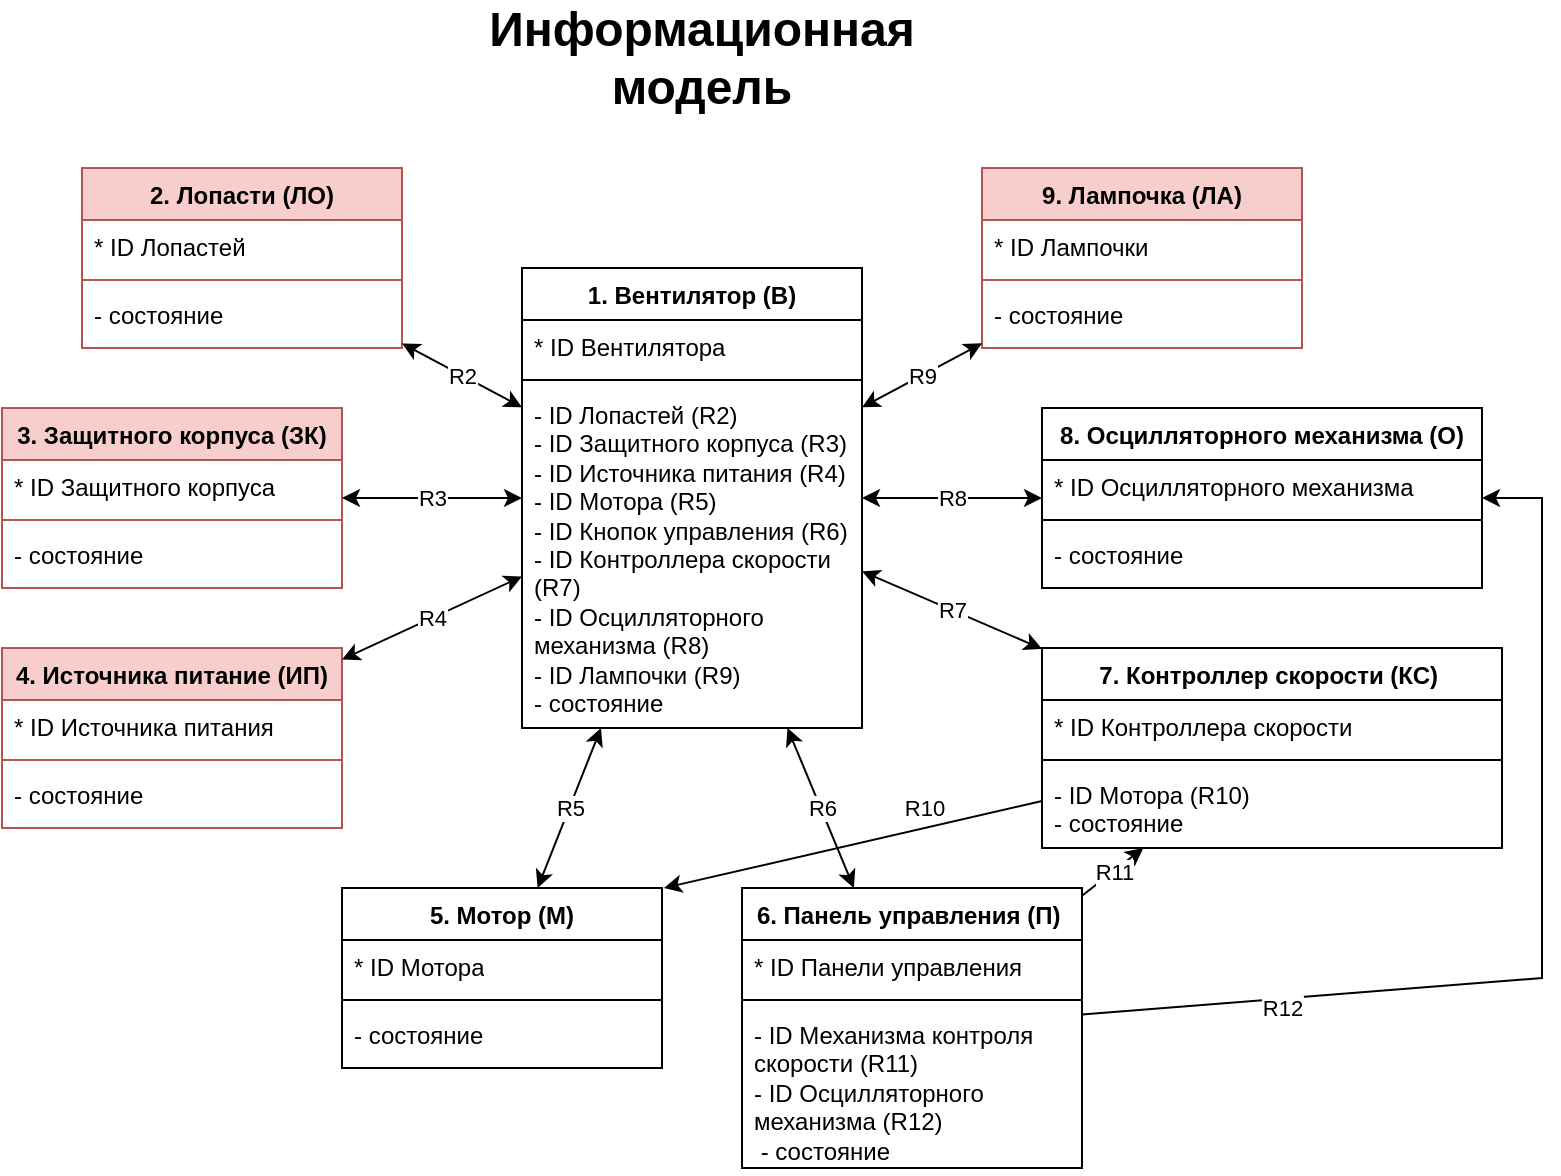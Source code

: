 <mxfile version="21.3.7" type="device" pages="7">
  <diagram name="ИМ" id="ztIe2ZDPftINiD4V2plj">
    <mxGraphModel dx="1674" dy="806" grid="1" gridSize="10" guides="0" tooltips="1" connect="0" arrows="0" fold="1" page="0" pageScale="1" pageWidth="1169" pageHeight="827" math="0" shadow="0">
      <root>
        <mxCell id="0" />
        <mxCell id="1" parent="0" />
        <mxCell id="S6rRnPA4W0LsHBZ-Doe1-4" value="1. Вентилятор (В)" style="swimlane;fontStyle=1;align=center;verticalAlign=top;childLayout=stackLayout;horizontal=1;startSize=26;horizontalStack=0;resizeParent=1;resizeParentMax=0;resizeLast=0;collapsible=1;marginBottom=0;whiteSpace=wrap;html=1;" parent="1" vertex="1">
          <mxGeometry x="410" y="300" width="170" height="230" as="geometry" />
        </mxCell>
        <mxCell id="S6rRnPA4W0LsHBZ-Doe1-5" value="* ID Вентилятора" style="text;strokeColor=none;fillColor=none;align=left;verticalAlign=top;spacingLeft=4;spacingRight=4;overflow=hidden;rotatable=0;points=[[0,0.5],[1,0.5]];portConstraint=eastwest;whiteSpace=wrap;html=1;" parent="S6rRnPA4W0LsHBZ-Doe1-4" vertex="1">
          <mxGeometry y="26" width="170" height="26" as="geometry" />
        </mxCell>
        <mxCell id="S6rRnPA4W0LsHBZ-Doe1-6" value="" style="line;strokeWidth=1;fillColor=none;align=left;verticalAlign=middle;spacingTop=-1;spacingLeft=3;spacingRight=3;rotatable=0;labelPosition=right;points=[];portConstraint=eastwest;strokeColor=inherit;" parent="S6rRnPA4W0LsHBZ-Doe1-4" vertex="1">
          <mxGeometry y="52" width="170" height="8" as="geometry" />
        </mxCell>
        <mxCell id="S6rRnPA4W0LsHBZ-Doe1-7" value="- ID Лопастей (R2)&lt;br&gt;- ID Защитного корпуса (R3)&lt;br&gt;- ID Источника питания (R4)&lt;br&gt;- ID Мотора (R5)&lt;br&gt;- ID Кнопок управления (R6)&lt;br&gt;- ID Контроллера скорости (R7)&lt;br&gt;- ID Осцилляторного механизма (R8)&lt;br&gt;- ID Лампочки (R9)&lt;br&gt;- состояние" style="text;strokeColor=none;fillColor=none;align=left;verticalAlign=top;spacingLeft=4;spacingRight=4;overflow=hidden;rotatable=0;points=[[0,0.5],[1,0.5]];portConstraint=eastwest;whiteSpace=wrap;html=1;" parent="S6rRnPA4W0LsHBZ-Doe1-4" vertex="1">
          <mxGeometry y="60" width="170" height="170" as="geometry" />
        </mxCell>
        <mxCell id="e4Og87tvNbWm0uf2hk-Z-1" value="2. Лопасти (ЛО)" style="swimlane;fontStyle=1;align=center;verticalAlign=top;childLayout=stackLayout;horizontal=1;startSize=26;horizontalStack=0;resizeParent=1;resizeParentMax=0;resizeLast=0;collapsible=1;marginBottom=0;whiteSpace=wrap;html=1;fillColor=#f8cecc;strokeColor=#b85450;fillStyle=solid;" parent="1" vertex="1">
          <mxGeometry x="190" y="250" width="160" height="90" as="geometry" />
        </mxCell>
        <mxCell id="e4Og87tvNbWm0uf2hk-Z-2" value="* ID Лопастей" style="text;strokeColor=none;fillColor=none;align=left;verticalAlign=top;spacingLeft=4;spacingRight=4;overflow=hidden;rotatable=0;points=[[0,0.5],[1,0.5]];portConstraint=eastwest;whiteSpace=wrap;html=1;" parent="e4Og87tvNbWm0uf2hk-Z-1" vertex="1">
          <mxGeometry y="26" width="160" height="26" as="geometry" />
        </mxCell>
        <mxCell id="e4Og87tvNbWm0uf2hk-Z-3" value="" style="line;strokeWidth=1;fillColor=none;align=left;verticalAlign=middle;spacingTop=-1;spacingLeft=3;spacingRight=3;rotatable=0;labelPosition=right;points=[];portConstraint=eastwest;strokeColor=inherit;" parent="e4Og87tvNbWm0uf2hk-Z-1" vertex="1">
          <mxGeometry y="52" width="160" height="8" as="geometry" />
        </mxCell>
        <mxCell id="e4Og87tvNbWm0uf2hk-Z-4" value="- состояние" style="text;strokeColor=none;fillColor=none;align=left;verticalAlign=top;spacingLeft=4;spacingRight=4;overflow=hidden;rotatable=0;points=[[0,0.5],[1,0.5]];portConstraint=eastwest;whiteSpace=wrap;html=1;" parent="e4Og87tvNbWm0uf2hk-Z-1" vertex="1">
          <mxGeometry y="60" width="160" height="30" as="geometry" />
        </mxCell>
        <mxCell id="e4Og87tvNbWm0uf2hk-Z-5" value="3. Защитного корпуса (ЗК)" style="swimlane;fontStyle=1;align=center;verticalAlign=top;childLayout=stackLayout;horizontal=1;startSize=26;horizontalStack=0;resizeParent=1;resizeParentMax=0;resizeLast=0;collapsible=1;marginBottom=0;whiteSpace=wrap;html=1;fillColor=#f8cecc;strokeColor=#b85450;" parent="1" vertex="1">
          <mxGeometry x="150" y="370" width="170" height="90" as="geometry" />
        </mxCell>
        <mxCell id="e4Og87tvNbWm0uf2hk-Z-6" value="* ID Защитного корпуса" style="text;strokeColor=none;fillColor=none;align=left;verticalAlign=top;spacingLeft=4;spacingRight=4;overflow=hidden;rotatable=0;points=[[0,0.5],[1,0.5]];portConstraint=eastwest;whiteSpace=wrap;html=1;" parent="e4Og87tvNbWm0uf2hk-Z-5" vertex="1">
          <mxGeometry y="26" width="170" height="26" as="geometry" />
        </mxCell>
        <mxCell id="e4Og87tvNbWm0uf2hk-Z-7" value="" style="line;strokeWidth=1;fillColor=none;align=left;verticalAlign=middle;spacingTop=-1;spacingLeft=3;spacingRight=3;rotatable=0;labelPosition=right;points=[];portConstraint=eastwest;strokeColor=inherit;" parent="e4Og87tvNbWm0uf2hk-Z-5" vertex="1">
          <mxGeometry y="52" width="170" height="8" as="geometry" />
        </mxCell>
        <mxCell id="e4Og87tvNbWm0uf2hk-Z-8" value="- состояние" style="text;strokeColor=none;fillColor=none;align=left;verticalAlign=top;spacingLeft=4;spacingRight=4;overflow=hidden;rotatable=0;points=[[0,0.5],[1,0.5]];portConstraint=eastwest;whiteSpace=wrap;html=1;" parent="e4Og87tvNbWm0uf2hk-Z-5" vertex="1">
          <mxGeometry y="60" width="170" height="30" as="geometry" />
        </mxCell>
        <mxCell id="e4Og87tvNbWm0uf2hk-Z-9" value="4. Источника питание (ИП)" style="swimlane;fontStyle=1;align=center;verticalAlign=top;childLayout=stackLayout;horizontal=1;startSize=26;horizontalStack=0;resizeParent=1;resizeParentMax=0;resizeLast=0;collapsible=1;marginBottom=0;whiteSpace=wrap;html=1;fillColor=#f8cecc;strokeColor=#b85450;" parent="1" vertex="1">
          <mxGeometry x="150" y="490" width="170" height="90" as="geometry" />
        </mxCell>
        <mxCell id="e4Og87tvNbWm0uf2hk-Z-10" value="* ID Источника питания" style="text;strokeColor=none;fillColor=none;align=left;verticalAlign=top;spacingLeft=4;spacingRight=4;overflow=hidden;rotatable=0;points=[[0,0.5],[1,0.5]];portConstraint=eastwest;whiteSpace=wrap;html=1;" parent="e4Og87tvNbWm0uf2hk-Z-9" vertex="1">
          <mxGeometry y="26" width="170" height="26" as="geometry" />
        </mxCell>
        <mxCell id="e4Og87tvNbWm0uf2hk-Z-11" value="" style="line;strokeWidth=1;fillColor=none;align=left;verticalAlign=middle;spacingTop=-1;spacingLeft=3;spacingRight=3;rotatable=0;labelPosition=right;points=[];portConstraint=eastwest;strokeColor=inherit;" parent="e4Og87tvNbWm0uf2hk-Z-9" vertex="1">
          <mxGeometry y="52" width="170" height="8" as="geometry" />
        </mxCell>
        <mxCell id="e4Og87tvNbWm0uf2hk-Z-12" value="- состояние" style="text;strokeColor=none;fillColor=none;align=left;verticalAlign=top;spacingLeft=4;spacingRight=4;overflow=hidden;rotatable=0;points=[[0,0.5],[1,0.5]];portConstraint=eastwest;whiteSpace=wrap;html=1;" parent="e4Og87tvNbWm0uf2hk-Z-9" vertex="1">
          <mxGeometry y="60" width="170" height="30" as="geometry" />
        </mxCell>
        <mxCell id="e4Og87tvNbWm0uf2hk-Z-13" value="5. Мотор (М)" style="swimlane;fontStyle=1;align=center;verticalAlign=top;childLayout=stackLayout;horizontal=1;startSize=26;horizontalStack=0;resizeParent=1;resizeParentMax=0;resizeLast=0;collapsible=1;marginBottom=0;whiteSpace=wrap;html=1;" parent="1" vertex="1">
          <mxGeometry x="320" y="610" width="160" height="90" as="geometry" />
        </mxCell>
        <mxCell id="e4Og87tvNbWm0uf2hk-Z-14" value="* ID Мотора" style="text;strokeColor=none;fillColor=none;align=left;verticalAlign=top;spacingLeft=4;spacingRight=4;overflow=hidden;rotatable=0;points=[[0,0.5],[1,0.5]];portConstraint=eastwest;whiteSpace=wrap;html=1;" parent="e4Og87tvNbWm0uf2hk-Z-13" vertex="1">
          <mxGeometry y="26" width="160" height="26" as="geometry" />
        </mxCell>
        <mxCell id="e4Og87tvNbWm0uf2hk-Z-15" value="" style="line;strokeWidth=1;fillColor=none;align=left;verticalAlign=middle;spacingTop=-1;spacingLeft=3;spacingRight=3;rotatable=0;labelPosition=right;points=[];portConstraint=eastwest;strokeColor=inherit;" parent="e4Og87tvNbWm0uf2hk-Z-13" vertex="1">
          <mxGeometry y="52" width="160" height="8" as="geometry" />
        </mxCell>
        <mxCell id="e4Og87tvNbWm0uf2hk-Z-16" value="- состояние" style="text;strokeColor=none;fillColor=none;align=left;verticalAlign=top;spacingLeft=4;spacingRight=4;overflow=hidden;rotatable=0;points=[[0,0.5],[1,0.5]];portConstraint=eastwest;whiteSpace=wrap;html=1;" parent="e4Og87tvNbWm0uf2hk-Z-13" vertex="1">
          <mxGeometry y="60" width="160" height="30" as="geometry" />
        </mxCell>
        <mxCell id="e4Og87tvNbWm0uf2hk-Z-17" value="6. Панель управления (П)&amp;nbsp;" style="swimlane;fontStyle=1;align=center;verticalAlign=top;childLayout=stackLayout;horizontal=1;startSize=26;horizontalStack=0;resizeParent=1;resizeParentMax=0;resizeLast=0;collapsible=1;marginBottom=0;whiteSpace=wrap;html=1;" parent="1" vertex="1">
          <mxGeometry x="520" y="610" width="170" height="140" as="geometry" />
        </mxCell>
        <mxCell id="e4Og87tvNbWm0uf2hk-Z-18" value="* ID Панели управления" style="text;strokeColor=none;fillColor=none;align=left;verticalAlign=top;spacingLeft=4;spacingRight=4;overflow=hidden;rotatable=0;points=[[0,0.5],[1,0.5]];portConstraint=eastwest;whiteSpace=wrap;html=1;" parent="e4Og87tvNbWm0uf2hk-Z-17" vertex="1">
          <mxGeometry y="26" width="170" height="26" as="geometry" />
        </mxCell>
        <mxCell id="e4Og87tvNbWm0uf2hk-Z-19" value="" style="line;strokeWidth=1;fillColor=none;align=left;verticalAlign=middle;spacingTop=-1;spacingLeft=3;spacingRight=3;rotatable=0;labelPosition=right;points=[];portConstraint=eastwest;strokeColor=inherit;" parent="e4Og87tvNbWm0uf2hk-Z-17" vertex="1">
          <mxGeometry y="52" width="170" height="8" as="geometry" />
        </mxCell>
        <mxCell id="e4Og87tvNbWm0uf2hk-Z-20" value="- ID Механизма контроля скорости (R11)&lt;br&gt;- ID Осцилляторного механизма (R12)&lt;br&gt;&amp;nbsp;- состояние" style="text;strokeColor=none;fillColor=none;align=left;verticalAlign=top;spacingLeft=4;spacingRight=4;overflow=hidden;rotatable=0;points=[[0,0.5],[1,0.5]];portConstraint=eastwest;whiteSpace=wrap;html=1;" parent="e4Og87tvNbWm0uf2hk-Z-17" vertex="1">
          <mxGeometry y="60" width="170" height="80" as="geometry" />
        </mxCell>
        <mxCell id="e4Og87tvNbWm0uf2hk-Z-21" value="7. Контроллер скорости (КС)&amp;nbsp;" style="swimlane;fontStyle=1;align=center;verticalAlign=top;childLayout=stackLayout;horizontal=1;startSize=26;horizontalStack=0;resizeParent=1;resizeParentMax=0;resizeLast=0;collapsible=1;marginBottom=0;whiteSpace=wrap;html=1;" parent="1" vertex="1">
          <mxGeometry x="670" y="490" width="230" height="100" as="geometry" />
        </mxCell>
        <mxCell id="e4Og87tvNbWm0uf2hk-Z-22" value="* ID Контроллера скорости" style="text;strokeColor=none;fillColor=none;align=left;verticalAlign=top;spacingLeft=4;spacingRight=4;overflow=hidden;rotatable=0;points=[[0,0.5],[1,0.5]];portConstraint=eastwest;whiteSpace=wrap;html=1;" parent="e4Og87tvNbWm0uf2hk-Z-21" vertex="1">
          <mxGeometry y="26" width="230" height="26" as="geometry" />
        </mxCell>
        <mxCell id="e4Og87tvNbWm0uf2hk-Z-23" value="" style="line;strokeWidth=1;fillColor=none;align=left;verticalAlign=middle;spacingTop=-1;spacingLeft=3;spacingRight=3;rotatable=0;labelPosition=right;points=[];portConstraint=eastwest;strokeColor=inherit;" parent="e4Og87tvNbWm0uf2hk-Z-21" vertex="1">
          <mxGeometry y="52" width="230" height="8" as="geometry" />
        </mxCell>
        <mxCell id="e4Og87tvNbWm0uf2hk-Z-24" value="- ID Мотора (R10)&lt;br&gt;- состояние" style="text;strokeColor=none;fillColor=none;align=left;verticalAlign=top;spacingLeft=4;spacingRight=4;overflow=hidden;rotatable=0;points=[[0,0.5],[1,0.5]];portConstraint=eastwest;whiteSpace=wrap;html=1;" parent="e4Og87tvNbWm0uf2hk-Z-21" vertex="1">
          <mxGeometry y="60" width="230" height="40" as="geometry" />
        </mxCell>
        <mxCell id="e4Og87tvNbWm0uf2hk-Z-25" value="9. Лампочка (ЛА)" style="swimlane;fontStyle=1;align=center;verticalAlign=top;childLayout=stackLayout;horizontal=1;startSize=26;horizontalStack=0;resizeParent=1;resizeParentMax=0;resizeLast=0;collapsible=1;marginBottom=0;whiteSpace=wrap;html=1;fillColor=#f8cecc;strokeColor=#b85450;" parent="1" vertex="1">
          <mxGeometry x="640" y="250" width="160" height="90" as="geometry" />
        </mxCell>
        <mxCell id="e4Og87tvNbWm0uf2hk-Z-26" value="* ID Лампочки" style="text;strokeColor=none;fillColor=none;align=left;verticalAlign=top;spacingLeft=4;spacingRight=4;overflow=hidden;rotatable=0;points=[[0,0.5],[1,0.5]];portConstraint=eastwest;whiteSpace=wrap;html=1;" parent="e4Og87tvNbWm0uf2hk-Z-25" vertex="1">
          <mxGeometry y="26" width="160" height="26" as="geometry" />
        </mxCell>
        <mxCell id="e4Og87tvNbWm0uf2hk-Z-27" value="" style="line;strokeWidth=1;fillColor=none;align=left;verticalAlign=middle;spacingTop=-1;spacingLeft=3;spacingRight=3;rotatable=0;labelPosition=right;points=[];portConstraint=eastwest;strokeColor=inherit;" parent="e4Og87tvNbWm0uf2hk-Z-25" vertex="1">
          <mxGeometry y="52" width="160" height="8" as="geometry" />
        </mxCell>
        <mxCell id="e4Og87tvNbWm0uf2hk-Z-28" value="- состояние" style="text;strokeColor=none;fillColor=none;align=left;verticalAlign=top;spacingLeft=4;spacingRight=4;overflow=hidden;rotatable=0;points=[[0,0.5],[1,0.5]];portConstraint=eastwest;whiteSpace=wrap;html=1;" parent="e4Og87tvNbWm0uf2hk-Z-25" vertex="1">
          <mxGeometry y="60" width="160" height="30" as="geometry" />
        </mxCell>
        <mxCell id="e4Og87tvNbWm0uf2hk-Z-29" value="" style="endArrow=classic;html=1;rounded=0;startArrow=classic;startFill=1;" parent="1" source="e4Og87tvNbWm0uf2hk-Z-1" target="S6rRnPA4W0LsHBZ-Doe1-4" edge="1">
          <mxGeometry relative="1" as="geometry">
            <mxPoint x="490" y="580" as="sourcePoint" />
            <mxPoint x="590" y="580" as="targetPoint" />
          </mxGeometry>
        </mxCell>
        <mxCell id="e4Og87tvNbWm0uf2hk-Z-30" value="R2" style="edgeLabel;resizable=0;html=1;align=center;verticalAlign=middle;" parent="e4Og87tvNbWm0uf2hk-Z-29" connectable="0" vertex="1">
          <mxGeometry relative="1" as="geometry">
            <mxPoint as="offset" />
          </mxGeometry>
        </mxCell>
        <mxCell id="e4Og87tvNbWm0uf2hk-Z-31" value="" style="endArrow=classic;html=1;rounded=0;startArrow=classic;startFill=1;" parent="1" source="e4Og87tvNbWm0uf2hk-Z-5" target="S6rRnPA4W0LsHBZ-Doe1-4" edge="1">
          <mxGeometry relative="1" as="geometry">
            <mxPoint x="430" y="480" as="sourcePoint" />
            <mxPoint x="530" y="480" as="targetPoint" />
          </mxGeometry>
        </mxCell>
        <mxCell id="e4Og87tvNbWm0uf2hk-Z-32" value="R3" style="edgeLabel;resizable=0;html=1;align=center;verticalAlign=middle;" parent="e4Og87tvNbWm0uf2hk-Z-31" connectable="0" vertex="1">
          <mxGeometry relative="1" as="geometry">
            <mxPoint as="offset" />
          </mxGeometry>
        </mxCell>
        <mxCell id="e4Og87tvNbWm0uf2hk-Z-33" value="" style="endArrow=classic;html=1;rounded=0;startArrow=classic;startFill=1;" parent="1" source="e4Og87tvNbWm0uf2hk-Z-9" target="S6rRnPA4W0LsHBZ-Doe1-4" edge="1">
          <mxGeometry relative="1" as="geometry">
            <mxPoint x="430" y="480" as="sourcePoint" />
            <mxPoint x="530" y="480" as="targetPoint" />
          </mxGeometry>
        </mxCell>
        <mxCell id="e4Og87tvNbWm0uf2hk-Z-34" value="R4" style="edgeLabel;resizable=0;html=1;align=center;verticalAlign=middle;" parent="e4Og87tvNbWm0uf2hk-Z-33" connectable="0" vertex="1">
          <mxGeometry relative="1" as="geometry">
            <mxPoint as="offset" />
          </mxGeometry>
        </mxCell>
        <mxCell id="e4Og87tvNbWm0uf2hk-Z-35" value="" style="endArrow=classic;html=1;rounded=0;startArrow=classic;startFill=1;" parent="1" source="e4Og87tvNbWm0uf2hk-Z-13" target="S6rRnPA4W0LsHBZ-Doe1-4" edge="1">
          <mxGeometry relative="1" as="geometry">
            <mxPoint x="430" y="480" as="sourcePoint" />
            <mxPoint x="530" y="480" as="targetPoint" />
          </mxGeometry>
        </mxCell>
        <mxCell id="e4Og87tvNbWm0uf2hk-Z-36" value="R5" style="edgeLabel;resizable=0;html=1;align=center;verticalAlign=middle;" parent="e4Og87tvNbWm0uf2hk-Z-35" connectable="0" vertex="1">
          <mxGeometry relative="1" as="geometry">
            <mxPoint as="offset" />
          </mxGeometry>
        </mxCell>
        <mxCell id="e4Og87tvNbWm0uf2hk-Z-37" value="" style="endArrow=classic;html=1;rounded=0;startArrow=classic;startFill=1;endFill=1;" parent="1" source="e4Og87tvNbWm0uf2hk-Z-17" target="S6rRnPA4W0LsHBZ-Doe1-4" edge="1">
          <mxGeometry relative="1" as="geometry">
            <mxPoint x="430" y="480" as="sourcePoint" />
            <mxPoint x="530" y="480" as="targetPoint" />
          </mxGeometry>
        </mxCell>
        <mxCell id="e4Og87tvNbWm0uf2hk-Z-38" value="R6" style="edgeLabel;resizable=0;html=1;align=center;verticalAlign=middle;" parent="e4Og87tvNbWm0uf2hk-Z-37" connectable="0" vertex="1">
          <mxGeometry relative="1" as="geometry">
            <mxPoint as="offset" />
          </mxGeometry>
        </mxCell>
        <mxCell id="e4Og87tvNbWm0uf2hk-Z-39" value="" style="endArrow=classic;html=1;rounded=0;startArrow=classic;startFill=1;" parent="1" source="S6rRnPA4W0LsHBZ-Doe1-4" target="e4Og87tvNbWm0uf2hk-Z-21" edge="1">
          <mxGeometry relative="1" as="geometry">
            <mxPoint x="430" y="480" as="sourcePoint" />
            <mxPoint x="530" y="480" as="targetPoint" />
          </mxGeometry>
        </mxCell>
        <mxCell id="e4Og87tvNbWm0uf2hk-Z-40" value="R7" style="edgeLabel;resizable=0;html=1;align=center;verticalAlign=middle;" parent="e4Og87tvNbWm0uf2hk-Z-39" connectable="0" vertex="1">
          <mxGeometry relative="1" as="geometry">
            <mxPoint as="offset" />
          </mxGeometry>
        </mxCell>
        <mxCell id="e4Og87tvNbWm0uf2hk-Z-41" value="" style="endArrow=classic;html=1;rounded=0;startArrow=classic;startFill=1;" parent="1" source="S6rRnPA4W0LsHBZ-Doe1-4" target="e4Og87tvNbWm0uf2hk-Z-25" edge="1">
          <mxGeometry relative="1" as="geometry">
            <mxPoint x="430" y="480" as="sourcePoint" />
            <mxPoint x="530" y="480" as="targetPoint" />
          </mxGeometry>
        </mxCell>
        <mxCell id="e4Og87tvNbWm0uf2hk-Z-42" value="R9" style="edgeLabel;resizable=0;html=1;align=center;verticalAlign=middle;" parent="e4Og87tvNbWm0uf2hk-Z-41" connectable="0" vertex="1">
          <mxGeometry relative="1" as="geometry">
            <mxPoint as="offset" />
          </mxGeometry>
        </mxCell>
        <mxCell id="e4Og87tvNbWm0uf2hk-Z-44" value="&lt;span style=&quot;font-size: 24px;&quot;&gt;&lt;b&gt;Информационная модель&lt;/b&gt;&lt;/span&gt;" style="text;html=1;strokeColor=none;fillColor=none;align=center;verticalAlign=middle;whiteSpace=wrap;rounded=0;" parent="1" vertex="1">
          <mxGeometry x="470" y="180" width="60" height="30" as="geometry" />
        </mxCell>
        <mxCell id="QGrvMCPPnFerWX5hUZum-1" value="8. Осцилляторного механизма (О)" style="swimlane;fontStyle=1;align=center;verticalAlign=top;childLayout=stackLayout;horizontal=1;startSize=26;horizontalStack=0;resizeParent=1;resizeParentMax=0;resizeLast=0;collapsible=1;marginBottom=0;whiteSpace=wrap;html=1;" parent="1" vertex="1">
          <mxGeometry x="670" y="370" width="220" height="90" as="geometry" />
        </mxCell>
        <mxCell id="QGrvMCPPnFerWX5hUZum-2" value="* ID Осцилляторного механизма" style="text;strokeColor=none;fillColor=none;align=left;verticalAlign=top;spacingLeft=4;spacingRight=4;overflow=hidden;rotatable=0;points=[[0,0.5],[1,0.5]];portConstraint=eastwest;whiteSpace=wrap;html=1;" parent="QGrvMCPPnFerWX5hUZum-1" vertex="1">
          <mxGeometry y="26" width="220" height="26" as="geometry" />
        </mxCell>
        <mxCell id="QGrvMCPPnFerWX5hUZum-3" value="" style="line;strokeWidth=1;fillColor=none;align=left;verticalAlign=middle;spacingTop=-1;spacingLeft=3;spacingRight=3;rotatable=0;labelPosition=right;points=[];portConstraint=eastwest;strokeColor=inherit;" parent="QGrvMCPPnFerWX5hUZum-1" vertex="1">
          <mxGeometry y="52" width="220" height="8" as="geometry" />
        </mxCell>
        <mxCell id="QGrvMCPPnFerWX5hUZum-4" value="- состояние" style="text;strokeColor=none;fillColor=none;align=left;verticalAlign=top;spacingLeft=4;spacingRight=4;overflow=hidden;rotatable=0;points=[[0,0.5],[1,0.5]];portConstraint=eastwest;whiteSpace=wrap;html=1;" parent="QGrvMCPPnFerWX5hUZum-1" vertex="1">
          <mxGeometry y="60" width="220" height="30" as="geometry" />
        </mxCell>
        <mxCell id="QGrvMCPPnFerWX5hUZum-5" value="" style="endArrow=classic;html=1;rounded=0;startArrow=classic;startFill=1;" parent="1" source="S6rRnPA4W0LsHBZ-Doe1-4" target="QGrvMCPPnFerWX5hUZum-1" edge="1">
          <mxGeometry relative="1" as="geometry">
            <mxPoint x="540" y="430" as="sourcePoint" />
            <mxPoint x="640" y="430" as="targetPoint" />
          </mxGeometry>
        </mxCell>
        <mxCell id="QGrvMCPPnFerWX5hUZum-6" value="R8" style="edgeLabel;resizable=0;html=1;align=center;verticalAlign=middle;" parent="QGrvMCPPnFerWX5hUZum-5" connectable="0" vertex="1">
          <mxGeometry relative="1" as="geometry">
            <mxPoint as="offset" />
          </mxGeometry>
        </mxCell>
        <mxCell id="GaRQ0bkXu5_-zzMoYL0b-1" value="" style="endArrow=none;html=1;rounded=0;startArrow=classic;startFill=1;endFill=0;exitX=1.006;exitY=0;exitDx=0;exitDy=0;exitPerimeter=0;" parent="1" source="e4Og87tvNbWm0uf2hk-Z-13" target="e4Og87tvNbWm0uf2hk-Z-21" edge="1">
          <mxGeometry relative="1" as="geometry">
            <mxPoint x="220" y="660" as="sourcePoint" />
            <mxPoint x="320" y="660" as="targetPoint" />
          </mxGeometry>
        </mxCell>
        <mxCell id="GaRQ0bkXu5_-zzMoYL0b-2" value="R10" style="edgeLabel;resizable=0;html=1;align=center;verticalAlign=middle;" parent="GaRQ0bkXu5_-zzMoYL0b-1" connectable="0" vertex="1">
          <mxGeometry relative="1" as="geometry">
            <mxPoint x="35" y="-18" as="offset" />
          </mxGeometry>
        </mxCell>
        <mxCell id="GaRQ0bkXu5_-zzMoYL0b-3" value="" style="endArrow=classic;html=1;rounded=0;startArrow=none;startFill=0;" parent="1" source="e4Og87tvNbWm0uf2hk-Z-17" target="e4Og87tvNbWm0uf2hk-Z-21" edge="1">
          <mxGeometry relative="1" as="geometry">
            <mxPoint x="800" y="720" as="sourcePoint" />
            <mxPoint x="900" y="720" as="targetPoint" />
          </mxGeometry>
        </mxCell>
        <mxCell id="GaRQ0bkXu5_-zzMoYL0b-4" value="R11" style="edgeLabel;resizable=0;html=1;align=center;verticalAlign=middle;" parent="GaRQ0bkXu5_-zzMoYL0b-3" connectable="0" vertex="1">
          <mxGeometry relative="1" as="geometry">
            <mxPoint as="offset" />
          </mxGeometry>
        </mxCell>
        <mxCell id="GaRQ0bkXu5_-zzMoYL0b-5" value="" style="endArrow=classic;html=1;rounded=0;startArrow=none;startFill=0;endFill=1;" parent="1" source="e4Og87tvNbWm0uf2hk-Z-17" target="QGrvMCPPnFerWX5hUZum-1" edge="1">
          <mxGeometry relative="1" as="geometry">
            <mxPoint x="770" y="770" as="sourcePoint" />
            <mxPoint x="790" y="510" as="targetPoint" />
            <Array as="points">
              <mxPoint x="920" y="655" />
              <mxPoint x="920" y="415" />
            </Array>
          </mxGeometry>
        </mxCell>
        <mxCell id="GaRQ0bkXu5_-zzMoYL0b-6" value="R12" style="edgeLabel;resizable=0;html=1;align=center;verticalAlign=middle;" parent="GaRQ0bkXu5_-zzMoYL0b-5" connectable="0" vertex="1">
          <mxGeometry relative="1" as="geometry">
            <mxPoint x="-130" y="35" as="offset" />
          </mxGeometry>
        </mxCell>
      </root>
    </mxGraphModel>
  </diagram>
  <diagram id="76OVN54JU5ehypYyz1CV" name="ДПС">
    <mxGraphModel dx="1674" dy="1206" grid="1" gridSize="10" guides="1" tooltips="1" connect="1" arrows="1" fold="1" page="0" pageScale="1" pageWidth="1169" pageHeight="827" math="0" shadow="0">
      <root>
        <mxCell id="0" />
        <mxCell id="1" parent="0" />
        <mxCell id="o6DCxB4z-GB6yIiww3_G-1" value="&lt;span style=&quot;font-size: 24px;&quot;&gt;&lt;b&gt;Диаграмма переходов состояний&lt;/b&gt;&lt;/span&gt;" style="text;html=1;strokeColor=none;fillColor=none;align=center;verticalAlign=middle;whiteSpace=wrap;rounded=0;" parent="1" vertex="1">
          <mxGeometry x="70" y="-160" width="320" height="30" as="geometry" />
        </mxCell>
        <mxCell id="o6DCxB4z-GB6yIiww3_G-2" value="1: Выключен" style="rounded=0;whiteSpace=wrap;html=1;" parent="1" vertex="1">
          <mxGeometry x="60" y="-40" width="120" height="60" as="geometry" />
        </mxCell>
        <mxCell id="o6DCxB4z-GB6yIiww3_G-3" value="2: Включен" style="rounded=0;whiteSpace=wrap;html=1;" parent="1" vertex="1">
          <mxGeometry x="280" y="-40" width="120" height="60" as="geometry" />
        </mxCell>
        <mxCell id="o6DCxB4z-GB6yIiww3_G-4" value="3: Работает" style="rounded=0;whiteSpace=wrap;html=1;" parent="1" vertex="1">
          <mxGeometry x="280" y="120" width="120" height="60" as="geometry" />
        </mxCell>
        <mxCell id="o6DCxB4z-GB6yIiww3_G-6" value="&lt;h1&gt;Вентилятор&amp;nbsp;&lt;/h1&gt;&lt;p&gt;В1: Включить&lt;/p&gt;&lt;p&gt;В2: Выключить&lt;/p&gt;&lt;p&gt;В3: Выбрать режим работы&lt;/p&gt;" style="text;html=1;strokeColor=none;fillColor=none;spacing=5;spacingTop=-20;whiteSpace=wrap;overflow=hidden;rounded=0;" parent="1" vertex="1">
          <mxGeometry x="430" y="-120" width="190" height="140" as="geometry" />
        </mxCell>
        <mxCell id="N10oPdnhdV0rQiN8YLR4-3" value="" style="endArrow=classic;html=1;rounded=0;" parent="1" target="o6DCxB4z-GB6yIiww3_G-2" edge="1">
          <mxGeometry relative="1" as="geometry">
            <mxPoint x="120" y="-80" as="sourcePoint" />
            <mxPoint x="-110" y="-40" as="targetPoint" />
          </mxGeometry>
        </mxCell>
        <mxCell id="N10oPdnhdV0rQiN8YLR4-8" value="" style="endArrow=classic;html=1;rounded=0;exitX=1;exitY=0.25;exitDx=0;exitDy=0;entryX=0;entryY=0.25;entryDx=0;entryDy=0;" parent="1" source="o6DCxB4z-GB6yIiww3_G-2" target="o6DCxB4z-GB6yIiww3_G-3" edge="1">
          <mxGeometry relative="1" as="geometry">
            <mxPoint x="350" y="20" as="sourcePoint" />
            <mxPoint x="450" y="20" as="targetPoint" />
          </mxGeometry>
        </mxCell>
        <mxCell id="N10oPdnhdV0rQiN8YLR4-9" value="В1" style="edgeLabel;resizable=0;html=1;align=center;verticalAlign=middle;" parent="N10oPdnhdV0rQiN8YLR4-8" connectable="0" vertex="1">
          <mxGeometry relative="1" as="geometry" />
        </mxCell>
        <mxCell id="N10oPdnhdV0rQiN8YLR4-10" value="" style="endArrow=classic;html=1;rounded=0;" parent="1" source="o6DCxB4z-GB6yIiww3_G-3" target="o6DCxB4z-GB6yIiww3_G-4" edge="1">
          <mxGeometry relative="1" as="geometry">
            <mxPoint x="360" y="100" as="sourcePoint" />
            <mxPoint x="460" y="100" as="targetPoint" />
          </mxGeometry>
        </mxCell>
        <mxCell id="N10oPdnhdV0rQiN8YLR4-11" value="В3" style="edgeLabel;resizable=0;html=1;align=center;verticalAlign=middle;" parent="N10oPdnhdV0rQiN8YLR4-10" connectable="0" vertex="1">
          <mxGeometry relative="1" as="geometry" />
        </mxCell>
        <mxCell id="N10oPdnhdV0rQiN8YLR4-17" value="" style="endArrow=classic;html=1;rounded=0;" parent="1" source="o6DCxB4z-GB6yIiww3_G-4" target="o6DCxB4z-GB6yIiww3_G-2" edge="1">
          <mxGeometry relative="1" as="geometry">
            <mxPoint x="360" y="100" as="sourcePoint" />
            <mxPoint x="460" y="100" as="targetPoint" />
          </mxGeometry>
        </mxCell>
        <mxCell id="N10oPdnhdV0rQiN8YLR4-18" value="В2&amp;nbsp;" style="edgeLabel;resizable=0;html=1;align=center;verticalAlign=middle;" parent="N10oPdnhdV0rQiN8YLR4-17" connectable="0" vertex="1">
          <mxGeometry relative="1" as="geometry" />
        </mxCell>
        <mxCell id="2BZwbhDOROutgYV0N29F-120" value="" style="shape=table;startSize=0;container=1;collapsible=0;childLayout=tableLayout;fontSize=16;" parent="1" vertex="1">
          <mxGeometry x="430" y="20" width="240" height="160" as="geometry" />
        </mxCell>
        <mxCell id="2BZwbhDOROutgYV0N29F-181" style="shape=tableRow;horizontal=0;startSize=0;swimlaneHead=0;swimlaneBody=0;strokeColor=inherit;top=0;left=0;bottom=0;right=0;collapsible=0;dropTarget=0;fillColor=none;points=[[0,0.5],[1,0.5]];portConstraint=eastwest;fontSize=16;" parent="2BZwbhDOROutgYV0N29F-120" vertex="1">
          <mxGeometry width="240" height="40" as="geometry" />
        </mxCell>
        <mxCell id="2BZwbhDOROutgYV0N29F-182" style="shape=partialRectangle;html=1;whiteSpace=wrap;connectable=0;strokeColor=inherit;overflow=hidden;fillColor=none;top=0;left=0;bottom=0;right=0;pointerEvents=1;fontSize=16;" parent="2BZwbhDOROutgYV0N29F-181" vertex="1">
          <mxGeometry width="60" height="40" as="geometry">
            <mxRectangle width="60" height="40" as="alternateBounds" />
          </mxGeometry>
        </mxCell>
        <mxCell id="2BZwbhDOROutgYV0N29F-185" value="В1" style="shape=partialRectangle;html=1;whiteSpace=wrap;connectable=0;strokeColor=inherit;overflow=hidden;fillColor=none;top=0;left=0;bottom=0;right=0;pointerEvents=1;fontSize=16;" parent="2BZwbhDOROutgYV0N29F-181" vertex="1">
          <mxGeometry x="60" width="60" height="40" as="geometry">
            <mxRectangle width="60" height="40" as="alternateBounds" />
          </mxGeometry>
        </mxCell>
        <mxCell id="2BZwbhDOROutgYV0N29F-186" value="В2" style="shape=partialRectangle;html=1;whiteSpace=wrap;connectable=0;strokeColor=inherit;overflow=hidden;fillColor=none;top=0;left=0;bottom=0;right=0;pointerEvents=1;fontSize=16;" parent="2BZwbhDOROutgYV0N29F-181" vertex="1">
          <mxGeometry x="120" width="60" height="40" as="geometry">
            <mxRectangle width="60" height="40" as="alternateBounds" />
          </mxGeometry>
        </mxCell>
        <mxCell id="2BZwbhDOROutgYV0N29F-187" value="В3" style="shape=partialRectangle;html=1;whiteSpace=wrap;connectable=0;strokeColor=inherit;overflow=hidden;fillColor=none;top=0;left=0;bottom=0;right=0;pointerEvents=1;fontSize=16;" parent="2BZwbhDOROutgYV0N29F-181" vertex="1">
          <mxGeometry x="180" width="60" height="40" as="geometry">
            <mxRectangle width="60" height="40" as="alternateBounds" />
          </mxGeometry>
        </mxCell>
        <mxCell id="2BZwbhDOROutgYV0N29F-133" style="shape=tableRow;horizontal=0;startSize=0;swimlaneHead=0;swimlaneBody=0;strokeColor=inherit;top=0;left=0;bottom=0;right=0;collapsible=0;dropTarget=0;fillColor=none;points=[[0,0.5],[1,0.5]];portConstraint=eastwest;fontSize=16;" parent="2BZwbhDOROutgYV0N29F-120" vertex="1">
          <mxGeometry y="40" width="240" height="40" as="geometry" />
        </mxCell>
        <mxCell id="2BZwbhDOROutgYV0N29F-177" value="1" style="shape=partialRectangle;html=1;whiteSpace=wrap;connectable=0;strokeColor=inherit;overflow=hidden;fillColor=none;top=0;left=0;bottom=0;right=0;pointerEvents=1;fontSize=16;" parent="2BZwbhDOROutgYV0N29F-133" vertex="1">
          <mxGeometry width="60" height="40" as="geometry">
            <mxRectangle width="60" height="40" as="alternateBounds" />
          </mxGeometry>
        </mxCell>
        <mxCell id="2BZwbhDOROutgYV0N29F-136" value="2" style="shape=partialRectangle;html=1;whiteSpace=wrap;connectable=0;strokeColor=inherit;overflow=hidden;fillColor=none;top=0;left=0;bottom=0;right=0;pointerEvents=1;fontSize=16;" parent="2BZwbhDOROutgYV0N29F-133" vertex="1">
          <mxGeometry x="60" width="60" height="40" as="geometry">
            <mxRectangle width="60" height="40" as="alternateBounds" />
          </mxGeometry>
        </mxCell>
        <mxCell id="2BZwbhDOROutgYV0N29F-142" value="-" style="shape=partialRectangle;html=1;whiteSpace=wrap;connectable=0;strokeColor=inherit;overflow=hidden;fillColor=none;top=0;left=0;bottom=0;right=0;pointerEvents=1;fontSize=16;" parent="2BZwbhDOROutgYV0N29F-133" vertex="1">
          <mxGeometry x="120" width="60" height="40" as="geometry">
            <mxRectangle width="60" height="40" as="alternateBounds" />
          </mxGeometry>
        </mxCell>
        <mxCell id="2BZwbhDOROutgYV0N29F-147" value="1" style="shape=partialRectangle;html=1;whiteSpace=wrap;connectable=0;strokeColor=inherit;overflow=hidden;fillColor=none;top=0;left=0;bottom=0;right=0;pointerEvents=1;fontSize=16;" parent="2BZwbhDOROutgYV0N29F-133" vertex="1">
          <mxGeometry x="180" width="60" height="40" as="geometry">
            <mxRectangle width="60" height="40" as="alternateBounds" />
          </mxGeometry>
        </mxCell>
        <mxCell id="2BZwbhDOROutgYV0N29F-121" value="" style="shape=tableRow;horizontal=0;startSize=0;swimlaneHead=0;swimlaneBody=0;strokeColor=inherit;top=0;left=0;bottom=0;right=0;collapsible=0;dropTarget=0;fillColor=none;points=[[0,0.5],[1,0.5]];portConstraint=eastwest;fontSize=16;" parent="2BZwbhDOROutgYV0N29F-120" vertex="1">
          <mxGeometry y="80" width="240" height="40" as="geometry" />
        </mxCell>
        <mxCell id="2BZwbhDOROutgYV0N29F-178" value="2" style="shape=partialRectangle;html=1;whiteSpace=wrap;connectable=0;strokeColor=inherit;overflow=hidden;fillColor=none;top=0;left=0;bottom=0;right=0;pointerEvents=1;fontSize=16;" parent="2BZwbhDOROutgYV0N29F-121" vertex="1">
          <mxGeometry width="60" height="40" as="geometry">
            <mxRectangle width="60" height="40" as="alternateBounds" />
          </mxGeometry>
        </mxCell>
        <mxCell id="2BZwbhDOROutgYV0N29F-124" value="-" style="shape=partialRectangle;html=1;whiteSpace=wrap;connectable=0;strokeColor=inherit;overflow=hidden;fillColor=none;top=0;left=0;bottom=0;right=0;pointerEvents=1;fontSize=16;" parent="2BZwbhDOROutgYV0N29F-121" vertex="1">
          <mxGeometry x="60" width="60" height="40" as="geometry">
            <mxRectangle width="60" height="40" as="alternateBounds" />
          </mxGeometry>
        </mxCell>
        <mxCell id="2BZwbhDOROutgYV0N29F-143" value="1" style="shape=partialRectangle;html=1;whiteSpace=wrap;connectable=0;strokeColor=inherit;overflow=hidden;fillColor=none;top=0;left=0;bottom=0;right=0;pointerEvents=1;fontSize=16;" parent="2BZwbhDOROutgYV0N29F-121" vertex="1">
          <mxGeometry x="120" width="60" height="40" as="geometry">
            <mxRectangle width="60" height="40" as="alternateBounds" />
          </mxGeometry>
        </mxCell>
        <mxCell id="2BZwbhDOROutgYV0N29F-148" value="3" style="shape=partialRectangle;html=1;whiteSpace=wrap;connectable=0;strokeColor=inherit;overflow=hidden;fillColor=none;top=0;left=0;bottom=0;right=0;pointerEvents=1;fontSize=16;" parent="2BZwbhDOROutgYV0N29F-121" vertex="1">
          <mxGeometry x="180" width="60" height="40" as="geometry">
            <mxRectangle width="60" height="40" as="alternateBounds" />
          </mxGeometry>
        </mxCell>
        <mxCell id="2BZwbhDOROutgYV0N29F-125" value="" style="shape=tableRow;horizontal=0;startSize=0;swimlaneHead=0;swimlaneBody=0;strokeColor=inherit;top=0;left=0;bottom=0;right=0;collapsible=0;dropTarget=0;fillColor=none;points=[[0,0.5],[1,0.5]];portConstraint=eastwest;fontSize=16;" parent="2BZwbhDOROutgYV0N29F-120" vertex="1">
          <mxGeometry y="120" width="240" height="40" as="geometry" />
        </mxCell>
        <mxCell id="2BZwbhDOROutgYV0N29F-179" value="3" style="shape=partialRectangle;html=1;whiteSpace=wrap;connectable=0;strokeColor=inherit;overflow=hidden;fillColor=none;top=0;left=0;bottom=0;right=0;pointerEvents=1;fontSize=16;" parent="2BZwbhDOROutgYV0N29F-125" vertex="1">
          <mxGeometry width="60" height="40" as="geometry">
            <mxRectangle width="60" height="40" as="alternateBounds" />
          </mxGeometry>
        </mxCell>
        <mxCell id="2BZwbhDOROutgYV0N29F-128" value="-" style="shape=partialRectangle;html=1;whiteSpace=wrap;connectable=0;strokeColor=inherit;overflow=hidden;fillColor=none;top=0;left=0;bottom=0;right=0;pointerEvents=1;fontSize=16;" parent="2BZwbhDOROutgYV0N29F-125" vertex="1">
          <mxGeometry x="60" width="60" height="40" as="geometry">
            <mxRectangle width="60" height="40" as="alternateBounds" />
          </mxGeometry>
        </mxCell>
        <mxCell id="2BZwbhDOROutgYV0N29F-144" value="1" style="shape=partialRectangle;html=1;whiteSpace=wrap;connectable=0;strokeColor=inherit;overflow=hidden;fillColor=none;top=0;left=0;bottom=0;right=0;pointerEvents=1;fontSize=16;" parent="2BZwbhDOROutgYV0N29F-125" vertex="1">
          <mxGeometry x="120" width="60" height="40" as="geometry">
            <mxRectangle width="60" height="40" as="alternateBounds" />
          </mxGeometry>
        </mxCell>
        <mxCell id="2BZwbhDOROutgYV0N29F-149" value="3" style="shape=partialRectangle;html=1;whiteSpace=wrap;connectable=0;strokeColor=inherit;overflow=hidden;fillColor=none;top=0;left=0;bottom=0;right=0;pointerEvents=1;fontSize=16;" parent="2BZwbhDOROutgYV0N29F-125" vertex="1">
          <mxGeometry x="180" width="60" height="40" as="geometry">
            <mxRectangle width="60" height="40" as="alternateBounds" />
          </mxGeometry>
        </mxCell>
        <mxCell id="bwW_pW2neBPyF3ySdJiZ-26" value="" style="endArrow=classic;html=1;rounded=0;entryX=1;entryY=0.75;entryDx=0;entryDy=0;exitX=0;exitY=0.75;exitDx=0;exitDy=0;" parent="1" source="o6DCxB4z-GB6yIiww3_G-3" target="o6DCxB4z-GB6yIiww3_G-2" edge="1">
          <mxGeometry relative="1" as="geometry">
            <mxPoint x="190" as="sourcePoint" />
            <mxPoint x="290" as="targetPoint" />
          </mxGeometry>
        </mxCell>
        <mxCell id="bwW_pW2neBPyF3ySdJiZ-27" value="В2" style="edgeLabel;resizable=0;html=1;align=center;verticalAlign=middle;" parent="bwW_pW2neBPyF3ySdJiZ-26" connectable="0" vertex="1">
          <mxGeometry relative="1" as="geometry" />
        </mxCell>
        <mxCell id="xQbd9MG5CGfgPTrtEN22-1" value="" style="endArrow=classic;html=1;rounded=0;exitX=0;exitY=0.5;exitDx=0;exitDy=0;entryX=0.5;entryY=1;entryDx=0;entryDy=0;" parent="1" source="o6DCxB4z-GB6yIiww3_G-4" target="o6DCxB4z-GB6yIiww3_G-4" edge="1">
          <mxGeometry relative="1" as="geometry">
            <mxPoint x="248" y="210" as="sourcePoint" />
            <mxPoint x="110" y="110" as="targetPoint" />
            <Array as="points">
              <mxPoint x="240" y="150" />
              <mxPoint x="240" y="210" />
              <mxPoint x="340" y="210" />
            </Array>
          </mxGeometry>
        </mxCell>
        <mxCell id="xQbd9MG5CGfgPTrtEN22-2" value="В3" style="edgeLabel;resizable=0;html=1;align=center;verticalAlign=middle;" parent="xQbd9MG5CGfgPTrtEN22-1" connectable="0" vertex="1">
          <mxGeometry relative="1" as="geometry" />
        </mxCell>
        <mxCell id="BC5UwQ7EBnbyXedEkcYV-1" value="&lt;h1&gt;Мотор&lt;/h1&gt;&lt;div&gt;М1: Включить&lt;/div&gt;&lt;div&gt;М2: Выключить&lt;/div&gt;&lt;div&gt;М3: Изменить скорость&lt;/div&gt;" style="text;html=1;strokeColor=none;fillColor=none;spacing=5;spacingTop=-20;whiteSpace=wrap;overflow=hidden;rounded=0;" parent="1" vertex="1">
          <mxGeometry x="60" y="220" width="190" height="140" as="geometry" />
        </mxCell>
        <mxCell id="LIYj_OfPR6luhO0QAIK2-1" value="&lt;h1&gt;Контроллер скорости&lt;/h1&gt;&lt;div&gt;КС1: Установить скорость 1&lt;/div&gt;&lt;div&gt;КС2: Установить скорость 2&lt;/div&gt;&lt;div&gt;КС3: Установить скорость 3&lt;/div&gt;&lt;div&gt;КС4: Включить турбо-режим&lt;/div&gt;" style="text;html=1;strokeColor=none;fillColor=none;spacing=5;spacingTop=-20;whiteSpace=wrap;overflow=hidden;rounded=0;" parent="1" vertex="1">
          <mxGeometry x="600" y="230" width="360" height="200" as="geometry" />
        </mxCell>
        <mxCell id="LIYj_OfPR6luhO0QAIK2-2" value="&lt;h1&gt;Осцилляторный механизм&lt;/h1&gt;&lt;div&gt;О1: Включить&lt;/div&gt;&lt;div&gt;О2: Выключить&lt;/div&gt;" style="text;html=1;strokeColor=none;fillColor=none;spacing=5;spacingTop=-20;whiteSpace=wrap;overflow=hidden;rounded=0;" parent="1" vertex="1">
          <mxGeometry x="720" y="-80" width="330" height="140" as="geometry" />
        </mxCell>
        <mxCell id="GIkHi72-fp_rBB1n-JNU-1" value="1: Выключен" style="rounded=0;whiteSpace=wrap;html=1;" parent="1" vertex="1">
          <mxGeometry x="70" y="370" width="120" height="60" as="geometry" />
        </mxCell>
        <mxCell id="GIkHi72-fp_rBB1n-JNU-2" value="2: Включен" style="rounded=0;whiteSpace=wrap;html=1;" parent="1" vertex="1">
          <mxGeometry x="70" y="490" width="120" height="60" as="geometry" />
        </mxCell>
        <mxCell id="GIkHi72-fp_rBB1n-JNU-3" value="" style="endArrow=classic;html=1;rounded=0;strokeWidth=2;endSize=2;entryX=0.5;entryY=0;entryDx=0;entryDy=0;" parent="1" target="GIkHi72-fp_rBB1n-JNU-1" edge="1">
          <mxGeometry relative="1" as="geometry">
            <mxPoint x="130" y="330" as="sourcePoint" />
            <mxPoint x="130.0" y="340" as="targetPoint" />
          </mxGeometry>
        </mxCell>
        <mxCell id="GIkHi72-fp_rBB1n-JNU-5" value="" style="endArrow=classic;html=1;rounded=0;strokeWidth=2;endSize=2;exitX=0.25;exitY=1;exitDx=0;exitDy=0;entryX=0.25;entryY=0;entryDx=0;entryDy=0;" parent="1" source="GIkHi72-fp_rBB1n-JNU-1" target="GIkHi72-fp_rBB1n-JNU-2" edge="1">
          <mxGeometry relative="1" as="geometry">
            <mxPoint x="30.0" y="340" as="sourcePoint" />
            <mxPoint x="130.0" y="340" as="targetPoint" />
          </mxGeometry>
        </mxCell>
        <mxCell id="GIkHi72-fp_rBB1n-JNU-6" value="М1" style="edgeLabel;resizable=0;html=1;align=center;verticalAlign=middle;" parent="GIkHi72-fp_rBB1n-JNU-5" connectable="0" vertex="1">
          <mxGeometry relative="1" as="geometry" />
        </mxCell>
        <mxCell id="GIkHi72-fp_rBB1n-JNU-7" value="" style="endArrow=classic;html=1;rounded=0;strokeWidth=2;endSize=2;exitX=0.75;exitY=0;exitDx=0;exitDy=0;entryX=0.75;entryY=1;entryDx=0;entryDy=0;" parent="1" source="GIkHi72-fp_rBB1n-JNU-2" target="GIkHi72-fp_rBB1n-JNU-1" edge="1">
          <mxGeometry relative="1" as="geometry">
            <mxPoint x="30.0" y="340" as="sourcePoint" />
            <mxPoint x="130.0" y="340" as="targetPoint" />
          </mxGeometry>
        </mxCell>
        <mxCell id="GIkHi72-fp_rBB1n-JNU-8" value="М2" style="edgeLabel;resizable=0;html=1;align=center;verticalAlign=middle;" parent="GIkHi72-fp_rBB1n-JNU-7" connectable="0" vertex="1">
          <mxGeometry relative="1" as="geometry" />
        </mxCell>
        <mxCell id="GIkHi72-fp_rBB1n-JNU-9" value="" style="endArrow=classic;html=1;rounded=0;strokeWidth=2;endSize=2;edgeStyle=orthogonalEdgeStyle;exitX=0.25;exitY=1;exitDx=0;exitDy=0;entryX=0.75;entryY=1;entryDx=0;entryDy=0;curved=1;" parent="1" source="GIkHi72-fp_rBB1n-JNU-2" target="GIkHi72-fp_rBB1n-JNU-2" edge="1">
          <mxGeometry relative="1" as="geometry">
            <mxPoint x="30.0" y="340" as="sourcePoint" />
            <mxPoint x="160" y="590" as="targetPoint" />
            <Array as="points">
              <mxPoint x="130" y="590" />
            </Array>
          </mxGeometry>
        </mxCell>
        <mxCell id="GIkHi72-fp_rBB1n-JNU-10" value="М3" style="edgeLabel;resizable=0;html=1;align=center;verticalAlign=middle;" parent="GIkHi72-fp_rBB1n-JNU-9" connectable="0" vertex="1">
          <mxGeometry relative="1" as="geometry" />
        </mxCell>
        <mxCell id="GIkHi72-fp_rBB1n-JNU-11" value="" style="shape=table;startSize=0;container=1;collapsible=0;childLayout=tableLayout;fontSize=16;" parent="1" vertex="1">
          <mxGeometry x="240" y="300" width="240" height="120" as="geometry" />
        </mxCell>
        <mxCell id="GIkHi72-fp_rBB1n-JNU-12" value="" style="shape=tableRow;horizontal=0;startSize=0;swimlaneHead=0;swimlaneBody=0;strokeColor=inherit;top=0;left=0;bottom=0;right=0;collapsible=0;dropTarget=0;fillColor=none;points=[[0,0.5],[1,0.5]];portConstraint=eastwest;fontSize=16;" parent="GIkHi72-fp_rBB1n-JNU-11" vertex="1">
          <mxGeometry width="240" height="40" as="geometry" />
        </mxCell>
        <mxCell id="GIkHi72-fp_rBB1n-JNU-13" value="" style="shape=partialRectangle;html=1;whiteSpace=wrap;connectable=0;strokeColor=inherit;overflow=hidden;fillColor=none;top=0;left=0;bottom=0;right=0;pointerEvents=1;fontSize=16;" parent="GIkHi72-fp_rBB1n-JNU-12" vertex="1">
          <mxGeometry width="60" height="40" as="geometry">
            <mxRectangle width="60" height="40" as="alternateBounds" />
          </mxGeometry>
        </mxCell>
        <mxCell id="GIkHi72-fp_rBB1n-JNU-14" value="М1" style="shape=partialRectangle;html=1;whiteSpace=wrap;connectable=0;strokeColor=inherit;overflow=hidden;fillColor=none;top=0;left=0;bottom=0;right=0;pointerEvents=1;fontSize=16;" parent="GIkHi72-fp_rBB1n-JNU-12" vertex="1">
          <mxGeometry x="60" width="60" height="40" as="geometry">
            <mxRectangle width="60" height="40" as="alternateBounds" />
          </mxGeometry>
        </mxCell>
        <mxCell id="GIkHi72-fp_rBB1n-JNU-15" value="М2" style="shape=partialRectangle;html=1;whiteSpace=wrap;connectable=0;strokeColor=inherit;overflow=hidden;fillColor=none;top=0;left=0;bottom=0;right=0;pointerEvents=1;fontSize=16;" parent="GIkHi72-fp_rBB1n-JNU-12" vertex="1">
          <mxGeometry x="120" width="60" height="40" as="geometry">
            <mxRectangle width="60" height="40" as="alternateBounds" />
          </mxGeometry>
        </mxCell>
        <mxCell id="GIkHi72-fp_rBB1n-JNU-24" value="М3" style="shape=partialRectangle;html=1;whiteSpace=wrap;connectable=0;strokeColor=inherit;overflow=hidden;fillColor=none;top=0;left=0;bottom=0;right=0;pointerEvents=1;fontSize=16;" parent="GIkHi72-fp_rBB1n-JNU-12" vertex="1">
          <mxGeometry x="180" width="60" height="40" as="geometry">
            <mxRectangle width="60" height="40" as="alternateBounds" />
          </mxGeometry>
        </mxCell>
        <mxCell id="GIkHi72-fp_rBB1n-JNU-16" value="" style="shape=tableRow;horizontal=0;startSize=0;swimlaneHead=0;swimlaneBody=0;strokeColor=inherit;top=0;left=0;bottom=0;right=0;collapsible=0;dropTarget=0;fillColor=none;points=[[0,0.5],[1,0.5]];portConstraint=eastwest;fontSize=16;" parent="GIkHi72-fp_rBB1n-JNU-11" vertex="1">
          <mxGeometry y="40" width="240" height="40" as="geometry" />
        </mxCell>
        <mxCell id="GIkHi72-fp_rBB1n-JNU-17" value="1" style="shape=partialRectangle;html=1;whiteSpace=wrap;connectable=0;strokeColor=inherit;overflow=hidden;fillColor=none;top=0;left=0;bottom=0;right=0;pointerEvents=1;fontSize=16;" parent="GIkHi72-fp_rBB1n-JNU-16" vertex="1">
          <mxGeometry width="60" height="40" as="geometry">
            <mxRectangle width="60" height="40" as="alternateBounds" />
          </mxGeometry>
        </mxCell>
        <mxCell id="GIkHi72-fp_rBB1n-JNU-18" value="2" style="shape=partialRectangle;html=1;whiteSpace=wrap;connectable=0;strokeColor=inherit;overflow=hidden;fillColor=none;top=0;left=0;bottom=0;right=0;pointerEvents=1;fontSize=16;" parent="GIkHi72-fp_rBB1n-JNU-16" vertex="1">
          <mxGeometry x="60" width="60" height="40" as="geometry">
            <mxRectangle width="60" height="40" as="alternateBounds" />
          </mxGeometry>
        </mxCell>
        <mxCell id="GIkHi72-fp_rBB1n-JNU-19" value="-" style="shape=partialRectangle;html=1;whiteSpace=wrap;connectable=0;strokeColor=inherit;overflow=hidden;fillColor=none;top=0;left=0;bottom=0;right=0;pointerEvents=1;fontSize=16;" parent="GIkHi72-fp_rBB1n-JNU-16" vertex="1">
          <mxGeometry x="120" width="60" height="40" as="geometry">
            <mxRectangle width="60" height="40" as="alternateBounds" />
          </mxGeometry>
        </mxCell>
        <mxCell id="GIkHi72-fp_rBB1n-JNU-25" value="-" style="shape=partialRectangle;html=1;whiteSpace=wrap;connectable=0;strokeColor=inherit;overflow=hidden;fillColor=none;top=0;left=0;bottom=0;right=0;pointerEvents=1;fontSize=16;" parent="GIkHi72-fp_rBB1n-JNU-16" vertex="1">
          <mxGeometry x="180" width="60" height="40" as="geometry">
            <mxRectangle width="60" height="40" as="alternateBounds" />
          </mxGeometry>
        </mxCell>
        <mxCell id="GIkHi72-fp_rBB1n-JNU-20" value="" style="shape=tableRow;horizontal=0;startSize=0;swimlaneHead=0;swimlaneBody=0;strokeColor=inherit;top=0;left=0;bottom=0;right=0;collapsible=0;dropTarget=0;fillColor=none;points=[[0,0.5],[1,0.5]];portConstraint=eastwest;fontSize=16;" parent="GIkHi72-fp_rBB1n-JNU-11" vertex="1">
          <mxGeometry y="80" width="240" height="40" as="geometry" />
        </mxCell>
        <mxCell id="GIkHi72-fp_rBB1n-JNU-21" value="2" style="shape=partialRectangle;html=1;whiteSpace=wrap;connectable=0;strokeColor=inherit;overflow=hidden;fillColor=none;top=0;left=0;bottom=0;right=0;pointerEvents=1;fontSize=16;" parent="GIkHi72-fp_rBB1n-JNU-20" vertex="1">
          <mxGeometry width="60" height="40" as="geometry">
            <mxRectangle width="60" height="40" as="alternateBounds" />
          </mxGeometry>
        </mxCell>
        <mxCell id="GIkHi72-fp_rBB1n-JNU-22" value="-" style="shape=partialRectangle;html=1;whiteSpace=wrap;connectable=0;strokeColor=inherit;overflow=hidden;fillColor=none;top=0;left=0;bottom=0;right=0;pointerEvents=1;fontSize=16;" parent="GIkHi72-fp_rBB1n-JNU-20" vertex="1">
          <mxGeometry x="60" width="60" height="40" as="geometry">
            <mxRectangle width="60" height="40" as="alternateBounds" />
          </mxGeometry>
        </mxCell>
        <mxCell id="GIkHi72-fp_rBB1n-JNU-23" value="1" style="shape=partialRectangle;html=1;whiteSpace=wrap;connectable=0;strokeColor=inherit;overflow=hidden;fillColor=none;top=0;left=0;bottom=0;right=0;pointerEvents=1;fontSize=16;" parent="GIkHi72-fp_rBB1n-JNU-20" vertex="1">
          <mxGeometry x="120" width="60" height="40" as="geometry">
            <mxRectangle width="60" height="40" as="alternateBounds" />
          </mxGeometry>
        </mxCell>
        <mxCell id="GIkHi72-fp_rBB1n-JNU-26" value="2" style="shape=partialRectangle;html=1;whiteSpace=wrap;connectable=0;strokeColor=inherit;overflow=hidden;fillColor=none;top=0;left=0;bottom=0;right=0;pointerEvents=1;fontSize=16;" parent="GIkHi72-fp_rBB1n-JNU-20" vertex="1">
          <mxGeometry x="180" width="60" height="40" as="geometry">
            <mxRectangle width="60" height="40" as="alternateBounds" />
          </mxGeometry>
        </mxCell>
        <mxCell id="hsRlI_O-aknQDYveg2a2-1" value="1: Скорость 1" style="rounded=0;whiteSpace=wrap;html=1;" parent="1" vertex="1">
          <mxGeometry x="530" y="350" width="120" height="60" as="geometry" />
        </mxCell>
        <mxCell id="hsRlI_O-aknQDYveg2a2-2" value="2: Скорость 2" style="rounded=0;whiteSpace=wrap;html=1;" parent="1" vertex="1">
          <mxGeometry x="690" y="350" width="120" height="60" as="geometry" />
        </mxCell>
        <mxCell id="hsRlI_O-aknQDYveg2a2-3" value="3: Скорость 3" style="rounded=0;whiteSpace=wrap;html=1;" parent="1" vertex="1">
          <mxGeometry x="530" y="460" width="120" height="60" as="geometry" />
        </mxCell>
        <mxCell id="hsRlI_O-aknQDYveg2a2-4" value="4: Турбо" style="rounded=0;whiteSpace=wrap;html=1;" parent="1" vertex="1">
          <mxGeometry x="690" y="460" width="120" height="60" as="geometry" />
        </mxCell>
        <mxCell id="hsRlI_O-aknQDYveg2a2-5" value="" style="endArrow=classic;html=1;rounded=0;strokeWidth=2;endSize=2;entryX=0.5;entryY=0;entryDx=0;entryDy=0;" parent="1" target="hsRlI_O-aknQDYveg2a2-1" edge="1">
          <mxGeometry relative="1" as="geometry">
            <mxPoint x="590" y="300" as="sourcePoint" />
            <mxPoint x="610.0" y="440" as="targetPoint" />
          </mxGeometry>
        </mxCell>
        <mxCell id="hsRlI_O-aknQDYveg2a2-7" value="" style="endArrow=classic;html=1;rounded=0;strokeWidth=2;endSize=2;exitX=1;exitY=0.25;exitDx=0;exitDy=0;entryX=0;entryY=0.25;entryDx=0;entryDy=0;" parent="1" source="hsRlI_O-aknQDYveg2a2-1" target="hsRlI_O-aknQDYveg2a2-2" edge="1">
          <mxGeometry relative="1" as="geometry">
            <mxPoint x="580.0" y="400" as="sourcePoint" />
            <mxPoint x="680.0" y="400" as="targetPoint" />
          </mxGeometry>
        </mxCell>
        <mxCell id="hsRlI_O-aknQDYveg2a2-8" value="КС2" style="edgeLabel;resizable=0;html=1;align=center;verticalAlign=middle;" parent="hsRlI_O-aknQDYveg2a2-7" connectable="0" vertex="1">
          <mxGeometry relative="1" as="geometry" />
        </mxCell>
        <mxCell id="hsRlI_O-aknQDYveg2a2-9" value="" style="endArrow=classic;html=1;rounded=0;strokeWidth=2;endSize=2;exitX=0;exitY=0.5;exitDx=0;exitDy=0;entryX=1;entryY=0.5;entryDx=0;entryDy=0;" parent="1" source="hsRlI_O-aknQDYveg2a2-2" target="hsRlI_O-aknQDYveg2a2-1" edge="1">
          <mxGeometry relative="1" as="geometry">
            <mxPoint x="610.0" y="420" as="sourcePoint" />
            <mxPoint x="710.0" y="420" as="targetPoint" />
          </mxGeometry>
        </mxCell>
        <mxCell id="hsRlI_O-aknQDYveg2a2-10" value="КС1" style="edgeLabel;resizable=0;html=1;align=center;verticalAlign=middle;" parent="hsRlI_O-aknQDYveg2a2-9" connectable="0" vertex="1">
          <mxGeometry relative="1" as="geometry" />
        </mxCell>
        <mxCell id="hsRlI_O-aknQDYveg2a2-11" value="" style="endArrow=classic;html=1;rounded=0;strokeWidth=2;endSize=2;exitX=0.25;exitY=1;exitDx=0;exitDy=0;entryX=0.25;entryY=0;entryDx=0;entryDy=0;" parent="1" source="hsRlI_O-aknQDYveg2a2-1" target="hsRlI_O-aknQDYveg2a2-3" edge="1">
          <mxGeometry relative="1" as="geometry">
            <mxPoint x="610.0" y="420" as="sourcePoint" />
            <mxPoint x="710.0" y="420" as="targetPoint" />
          </mxGeometry>
        </mxCell>
        <mxCell id="hsRlI_O-aknQDYveg2a2-12" value="КС3" style="edgeLabel;resizable=0;html=1;align=center;verticalAlign=middle;" parent="hsRlI_O-aknQDYveg2a2-11" connectable="0" vertex="1">
          <mxGeometry relative="1" as="geometry" />
        </mxCell>
        <mxCell id="hsRlI_O-aknQDYveg2a2-13" value="" style="endArrow=classic;html=1;rounded=0;strokeWidth=2;endSize=2;exitX=0.5;exitY=0;exitDx=0;exitDy=0;entryX=0.5;entryY=1;entryDx=0;entryDy=0;" parent="1" source="hsRlI_O-aknQDYveg2a2-3" target="hsRlI_O-aknQDYveg2a2-1" edge="1">
          <mxGeometry relative="1" as="geometry">
            <mxPoint x="610.0" y="420" as="sourcePoint" />
            <mxPoint x="700" y="420" as="targetPoint" />
          </mxGeometry>
        </mxCell>
        <mxCell id="hsRlI_O-aknQDYveg2a2-14" value="КС1" style="edgeLabel;resizable=0;html=1;align=center;verticalAlign=middle;" parent="hsRlI_O-aknQDYveg2a2-13" connectable="0" vertex="1">
          <mxGeometry relative="1" as="geometry" />
        </mxCell>
        <mxCell id="hsRlI_O-aknQDYveg2a2-15" value="" style="endArrow=classic;html=1;rounded=0;strokeWidth=2;endSize=2;exitX=0.5;exitY=1;exitDx=0;exitDy=0;entryX=0.5;entryY=0;entryDx=0;entryDy=0;" parent="1" source="hsRlI_O-aknQDYveg2a2-2" target="hsRlI_O-aknQDYveg2a2-4" edge="1">
          <mxGeometry relative="1" as="geometry">
            <mxPoint x="610.0" y="420" as="sourcePoint" />
            <mxPoint x="710.0" y="420" as="targetPoint" />
          </mxGeometry>
        </mxCell>
        <mxCell id="hsRlI_O-aknQDYveg2a2-16" value="КС4" style="edgeLabel;resizable=0;html=1;align=center;verticalAlign=middle;" parent="hsRlI_O-aknQDYveg2a2-15" connectable="0" vertex="1">
          <mxGeometry relative="1" as="geometry" />
        </mxCell>
        <mxCell id="hsRlI_O-aknQDYveg2a2-17" value="" style="endArrow=classic;html=1;rounded=0;strokeWidth=2;endSize=2;exitX=0.75;exitY=0;exitDx=0;exitDy=0;entryX=0.75;entryY=1;entryDx=0;entryDy=0;" parent="1" source="hsRlI_O-aknQDYveg2a2-4" target="hsRlI_O-aknQDYveg2a2-2" edge="1">
          <mxGeometry relative="1" as="geometry">
            <mxPoint x="610.0" y="420" as="sourcePoint" />
            <mxPoint x="710.0" y="420" as="targetPoint" />
          </mxGeometry>
        </mxCell>
        <mxCell id="hsRlI_O-aknQDYveg2a2-18" value="КС2" style="edgeLabel;resizable=0;html=1;align=center;verticalAlign=middle;" parent="hsRlI_O-aknQDYveg2a2-17" connectable="0" vertex="1">
          <mxGeometry relative="1" as="geometry" />
        </mxCell>
        <mxCell id="hsRlI_O-aknQDYveg2a2-19" value="" style="endArrow=classic;html=1;rounded=0;strokeWidth=2;endSize=2;exitX=1;exitY=0.5;exitDx=0;exitDy=0;entryX=0;entryY=0.5;entryDx=0;entryDy=0;" parent="1" source="hsRlI_O-aknQDYveg2a2-3" target="hsRlI_O-aknQDYveg2a2-4" edge="1">
          <mxGeometry relative="1" as="geometry">
            <mxPoint x="630.0" y="450" as="sourcePoint" />
            <mxPoint x="730.0" y="450" as="targetPoint" />
          </mxGeometry>
        </mxCell>
        <mxCell id="hsRlI_O-aknQDYveg2a2-20" value="КС4" style="edgeLabel;resizable=0;html=1;align=center;verticalAlign=middle;" parent="hsRlI_O-aknQDYveg2a2-19" connectable="0" vertex="1">
          <mxGeometry relative="1" as="geometry" />
        </mxCell>
        <mxCell id="hsRlI_O-aknQDYveg2a2-21" value="" style="endArrow=classic;html=1;rounded=0;strokeWidth=2;endSize=2;exitX=0;exitY=0.75;exitDx=0;exitDy=0;entryX=1;entryY=0.75;entryDx=0;entryDy=0;" parent="1" source="hsRlI_O-aknQDYveg2a2-4" target="hsRlI_O-aknQDYveg2a2-3" edge="1">
          <mxGeometry relative="1" as="geometry">
            <mxPoint x="630.0" y="450" as="sourcePoint" />
            <mxPoint x="730.0" y="450" as="targetPoint" />
          </mxGeometry>
        </mxCell>
        <mxCell id="hsRlI_O-aknQDYveg2a2-22" value="КС3" style="edgeLabel;resizable=0;html=1;align=center;verticalAlign=middle;" parent="hsRlI_O-aknQDYveg2a2-21" connectable="0" vertex="1">
          <mxGeometry relative="1" as="geometry" />
        </mxCell>
        <mxCell id="hsRlI_O-aknQDYveg2a2-23" value="" style="endArrow=classic;html=1;rounded=0;strokeWidth=2;endSize=2;exitX=0;exitY=0.75;exitDx=0;exitDy=0;entryX=0.75;entryY=0;entryDx=0;entryDy=0;" parent="1" source="hsRlI_O-aknQDYveg2a2-2" target="hsRlI_O-aknQDYveg2a2-3" edge="1">
          <mxGeometry relative="1" as="geometry">
            <mxPoint x="630.0" y="450" as="sourcePoint" />
            <mxPoint x="730.0" y="450" as="targetPoint" />
          </mxGeometry>
        </mxCell>
        <mxCell id="hsRlI_O-aknQDYveg2a2-24" value="КС1" style="edgeLabel;resizable=0;html=1;align=center;verticalAlign=middle;" parent="hsRlI_O-aknQDYveg2a2-23" connectable="0" vertex="1">
          <mxGeometry relative="1" as="geometry" />
        </mxCell>
        <mxCell id="hsRlI_O-aknQDYveg2a2-25" value="" style="endArrow=classic;html=1;rounded=0;strokeWidth=2;endSize=2;exitX=1;exitY=0.25;exitDx=0;exitDy=0;entryX=0.25;entryY=1;entryDx=0;entryDy=0;" parent="1" source="hsRlI_O-aknQDYveg2a2-3" target="hsRlI_O-aknQDYveg2a2-2" edge="1">
          <mxGeometry relative="1" as="geometry">
            <mxPoint x="630.0" y="450" as="sourcePoint" />
            <mxPoint x="730.0" y="450" as="targetPoint" />
          </mxGeometry>
        </mxCell>
        <mxCell id="hsRlI_O-aknQDYveg2a2-26" value="КС4" style="edgeLabel;resizable=0;html=1;align=center;verticalAlign=middle;" parent="hsRlI_O-aknQDYveg2a2-25" connectable="0" vertex="1">
          <mxGeometry relative="1" as="geometry" />
        </mxCell>
        <mxCell id="hsRlI_O-aknQDYveg2a2-29" value="" style="endArrow=classic;html=1;rounded=0;strokeWidth=2;endSize=2;exitX=1;exitY=0.75;exitDx=0;exitDy=0;entryX=0.25;entryY=0;entryDx=0;entryDy=0;" parent="1" source="hsRlI_O-aknQDYveg2a2-1" target="hsRlI_O-aknQDYveg2a2-4" edge="1">
          <mxGeometry relative="1" as="geometry">
            <mxPoint x="630.0" y="450" as="sourcePoint" />
            <mxPoint x="730.0" y="450" as="targetPoint" />
          </mxGeometry>
        </mxCell>
        <mxCell id="hsRlI_O-aknQDYveg2a2-30" value="КС2" style="edgeLabel;resizable=0;html=1;align=center;verticalAlign=middle;" parent="hsRlI_O-aknQDYveg2a2-29" connectable="0" vertex="1">
          <mxGeometry relative="1" as="geometry" />
        </mxCell>
        <mxCell id="hsRlI_O-aknQDYveg2a2-31" value="" style="endArrow=classic;html=1;rounded=0;strokeWidth=2;endSize=2;exitX=0;exitY=0.25;exitDx=0;exitDy=0;entryX=0.778;entryY=0.977;entryDx=0;entryDy=0;entryPerimeter=0;" parent="1" source="hsRlI_O-aknQDYveg2a2-4" target="hsRlI_O-aknQDYveg2a2-1" edge="1">
          <mxGeometry relative="1" as="geometry">
            <mxPoint x="630.0" y="450" as="sourcePoint" />
            <mxPoint x="730.0" y="450" as="targetPoint" />
          </mxGeometry>
        </mxCell>
        <mxCell id="hsRlI_O-aknQDYveg2a2-32" value="КС3" style="edgeLabel;resizable=0;html=1;align=center;verticalAlign=middle;" parent="hsRlI_O-aknQDYveg2a2-31" connectable="0" vertex="1">
          <mxGeometry relative="1" as="geometry" />
        </mxCell>
        <mxCell id="hsRlI_O-aknQDYveg2a2-33" value="" style="shape=table;startSize=0;container=1;collapsible=0;childLayout=tableLayout;fontSize=16;" parent="1" vertex="1">
          <mxGeometry x="850" y="300" width="300" height="200" as="geometry" />
        </mxCell>
        <mxCell id="hsRlI_O-aknQDYveg2a2-34" value="" style="shape=tableRow;horizontal=0;startSize=0;swimlaneHead=0;swimlaneBody=0;strokeColor=inherit;top=0;left=0;bottom=0;right=0;collapsible=0;dropTarget=0;fillColor=none;points=[[0,0.5],[1,0.5]];portConstraint=eastwest;fontSize=16;" parent="hsRlI_O-aknQDYveg2a2-33" vertex="1">
          <mxGeometry width="300" height="40" as="geometry" />
        </mxCell>
        <mxCell id="hsRlI_O-aknQDYveg2a2-35" value="" style="shape=partialRectangle;html=1;whiteSpace=wrap;connectable=0;strokeColor=inherit;overflow=hidden;fillColor=none;top=0;left=0;bottom=0;right=0;pointerEvents=1;fontSize=16;" parent="hsRlI_O-aknQDYveg2a2-34" vertex="1">
          <mxGeometry width="60" height="40" as="geometry">
            <mxRectangle width="60" height="40" as="alternateBounds" />
          </mxGeometry>
        </mxCell>
        <mxCell id="hsRlI_O-aknQDYveg2a2-36" value="КС1" style="shape=partialRectangle;html=1;whiteSpace=wrap;connectable=0;strokeColor=inherit;overflow=hidden;fillColor=none;top=0;left=0;bottom=0;right=0;pointerEvents=1;fontSize=16;" parent="hsRlI_O-aknQDYveg2a2-34" vertex="1">
          <mxGeometry x="60" width="60" height="40" as="geometry">
            <mxRectangle width="60" height="40" as="alternateBounds" />
          </mxGeometry>
        </mxCell>
        <mxCell id="hsRlI_O-aknQDYveg2a2-37" value="КС2" style="shape=partialRectangle;html=1;whiteSpace=wrap;connectable=0;strokeColor=inherit;overflow=hidden;fillColor=none;top=0;left=0;bottom=0;right=0;pointerEvents=1;fontSize=16;" parent="hsRlI_O-aknQDYveg2a2-34" vertex="1">
          <mxGeometry x="120" width="60" height="40" as="geometry">
            <mxRectangle width="60" height="40" as="alternateBounds" />
          </mxGeometry>
        </mxCell>
        <mxCell id="hsRlI_O-aknQDYveg2a2-59" value="КС3" style="shape=partialRectangle;html=1;whiteSpace=wrap;connectable=0;strokeColor=inherit;overflow=hidden;fillColor=none;top=0;left=0;bottom=0;right=0;pointerEvents=1;fontSize=16;" parent="hsRlI_O-aknQDYveg2a2-34" vertex="1">
          <mxGeometry x="180" width="60" height="40" as="geometry">
            <mxRectangle width="60" height="40" as="alternateBounds" />
          </mxGeometry>
        </mxCell>
        <mxCell id="hsRlI_O-aknQDYveg2a2-54" value="КС4" style="shape=partialRectangle;html=1;whiteSpace=wrap;connectable=0;strokeColor=inherit;overflow=hidden;fillColor=none;top=0;left=0;bottom=0;right=0;pointerEvents=1;fontSize=16;" parent="hsRlI_O-aknQDYveg2a2-34" vertex="1">
          <mxGeometry x="240" width="60" height="40" as="geometry">
            <mxRectangle width="60" height="40" as="alternateBounds" />
          </mxGeometry>
        </mxCell>
        <mxCell id="hsRlI_O-aknQDYveg2a2-38" value="" style="shape=tableRow;horizontal=0;startSize=0;swimlaneHead=0;swimlaneBody=0;strokeColor=inherit;top=0;left=0;bottom=0;right=0;collapsible=0;dropTarget=0;fillColor=none;points=[[0,0.5],[1,0.5]];portConstraint=eastwest;fontSize=16;" parent="hsRlI_O-aknQDYveg2a2-33" vertex="1">
          <mxGeometry y="40" width="300" height="40" as="geometry" />
        </mxCell>
        <mxCell id="hsRlI_O-aknQDYveg2a2-39" value="1" style="shape=partialRectangle;html=1;whiteSpace=wrap;connectable=0;strokeColor=inherit;overflow=hidden;fillColor=none;top=0;left=0;bottom=0;right=0;pointerEvents=1;fontSize=16;" parent="hsRlI_O-aknQDYveg2a2-38" vertex="1">
          <mxGeometry width="60" height="40" as="geometry">
            <mxRectangle width="60" height="40" as="alternateBounds" />
          </mxGeometry>
        </mxCell>
        <mxCell id="hsRlI_O-aknQDYveg2a2-40" value="-" style="shape=partialRectangle;html=1;whiteSpace=wrap;connectable=0;strokeColor=inherit;overflow=hidden;fillColor=none;top=0;left=0;bottom=0;right=0;pointerEvents=1;fontSize=16;" parent="hsRlI_O-aknQDYveg2a2-38" vertex="1">
          <mxGeometry x="60" width="60" height="40" as="geometry">
            <mxRectangle width="60" height="40" as="alternateBounds" />
          </mxGeometry>
        </mxCell>
        <mxCell id="hsRlI_O-aknQDYveg2a2-41" value="2" style="shape=partialRectangle;html=1;whiteSpace=wrap;connectable=0;strokeColor=inherit;overflow=hidden;fillColor=none;top=0;left=0;bottom=0;right=0;pointerEvents=1;fontSize=16;" parent="hsRlI_O-aknQDYveg2a2-38" vertex="1">
          <mxGeometry x="120" width="60" height="40" as="geometry">
            <mxRectangle width="60" height="40" as="alternateBounds" />
          </mxGeometry>
        </mxCell>
        <mxCell id="hsRlI_O-aknQDYveg2a2-60" value="3" style="shape=partialRectangle;html=1;whiteSpace=wrap;connectable=0;strokeColor=inherit;overflow=hidden;fillColor=none;top=0;left=0;bottom=0;right=0;pointerEvents=1;fontSize=16;" parent="hsRlI_O-aknQDYveg2a2-38" vertex="1">
          <mxGeometry x="180" width="60" height="40" as="geometry">
            <mxRectangle width="60" height="40" as="alternateBounds" />
          </mxGeometry>
        </mxCell>
        <mxCell id="hsRlI_O-aknQDYveg2a2-55" value="4" style="shape=partialRectangle;html=1;whiteSpace=wrap;connectable=0;strokeColor=inherit;overflow=hidden;fillColor=none;top=0;left=0;bottom=0;right=0;pointerEvents=1;fontSize=16;" parent="hsRlI_O-aknQDYveg2a2-38" vertex="1">
          <mxGeometry x="240" width="60" height="40" as="geometry">
            <mxRectangle width="60" height="40" as="alternateBounds" />
          </mxGeometry>
        </mxCell>
        <mxCell id="hsRlI_O-aknQDYveg2a2-50" style="shape=tableRow;horizontal=0;startSize=0;swimlaneHead=0;swimlaneBody=0;strokeColor=inherit;top=0;left=0;bottom=0;right=0;collapsible=0;dropTarget=0;fillColor=none;points=[[0,0.5],[1,0.5]];portConstraint=eastwest;fontSize=16;" parent="hsRlI_O-aknQDYveg2a2-33" vertex="1">
          <mxGeometry y="80" width="300" height="40" as="geometry" />
        </mxCell>
        <mxCell id="hsRlI_O-aknQDYveg2a2-51" value="2" style="shape=partialRectangle;html=1;whiteSpace=wrap;connectable=0;strokeColor=inherit;overflow=hidden;fillColor=none;top=0;left=0;bottom=0;right=0;pointerEvents=1;fontSize=16;" parent="hsRlI_O-aknQDYveg2a2-50" vertex="1">
          <mxGeometry width="60" height="40" as="geometry">
            <mxRectangle width="60" height="40" as="alternateBounds" />
          </mxGeometry>
        </mxCell>
        <mxCell id="hsRlI_O-aknQDYveg2a2-52" value="1" style="shape=partialRectangle;html=1;whiteSpace=wrap;connectable=0;strokeColor=inherit;overflow=hidden;fillColor=none;top=0;left=0;bottom=0;right=0;pointerEvents=1;fontSize=16;" parent="hsRlI_O-aknQDYveg2a2-50" vertex="1">
          <mxGeometry x="60" width="60" height="40" as="geometry">
            <mxRectangle width="60" height="40" as="alternateBounds" />
          </mxGeometry>
        </mxCell>
        <mxCell id="hsRlI_O-aknQDYveg2a2-53" value="-" style="shape=partialRectangle;html=1;whiteSpace=wrap;connectable=0;strokeColor=inherit;overflow=hidden;fillColor=none;top=0;left=0;bottom=0;right=0;pointerEvents=1;fontSize=16;" parent="hsRlI_O-aknQDYveg2a2-50" vertex="1">
          <mxGeometry x="120" width="60" height="40" as="geometry">
            <mxRectangle width="60" height="40" as="alternateBounds" />
          </mxGeometry>
        </mxCell>
        <mxCell id="hsRlI_O-aknQDYveg2a2-61" value="3" style="shape=partialRectangle;html=1;whiteSpace=wrap;connectable=0;strokeColor=inherit;overflow=hidden;fillColor=none;top=0;left=0;bottom=0;right=0;pointerEvents=1;fontSize=16;" parent="hsRlI_O-aknQDYveg2a2-50" vertex="1">
          <mxGeometry x="180" width="60" height="40" as="geometry">
            <mxRectangle width="60" height="40" as="alternateBounds" />
          </mxGeometry>
        </mxCell>
        <mxCell id="hsRlI_O-aknQDYveg2a2-56" value="4" style="shape=partialRectangle;html=1;whiteSpace=wrap;connectable=0;strokeColor=inherit;overflow=hidden;fillColor=none;top=0;left=0;bottom=0;right=0;pointerEvents=1;fontSize=16;" parent="hsRlI_O-aknQDYveg2a2-50" vertex="1">
          <mxGeometry x="240" width="60" height="40" as="geometry">
            <mxRectangle width="60" height="40" as="alternateBounds" />
          </mxGeometry>
        </mxCell>
        <mxCell id="hsRlI_O-aknQDYveg2a2-46" style="shape=tableRow;horizontal=0;startSize=0;swimlaneHead=0;swimlaneBody=0;strokeColor=inherit;top=0;left=0;bottom=0;right=0;collapsible=0;dropTarget=0;fillColor=none;points=[[0,0.5],[1,0.5]];portConstraint=eastwest;fontSize=16;" parent="hsRlI_O-aknQDYveg2a2-33" vertex="1">
          <mxGeometry y="120" width="300" height="40" as="geometry" />
        </mxCell>
        <mxCell id="hsRlI_O-aknQDYveg2a2-47" value="3" style="shape=partialRectangle;html=1;whiteSpace=wrap;connectable=0;strokeColor=inherit;overflow=hidden;fillColor=none;top=0;left=0;bottom=0;right=0;pointerEvents=1;fontSize=16;" parent="hsRlI_O-aknQDYveg2a2-46" vertex="1">
          <mxGeometry width="60" height="40" as="geometry">
            <mxRectangle width="60" height="40" as="alternateBounds" />
          </mxGeometry>
        </mxCell>
        <mxCell id="hsRlI_O-aknQDYveg2a2-48" value="1" style="shape=partialRectangle;html=1;whiteSpace=wrap;connectable=0;strokeColor=inherit;overflow=hidden;fillColor=none;top=0;left=0;bottom=0;right=0;pointerEvents=1;fontSize=16;" parent="hsRlI_O-aknQDYveg2a2-46" vertex="1">
          <mxGeometry x="60" width="60" height="40" as="geometry">
            <mxRectangle width="60" height="40" as="alternateBounds" />
          </mxGeometry>
        </mxCell>
        <mxCell id="hsRlI_O-aknQDYveg2a2-49" value="2" style="shape=partialRectangle;html=1;whiteSpace=wrap;connectable=0;strokeColor=inherit;overflow=hidden;fillColor=none;top=0;left=0;bottom=0;right=0;pointerEvents=1;fontSize=16;" parent="hsRlI_O-aknQDYveg2a2-46" vertex="1">
          <mxGeometry x="120" width="60" height="40" as="geometry">
            <mxRectangle width="60" height="40" as="alternateBounds" />
          </mxGeometry>
        </mxCell>
        <mxCell id="hsRlI_O-aknQDYveg2a2-62" value="-" style="shape=partialRectangle;html=1;whiteSpace=wrap;connectable=0;strokeColor=inherit;overflow=hidden;fillColor=none;top=0;left=0;bottom=0;right=0;pointerEvents=1;fontSize=16;" parent="hsRlI_O-aknQDYveg2a2-46" vertex="1">
          <mxGeometry x="180" width="60" height="40" as="geometry">
            <mxRectangle width="60" height="40" as="alternateBounds" />
          </mxGeometry>
        </mxCell>
        <mxCell id="hsRlI_O-aknQDYveg2a2-57" value="4" style="shape=partialRectangle;html=1;whiteSpace=wrap;connectable=0;strokeColor=inherit;overflow=hidden;fillColor=none;top=0;left=0;bottom=0;right=0;pointerEvents=1;fontSize=16;" parent="hsRlI_O-aknQDYveg2a2-46" vertex="1">
          <mxGeometry x="240" width="60" height="40" as="geometry">
            <mxRectangle width="60" height="40" as="alternateBounds" />
          </mxGeometry>
        </mxCell>
        <mxCell id="hsRlI_O-aknQDYveg2a2-42" value="" style="shape=tableRow;horizontal=0;startSize=0;swimlaneHead=0;swimlaneBody=0;strokeColor=inherit;top=0;left=0;bottom=0;right=0;collapsible=0;dropTarget=0;fillColor=none;points=[[0,0.5],[1,0.5]];portConstraint=eastwest;fontSize=16;" parent="hsRlI_O-aknQDYveg2a2-33" vertex="1">
          <mxGeometry y="160" width="300" height="40" as="geometry" />
        </mxCell>
        <mxCell id="hsRlI_O-aknQDYveg2a2-43" value="4" style="shape=partialRectangle;html=1;whiteSpace=wrap;connectable=0;strokeColor=inherit;overflow=hidden;fillColor=none;top=0;left=0;bottom=0;right=0;pointerEvents=1;fontSize=16;" parent="hsRlI_O-aknQDYveg2a2-42" vertex="1">
          <mxGeometry width="60" height="40" as="geometry">
            <mxRectangle width="60" height="40" as="alternateBounds" />
          </mxGeometry>
        </mxCell>
        <mxCell id="hsRlI_O-aknQDYveg2a2-44" value="1" style="shape=partialRectangle;html=1;whiteSpace=wrap;connectable=0;strokeColor=inherit;overflow=hidden;fillColor=none;top=0;left=0;bottom=0;right=0;pointerEvents=1;fontSize=16;" parent="hsRlI_O-aknQDYveg2a2-42" vertex="1">
          <mxGeometry x="60" width="60" height="40" as="geometry">
            <mxRectangle width="60" height="40" as="alternateBounds" />
          </mxGeometry>
        </mxCell>
        <mxCell id="hsRlI_O-aknQDYveg2a2-45" value="2" style="shape=partialRectangle;html=1;whiteSpace=wrap;connectable=0;strokeColor=inherit;overflow=hidden;fillColor=none;top=0;left=0;bottom=0;right=0;pointerEvents=1;fontSize=16;" parent="hsRlI_O-aknQDYveg2a2-42" vertex="1">
          <mxGeometry x="120" width="60" height="40" as="geometry">
            <mxRectangle width="60" height="40" as="alternateBounds" />
          </mxGeometry>
        </mxCell>
        <mxCell id="hsRlI_O-aknQDYveg2a2-63" value="3" style="shape=partialRectangle;html=1;whiteSpace=wrap;connectable=0;strokeColor=inherit;overflow=hidden;fillColor=none;top=0;left=0;bottom=0;right=0;pointerEvents=1;fontSize=16;" parent="hsRlI_O-aknQDYveg2a2-42" vertex="1">
          <mxGeometry x="180" width="60" height="40" as="geometry">
            <mxRectangle width="60" height="40" as="alternateBounds" />
          </mxGeometry>
        </mxCell>
        <mxCell id="hsRlI_O-aknQDYveg2a2-58" value="-" style="shape=partialRectangle;html=1;whiteSpace=wrap;connectable=0;strokeColor=inherit;overflow=hidden;fillColor=none;top=0;left=0;bottom=0;right=0;pointerEvents=1;fontSize=16;" parent="hsRlI_O-aknQDYveg2a2-42" vertex="1">
          <mxGeometry x="240" width="60" height="40" as="geometry">
            <mxRectangle width="60" height="40" as="alternateBounds" />
          </mxGeometry>
        </mxCell>
        <mxCell id="hsRlI_O-aknQDYveg2a2-64" value="1: Бездействовать" style="rounded=0;whiteSpace=wrap;html=1;" parent="1" vertex="1">
          <mxGeometry x="720" y="20" width="120" height="60" as="geometry" />
        </mxCell>
        <mxCell id="hsRlI_O-aknQDYveg2a2-65" value="2: Осциллировать" style="rounded=0;whiteSpace=wrap;html=1;" parent="1" vertex="1">
          <mxGeometry x="720" y="130" width="120" height="60" as="geometry" />
        </mxCell>
        <mxCell id="hsRlI_O-aknQDYveg2a2-66" value="" style="endArrow=classic;html=1;rounded=0;strokeWidth=2;endSize=2;exitX=0.25;exitY=1;exitDx=0;exitDy=0;entryX=0.25;entryY=0;entryDx=0;entryDy=0;" parent="1" source="hsRlI_O-aknQDYveg2a2-64" target="hsRlI_O-aknQDYveg2a2-65" edge="1">
          <mxGeometry relative="1" as="geometry">
            <mxPoint x="750.0" y="190" as="sourcePoint" />
            <mxPoint x="850.0" y="190" as="targetPoint" />
          </mxGeometry>
        </mxCell>
        <mxCell id="hsRlI_O-aknQDYveg2a2-67" value="О1" style="edgeLabel;resizable=0;html=1;align=center;verticalAlign=middle;" parent="hsRlI_O-aknQDYveg2a2-66" connectable="0" vertex="1">
          <mxGeometry relative="1" as="geometry" />
        </mxCell>
        <mxCell id="hsRlI_O-aknQDYveg2a2-68" value="" style="endArrow=classic;html=1;rounded=0;strokeWidth=2;endSize=2;exitX=0.75;exitY=0;exitDx=0;exitDy=0;entryX=0.75;entryY=1;entryDx=0;entryDy=0;" parent="1" source="hsRlI_O-aknQDYveg2a2-65" target="hsRlI_O-aknQDYveg2a2-64" edge="1">
          <mxGeometry relative="1" as="geometry">
            <mxPoint x="750.0" y="190" as="sourcePoint" />
            <mxPoint x="850.0" y="190" as="targetPoint" />
          </mxGeometry>
        </mxCell>
        <mxCell id="hsRlI_O-aknQDYveg2a2-69" value="О2" style="edgeLabel;resizable=0;html=1;align=center;verticalAlign=middle;" parent="hsRlI_O-aknQDYveg2a2-68" connectable="0" vertex="1">
          <mxGeometry relative="1" as="geometry" />
        </mxCell>
        <mxCell id="hsRlI_O-aknQDYveg2a2-70" value="" style="endArrow=classic;html=1;rounded=0;strokeWidth=2;endSize=2;entryX=1;entryY=0.5;entryDx=0;entryDy=0;" parent="1" target="hsRlI_O-aknQDYveg2a2-64" edge="1">
          <mxGeometry relative="1" as="geometry">
            <mxPoint x="880" y="50" as="sourcePoint" />
            <mxPoint x="960.0" y="99.47" as="targetPoint" />
          </mxGeometry>
        </mxCell>
        <mxCell id="hsRlI_O-aknQDYveg2a2-72" value="" style="shape=table;startSize=0;container=1;collapsible=0;childLayout=tableLayout;fontSize=16;" parent="1" vertex="1">
          <mxGeometry x="920" y="40" width="180" height="120" as="geometry" />
        </mxCell>
        <mxCell id="hsRlI_O-aknQDYveg2a2-73" value="" style="shape=tableRow;horizontal=0;startSize=0;swimlaneHead=0;swimlaneBody=0;strokeColor=inherit;top=0;left=0;bottom=0;right=0;collapsible=0;dropTarget=0;fillColor=none;points=[[0,0.5],[1,0.5]];portConstraint=eastwest;fontSize=16;" parent="hsRlI_O-aknQDYveg2a2-72" vertex="1">
          <mxGeometry width="180" height="40" as="geometry" />
        </mxCell>
        <mxCell id="hsRlI_O-aknQDYveg2a2-74" value="" style="shape=partialRectangle;html=1;whiteSpace=wrap;connectable=0;strokeColor=inherit;overflow=hidden;fillColor=none;top=0;left=0;bottom=0;right=0;pointerEvents=1;fontSize=16;" parent="hsRlI_O-aknQDYveg2a2-73" vertex="1">
          <mxGeometry width="60" height="40" as="geometry">
            <mxRectangle width="60" height="40" as="alternateBounds" />
          </mxGeometry>
        </mxCell>
        <mxCell id="hsRlI_O-aknQDYveg2a2-75" value="О1" style="shape=partialRectangle;html=1;whiteSpace=wrap;connectable=0;strokeColor=inherit;overflow=hidden;fillColor=none;top=0;left=0;bottom=0;right=0;pointerEvents=1;fontSize=16;" parent="hsRlI_O-aknQDYveg2a2-73" vertex="1">
          <mxGeometry x="60" width="60" height="40" as="geometry">
            <mxRectangle width="60" height="40" as="alternateBounds" />
          </mxGeometry>
        </mxCell>
        <mxCell id="hsRlI_O-aknQDYveg2a2-76" value="О2" style="shape=partialRectangle;html=1;whiteSpace=wrap;connectable=0;strokeColor=inherit;overflow=hidden;fillColor=none;top=0;left=0;bottom=0;right=0;pointerEvents=1;fontSize=16;" parent="hsRlI_O-aknQDYveg2a2-73" vertex="1">
          <mxGeometry x="120" width="60" height="40" as="geometry">
            <mxRectangle width="60" height="40" as="alternateBounds" />
          </mxGeometry>
        </mxCell>
        <mxCell id="hsRlI_O-aknQDYveg2a2-77" value="" style="shape=tableRow;horizontal=0;startSize=0;swimlaneHead=0;swimlaneBody=0;strokeColor=inherit;top=0;left=0;bottom=0;right=0;collapsible=0;dropTarget=0;fillColor=none;points=[[0,0.5],[1,0.5]];portConstraint=eastwest;fontSize=16;" parent="hsRlI_O-aknQDYveg2a2-72" vertex="1">
          <mxGeometry y="40" width="180" height="40" as="geometry" />
        </mxCell>
        <mxCell id="hsRlI_O-aknQDYveg2a2-78" value="1" style="shape=partialRectangle;html=1;whiteSpace=wrap;connectable=0;strokeColor=inherit;overflow=hidden;fillColor=none;top=0;left=0;bottom=0;right=0;pointerEvents=1;fontSize=16;" parent="hsRlI_O-aknQDYveg2a2-77" vertex="1">
          <mxGeometry width="60" height="40" as="geometry">
            <mxRectangle width="60" height="40" as="alternateBounds" />
          </mxGeometry>
        </mxCell>
        <mxCell id="hsRlI_O-aknQDYveg2a2-79" value="2" style="shape=partialRectangle;html=1;whiteSpace=wrap;connectable=0;strokeColor=inherit;overflow=hidden;fillColor=none;top=0;left=0;bottom=0;right=0;pointerEvents=1;fontSize=16;" parent="hsRlI_O-aknQDYveg2a2-77" vertex="1">
          <mxGeometry x="60" width="60" height="40" as="geometry">
            <mxRectangle width="60" height="40" as="alternateBounds" />
          </mxGeometry>
        </mxCell>
        <mxCell id="hsRlI_O-aknQDYveg2a2-80" value="-" style="shape=partialRectangle;html=1;whiteSpace=wrap;connectable=0;strokeColor=inherit;overflow=hidden;fillColor=none;top=0;left=0;bottom=0;right=0;pointerEvents=1;fontSize=16;" parent="hsRlI_O-aknQDYveg2a2-77" vertex="1">
          <mxGeometry x="120" width="60" height="40" as="geometry">
            <mxRectangle width="60" height="40" as="alternateBounds" />
          </mxGeometry>
        </mxCell>
        <mxCell id="hsRlI_O-aknQDYveg2a2-81" value="" style="shape=tableRow;horizontal=0;startSize=0;swimlaneHead=0;swimlaneBody=0;strokeColor=inherit;top=0;left=0;bottom=0;right=0;collapsible=0;dropTarget=0;fillColor=none;points=[[0,0.5],[1,0.5]];portConstraint=eastwest;fontSize=16;" parent="hsRlI_O-aknQDYveg2a2-72" vertex="1">
          <mxGeometry y="80" width="180" height="40" as="geometry" />
        </mxCell>
        <mxCell id="hsRlI_O-aknQDYveg2a2-82" value="2" style="shape=partialRectangle;html=1;whiteSpace=wrap;connectable=0;strokeColor=inherit;overflow=hidden;fillColor=none;top=0;left=0;bottom=0;right=0;pointerEvents=1;fontSize=16;" parent="hsRlI_O-aknQDYveg2a2-81" vertex="1">
          <mxGeometry width="60" height="40" as="geometry">
            <mxRectangle width="60" height="40" as="alternateBounds" />
          </mxGeometry>
        </mxCell>
        <mxCell id="hsRlI_O-aknQDYveg2a2-83" value="-" style="shape=partialRectangle;html=1;whiteSpace=wrap;connectable=0;strokeColor=inherit;overflow=hidden;fillColor=none;top=0;left=0;bottom=0;right=0;pointerEvents=1;fontSize=16;" parent="hsRlI_O-aknQDYveg2a2-81" vertex="1">
          <mxGeometry x="60" width="60" height="40" as="geometry">
            <mxRectangle width="60" height="40" as="alternateBounds" />
          </mxGeometry>
        </mxCell>
        <mxCell id="hsRlI_O-aknQDYveg2a2-84" value="1" style="shape=partialRectangle;html=1;whiteSpace=wrap;connectable=0;strokeColor=inherit;overflow=hidden;fillColor=none;top=0;left=0;bottom=0;right=0;pointerEvents=1;fontSize=16;" parent="hsRlI_O-aknQDYveg2a2-81" vertex="1">
          <mxGeometry x="120" width="60" height="40" as="geometry">
            <mxRectangle width="60" height="40" as="alternateBounds" />
          </mxGeometry>
        </mxCell>
        <mxCell id="skbhd9iS5sCDfz0CyEZ0-1" value="&lt;h1&gt;Панель управления&lt;/h1&gt;&lt;div&gt;П1: Нажать кнопку выбора скорости 1&lt;/div&gt;&lt;div&gt;~П1: Отпустить кнопку выбора скорости 1&lt;/div&gt;&lt;div&gt;П2: Нажать кнопку выбора скорости 2&lt;/div&gt;&lt;div&gt;~П2: Отпустить кнопку выбора скорости 2&lt;/div&gt;&lt;div&gt;П3: Нажать кнопку выбора скорости 3&lt;/div&gt;&lt;div&gt;~П3: Отпустить кнопку выбора скорости 3&lt;/div&gt;&lt;div&gt;П4: Нажать кнопку выбора скорости турбо&lt;/div&gt;&lt;div&gt;~П4: Отпустить кнопку выбора скорости турбо&lt;/div&gt;&lt;div&gt;П5: Поднять тумблер осциллятора&lt;/div&gt;&lt;div&gt;&lt;span style=&quot;background-color: initial;&quot;&gt;~П5: Опустить тумблер осциллятора&amp;nbsp;&amp;nbsp;&lt;/span&gt;&lt;/div&gt;" style="text;html=1;strokeColor=none;fillColor=none;spacing=5;spacingTop=-20;whiteSpace=wrap;overflow=hidden;rounded=0;" parent="1" vertex="1">
          <mxGeometry x="1430" y="-140" width="255" height="220" as="geometry" />
        </mxCell>
        <mxCell id="skbhd9iS5sCDfz0CyEZ0-2" value="" style="shape=table;startSize=0;container=1;collapsible=0;childLayout=tableLayout;fontSize=16;" parent="1" vertex="1">
          <mxGeometry x="1270" y="80" width="660" height="240" as="geometry" />
        </mxCell>
        <mxCell id="skbhd9iS5sCDfz0CyEZ0-3" value="" style="shape=tableRow;horizontal=0;startSize=0;swimlaneHead=0;swimlaneBody=0;strokeColor=inherit;top=0;left=0;bottom=0;right=0;collapsible=0;dropTarget=0;fillColor=none;points=[[0,0.5],[1,0.5]];portConstraint=eastwest;fontSize=16;" parent="skbhd9iS5sCDfz0CyEZ0-2" vertex="1">
          <mxGeometry width="660" height="40" as="geometry" />
        </mxCell>
        <mxCell id="skbhd9iS5sCDfz0CyEZ0-4" style="shape=partialRectangle;html=1;whiteSpace=wrap;connectable=0;strokeColor=inherit;overflow=hidden;fillColor=none;top=0;left=0;bottom=0;right=0;pointerEvents=1;fontSize=16;" parent="skbhd9iS5sCDfz0CyEZ0-3" vertex="1">
          <mxGeometry width="60" height="40" as="geometry">
            <mxRectangle width="60" height="40" as="alternateBounds" />
          </mxGeometry>
        </mxCell>
        <mxCell id="skbhd9iS5sCDfz0CyEZ0-5" value="П1" style="shape=partialRectangle;html=1;whiteSpace=wrap;connectable=0;strokeColor=inherit;overflow=hidden;fillColor=none;top=0;left=0;bottom=0;right=0;pointerEvents=1;fontSize=16;" parent="skbhd9iS5sCDfz0CyEZ0-3" vertex="1">
          <mxGeometry x="60" width="60" height="40" as="geometry">
            <mxRectangle width="60" height="40" as="alternateBounds" />
          </mxGeometry>
        </mxCell>
        <mxCell id="skbhd9iS5sCDfz0CyEZ0-6" value="~П1" style="shape=partialRectangle;html=1;whiteSpace=wrap;connectable=0;strokeColor=inherit;overflow=hidden;fillColor=none;top=0;left=0;bottom=0;right=0;pointerEvents=1;fontSize=16;" parent="skbhd9iS5sCDfz0CyEZ0-3" vertex="1">
          <mxGeometry x="120" width="60" height="40" as="geometry">
            <mxRectangle width="60" height="40" as="alternateBounds" />
          </mxGeometry>
        </mxCell>
        <mxCell id="skbhd9iS5sCDfz0CyEZ0-7" value="П2" style="shape=partialRectangle;html=1;whiteSpace=wrap;connectable=0;strokeColor=inherit;overflow=hidden;fillColor=none;top=0;left=0;bottom=0;right=0;pointerEvents=1;fontSize=16;" parent="skbhd9iS5sCDfz0CyEZ0-3" vertex="1">
          <mxGeometry x="180" width="60" height="40" as="geometry">
            <mxRectangle width="60" height="40" as="alternateBounds" />
          </mxGeometry>
        </mxCell>
        <mxCell id="skbhd9iS5sCDfz0CyEZ0-8" value="~П2" style="shape=partialRectangle;html=1;whiteSpace=wrap;connectable=0;strokeColor=inherit;overflow=hidden;fillColor=none;top=0;left=0;bottom=0;right=0;pointerEvents=1;fontSize=16;" parent="skbhd9iS5sCDfz0CyEZ0-3" vertex="1">
          <mxGeometry x="240" width="60" height="40" as="geometry">
            <mxRectangle width="60" height="40" as="alternateBounds" />
          </mxGeometry>
        </mxCell>
        <mxCell id="skbhd9iS5sCDfz0CyEZ0-9" value="П3" style="shape=partialRectangle;html=1;whiteSpace=wrap;connectable=0;strokeColor=inherit;overflow=hidden;fillColor=none;top=0;left=0;bottom=0;right=0;pointerEvents=1;fontSize=16;" parent="skbhd9iS5sCDfz0CyEZ0-3" vertex="1">
          <mxGeometry x="300" width="60" height="40" as="geometry">
            <mxRectangle width="60" height="40" as="alternateBounds" />
          </mxGeometry>
        </mxCell>
        <mxCell id="skbhd9iS5sCDfz0CyEZ0-10" value="~П3" style="shape=partialRectangle;html=1;whiteSpace=wrap;connectable=0;strokeColor=inherit;overflow=hidden;fillColor=none;top=0;left=0;bottom=0;right=0;pointerEvents=1;fontSize=16;" parent="skbhd9iS5sCDfz0CyEZ0-3" vertex="1">
          <mxGeometry x="360" width="60" height="40" as="geometry">
            <mxRectangle width="60" height="40" as="alternateBounds" />
          </mxGeometry>
        </mxCell>
        <mxCell id="skbhd9iS5sCDfz0CyEZ0-11" value="П4" style="shape=partialRectangle;html=1;whiteSpace=wrap;connectable=0;strokeColor=inherit;overflow=hidden;fillColor=none;top=0;left=0;bottom=0;right=0;pointerEvents=1;fontSize=16;" parent="skbhd9iS5sCDfz0CyEZ0-3" vertex="1">
          <mxGeometry x="420" width="60" height="40" as="geometry">
            <mxRectangle width="60" height="40" as="alternateBounds" />
          </mxGeometry>
        </mxCell>
        <mxCell id="skbhd9iS5sCDfz0CyEZ0-12" value="~П4" style="shape=partialRectangle;html=1;whiteSpace=wrap;connectable=0;strokeColor=inherit;overflow=hidden;fillColor=none;top=0;left=0;bottom=0;right=0;pointerEvents=1;fontSize=16;" parent="skbhd9iS5sCDfz0CyEZ0-3" vertex="1">
          <mxGeometry x="480" width="60" height="40" as="geometry">
            <mxRectangle width="60" height="40" as="alternateBounds" />
          </mxGeometry>
        </mxCell>
        <mxCell id="skbhd9iS5sCDfz0CyEZ0-13" value="П5" style="shape=partialRectangle;html=1;whiteSpace=wrap;connectable=0;strokeColor=inherit;overflow=hidden;fillColor=none;top=0;left=0;bottom=0;right=0;pointerEvents=1;fontSize=16;" parent="skbhd9iS5sCDfz0CyEZ0-3" vertex="1">
          <mxGeometry x="540" width="60" height="40" as="geometry">
            <mxRectangle width="60" height="40" as="alternateBounds" />
          </mxGeometry>
        </mxCell>
        <mxCell id="skbhd9iS5sCDfz0CyEZ0-14" value="~П5" style="shape=partialRectangle;html=1;whiteSpace=wrap;connectable=0;strokeColor=inherit;overflow=hidden;fillColor=none;top=0;left=0;bottom=0;right=0;pointerEvents=1;fontSize=16;" parent="skbhd9iS5sCDfz0CyEZ0-3" vertex="1">
          <mxGeometry x="600" width="60" height="40" as="geometry">
            <mxRectangle width="60" height="40" as="alternateBounds" />
          </mxGeometry>
        </mxCell>
        <mxCell id="skbhd9iS5sCDfz0CyEZ0-15" value="" style="shape=tableRow;horizontal=0;startSize=0;swimlaneHead=0;swimlaneBody=0;strokeColor=inherit;top=0;left=0;bottom=0;right=0;collapsible=0;dropTarget=0;fillColor=none;points=[[0,0.5],[1,0.5]];portConstraint=eastwest;fontSize=16;" parent="skbhd9iS5sCDfz0CyEZ0-2" vertex="1">
          <mxGeometry y="40" width="660" height="40" as="geometry" />
        </mxCell>
        <mxCell id="skbhd9iS5sCDfz0CyEZ0-16" value="1" style="shape=partialRectangle;html=1;whiteSpace=wrap;connectable=0;strokeColor=inherit;overflow=hidden;fillColor=none;top=0;left=0;bottom=0;right=0;pointerEvents=1;fontSize=16;" parent="skbhd9iS5sCDfz0CyEZ0-15" vertex="1">
          <mxGeometry width="60" height="40" as="geometry">
            <mxRectangle width="60" height="40" as="alternateBounds" />
          </mxGeometry>
        </mxCell>
        <mxCell id="skbhd9iS5sCDfz0CyEZ0-17" value="2" style="shape=partialRectangle;html=1;whiteSpace=wrap;connectable=0;strokeColor=inherit;overflow=hidden;fillColor=none;top=0;left=0;bottom=0;right=0;pointerEvents=1;fontSize=16;" parent="skbhd9iS5sCDfz0CyEZ0-15" vertex="1">
          <mxGeometry x="60" width="60" height="40" as="geometry">
            <mxRectangle width="60" height="40" as="alternateBounds" />
          </mxGeometry>
        </mxCell>
        <mxCell id="skbhd9iS5sCDfz0CyEZ0-18" value="-" style="shape=partialRectangle;html=1;whiteSpace=wrap;connectable=0;strokeColor=inherit;overflow=hidden;fillColor=none;top=0;left=0;bottom=0;right=0;pointerEvents=1;fontSize=16;" parent="skbhd9iS5sCDfz0CyEZ0-15" vertex="1">
          <mxGeometry x="120" width="60" height="40" as="geometry">
            <mxRectangle width="60" height="40" as="alternateBounds" />
          </mxGeometry>
        </mxCell>
        <mxCell id="skbhd9iS5sCDfz0CyEZ0-19" value="3" style="shape=partialRectangle;html=1;whiteSpace=wrap;connectable=0;strokeColor=inherit;overflow=hidden;fillColor=none;top=0;left=0;bottom=0;right=0;pointerEvents=1;fontSize=16;" parent="skbhd9iS5sCDfz0CyEZ0-15" vertex="1">
          <mxGeometry x="180" width="60" height="40" as="geometry">
            <mxRectangle width="60" height="40" as="alternateBounds" />
          </mxGeometry>
        </mxCell>
        <mxCell id="skbhd9iS5sCDfz0CyEZ0-20" value="-" style="shape=partialRectangle;html=1;whiteSpace=wrap;connectable=0;strokeColor=inherit;overflow=hidden;fillColor=none;top=0;left=0;bottom=0;right=0;pointerEvents=1;fontSize=16;" parent="skbhd9iS5sCDfz0CyEZ0-15" vertex="1">
          <mxGeometry x="240" width="60" height="40" as="geometry">
            <mxRectangle width="60" height="40" as="alternateBounds" />
          </mxGeometry>
        </mxCell>
        <mxCell id="skbhd9iS5sCDfz0CyEZ0-21" value="4" style="shape=partialRectangle;html=1;whiteSpace=wrap;connectable=0;strokeColor=inherit;overflow=hidden;fillColor=none;top=0;left=0;bottom=0;right=0;pointerEvents=1;fontSize=16;" parent="skbhd9iS5sCDfz0CyEZ0-15" vertex="1">
          <mxGeometry x="300" width="60" height="40" as="geometry">
            <mxRectangle width="60" height="40" as="alternateBounds" />
          </mxGeometry>
        </mxCell>
        <mxCell id="skbhd9iS5sCDfz0CyEZ0-22" value="-" style="shape=partialRectangle;html=1;whiteSpace=wrap;connectable=0;strokeColor=inherit;overflow=hidden;fillColor=none;top=0;left=0;bottom=0;right=0;pointerEvents=1;fontSize=16;" parent="skbhd9iS5sCDfz0CyEZ0-15" vertex="1">
          <mxGeometry x="360" width="60" height="40" as="geometry">
            <mxRectangle width="60" height="40" as="alternateBounds" />
          </mxGeometry>
        </mxCell>
        <mxCell id="skbhd9iS5sCDfz0CyEZ0-23" value="5" style="shape=partialRectangle;html=1;whiteSpace=wrap;connectable=0;strokeColor=inherit;overflow=hidden;fillColor=none;top=0;left=0;bottom=0;right=0;pointerEvents=1;fontSize=16;" parent="skbhd9iS5sCDfz0CyEZ0-15" vertex="1">
          <mxGeometry x="420" width="60" height="40" as="geometry">
            <mxRectangle width="60" height="40" as="alternateBounds" />
          </mxGeometry>
        </mxCell>
        <mxCell id="skbhd9iS5sCDfz0CyEZ0-24" value="-" style="shape=partialRectangle;html=1;whiteSpace=wrap;connectable=0;strokeColor=inherit;overflow=hidden;fillColor=none;top=0;left=0;bottom=0;right=0;pointerEvents=1;fontSize=16;" parent="skbhd9iS5sCDfz0CyEZ0-15" vertex="1">
          <mxGeometry x="480" width="60" height="40" as="geometry">
            <mxRectangle width="60" height="40" as="alternateBounds" />
          </mxGeometry>
        </mxCell>
        <mxCell id="skbhd9iS5sCDfz0CyEZ0-25" value="1" style="shape=partialRectangle;html=1;whiteSpace=wrap;connectable=0;strokeColor=inherit;overflow=hidden;fillColor=none;top=0;left=0;bottom=0;right=0;pointerEvents=1;fontSize=16;" parent="skbhd9iS5sCDfz0CyEZ0-15" vertex="1">
          <mxGeometry x="540" width="60" height="40" as="geometry">
            <mxRectangle width="60" height="40" as="alternateBounds" />
          </mxGeometry>
        </mxCell>
        <mxCell id="skbhd9iS5sCDfz0CyEZ0-26" value="1" style="shape=partialRectangle;html=1;whiteSpace=wrap;connectable=0;strokeColor=inherit;overflow=hidden;fillColor=none;top=0;left=0;bottom=0;right=0;pointerEvents=1;fontSize=16;" parent="skbhd9iS5sCDfz0CyEZ0-15" vertex="1">
          <mxGeometry x="600" width="60" height="40" as="geometry">
            <mxRectangle width="60" height="40" as="alternateBounds" />
          </mxGeometry>
        </mxCell>
        <mxCell id="skbhd9iS5sCDfz0CyEZ0-27" value="" style="shape=tableRow;horizontal=0;startSize=0;swimlaneHead=0;swimlaneBody=0;strokeColor=inherit;top=0;left=0;bottom=0;right=0;collapsible=0;dropTarget=0;fillColor=none;points=[[0,0.5],[1,0.5]];portConstraint=eastwest;fontSize=16;" parent="skbhd9iS5sCDfz0CyEZ0-2" vertex="1">
          <mxGeometry y="80" width="660" height="40" as="geometry" />
        </mxCell>
        <mxCell id="skbhd9iS5sCDfz0CyEZ0-28" value="2" style="shape=partialRectangle;html=1;whiteSpace=wrap;connectable=0;strokeColor=inherit;overflow=hidden;fillColor=none;top=0;left=0;bottom=0;right=0;pointerEvents=1;fontSize=16;" parent="skbhd9iS5sCDfz0CyEZ0-27" vertex="1">
          <mxGeometry width="60" height="40" as="geometry">
            <mxRectangle width="60" height="40" as="alternateBounds" />
          </mxGeometry>
        </mxCell>
        <mxCell id="skbhd9iS5sCDfz0CyEZ0-29" value="-" style="shape=partialRectangle;html=1;whiteSpace=wrap;connectable=0;strokeColor=inherit;overflow=hidden;fillColor=none;top=0;left=0;bottom=0;right=0;pointerEvents=1;fontSize=16;" parent="skbhd9iS5sCDfz0CyEZ0-27" vertex="1">
          <mxGeometry x="60" width="60" height="40" as="geometry">
            <mxRectangle width="60" height="40" as="alternateBounds" />
          </mxGeometry>
        </mxCell>
        <mxCell id="skbhd9iS5sCDfz0CyEZ0-30" value="1" style="shape=partialRectangle;html=1;whiteSpace=wrap;connectable=0;strokeColor=inherit;overflow=hidden;fillColor=none;top=0;left=0;bottom=0;right=0;pointerEvents=1;fontSize=16;" parent="skbhd9iS5sCDfz0CyEZ0-27" vertex="1">
          <mxGeometry x="120" width="60" height="40" as="geometry">
            <mxRectangle width="60" height="40" as="alternateBounds" />
          </mxGeometry>
        </mxCell>
        <mxCell id="skbhd9iS5sCDfz0CyEZ0-31" value="-" style="shape=partialRectangle;html=1;whiteSpace=wrap;connectable=0;strokeColor=inherit;overflow=hidden;fillColor=none;top=0;left=0;bottom=0;right=0;pointerEvents=1;fontSize=16;" parent="skbhd9iS5sCDfz0CyEZ0-27" vertex="1">
          <mxGeometry x="180" width="60" height="40" as="geometry">
            <mxRectangle width="60" height="40" as="alternateBounds" />
          </mxGeometry>
        </mxCell>
        <mxCell id="skbhd9iS5sCDfz0CyEZ0-32" value="-" style="shape=partialRectangle;html=1;whiteSpace=wrap;connectable=0;strokeColor=inherit;overflow=hidden;fillColor=none;top=0;left=0;bottom=0;right=0;pointerEvents=1;fontSize=16;" parent="skbhd9iS5sCDfz0CyEZ0-27" vertex="1">
          <mxGeometry x="240" width="60" height="40" as="geometry">
            <mxRectangle width="60" height="40" as="alternateBounds" />
          </mxGeometry>
        </mxCell>
        <mxCell id="skbhd9iS5sCDfz0CyEZ0-33" value="-" style="shape=partialRectangle;html=1;whiteSpace=wrap;connectable=0;strokeColor=inherit;overflow=hidden;fillColor=none;top=0;left=0;bottom=0;right=0;pointerEvents=1;fontSize=16;" parent="skbhd9iS5sCDfz0CyEZ0-27" vertex="1">
          <mxGeometry x="300" width="60" height="40" as="geometry">
            <mxRectangle width="60" height="40" as="alternateBounds" />
          </mxGeometry>
        </mxCell>
        <mxCell id="skbhd9iS5sCDfz0CyEZ0-34" value="-" style="shape=partialRectangle;html=1;whiteSpace=wrap;connectable=0;strokeColor=inherit;overflow=hidden;fillColor=none;top=0;left=0;bottom=0;right=0;pointerEvents=1;fontSize=16;" parent="skbhd9iS5sCDfz0CyEZ0-27" vertex="1">
          <mxGeometry x="360" width="60" height="40" as="geometry">
            <mxRectangle width="60" height="40" as="alternateBounds" />
          </mxGeometry>
        </mxCell>
        <mxCell id="skbhd9iS5sCDfz0CyEZ0-35" value="-" style="shape=partialRectangle;html=1;whiteSpace=wrap;connectable=0;strokeColor=inherit;overflow=hidden;fillColor=none;top=0;left=0;bottom=0;right=0;pointerEvents=1;fontSize=16;" parent="skbhd9iS5sCDfz0CyEZ0-27" vertex="1">
          <mxGeometry x="420" width="60" height="40" as="geometry">
            <mxRectangle width="60" height="40" as="alternateBounds" />
          </mxGeometry>
        </mxCell>
        <mxCell id="skbhd9iS5sCDfz0CyEZ0-36" value="-" style="shape=partialRectangle;html=1;whiteSpace=wrap;connectable=0;strokeColor=inherit;overflow=hidden;fillColor=none;top=0;left=0;bottom=0;right=0;pointerEvents=1;fontSize=16;" parent="skbhd9iS5sCDfz0CyEZ0-27" vertex="1">
          <mxGeometry x="480" width="60" height="40" as="geometry">
            <mxRectangle width="60" height="40" as="alternateBounds" />
          </mxGeometry>
        </mxCell>
        <mxCell id="skbhd9iS5sCDfz0CyEZ0-37" value="-" style="shape=partialRectangle;html=1;whiteSpace=wrap;connectable=0;strokeColor=inherit;overflow=hidden;fillColor=none;top=0;left=0;bottom=0;right=0;pointerEvents=1;fontSize=16;" parent="skbhd9iS5sCDfz0CyEZ0-27" vertex="1">
          <mxGeometry x="540" width="60" height="40" as="geometry">
            <mxRectangle width="60" height="40" as="alternateBounds" />
          </mxGeometry>
        </mxCell>
        <mxCell id="skbhd9iS5sCDfz0CyEZ0-38" value="-" style="shape=partialRectangle;html=1;whiteSpace=wrap;connectable=0;strokeColor=inherit;overflow=hidden;fillColor=none;top=0;left=0;bottom=0;right=0;pointerEvents=1;fontSize=16;" parent="skbhd9iS5sCDfz0CyEZ0-27" vertex="1">
          <mxGeometry x="600" width="60" height="40" as="geometry">
            <mxRectangle width="60" height="40" as="alternateBounds" />
          </mxGeometry>
        </mxCell>
        <mxCell id="skbhd9iS5sCDfz0CyEZ0-39" style="shape=tableRow;horizontal=0;startSize=0;swimlaneHead=0;swimlaneBody=0;strokeColor=inherit;top=0;left=0;bottom=0;right=0;collapsible=0;dropTarget=0;fillColor=none;points=[[0,0.5],[1,0.5]];portConstraint=eastwest;fontSize=16;" parent="skbhd9iS5sCDfz0CyEZ0-2" vertex="1">
          <mxGeometry y="120" width="660" height="40" as="geometry" />
        </mxCell>
        <mxCell id="skbhd9iS5sCDfz0CyEZ0-40" value="3" style="shape=partialRectangle;html=1;whiteSpace=wrap;connectable=0;strokeColor=inherit;overflow=hidden;fillColor=none;top=0;left=0;bottom=0;right=0;pointerEvents=1;fontSize=16;" parent="skbhd9iS5sCDfz0CyEZ0-39" vertex="1">
          <mxGeometry width="60" height="40" as="geometry">
            <mxRectangle width="60" height="40" as="alternateBounds" />
          </mxGeometry>
        </mxCell>
        <mxCell id="skbhd9iS5sCDfz0CyEZ0-41" value="-" style="shape=partialRectangle;html=1;whiteSpace=wrap;connectable=0;strokeColor=inherit;overflow=hidden;fillColor=none;top=0;left=0;bottom=0;right=0;pointerEvents=1;fontSize=16;" parent="skbhd9iS5sCDfz0CyEZ0-39" vertex="1">
          <mxGeometry x="60" width="60" height="40" as="geometry">
            <mxRectangle width="60" height="40" as="alternateBounds" />
          </mxGeometry>
        </mxCell>
        <mxCell id="skbhd9iS5sCDfz0CyEZ0-42" value="-" style="shape=partialRectangle;html=1;whiteSpace=wrap;connectable=0;strokeColor=inherit;overflow=hidden;fillColor=none;top=0;left=0;bottom=0;right=0;pointerEvents=1;fontSize=16;" parent="skbhd9iS5sCDfz0CyEZ0-39" vertex="1">
          <mxGeometry x="120" width="60" height="40" as="geometry">
            <mxRectangle width="60" height="40" as="alternateBounds" />
          </mxGeometry>
        </mxCell>
        <mxCell id="skbhd9iS5sCDfz0CyEZ0-43" value="-" style="shape=partialRectangle;html=1;whiteSpace=wrap;connectable=0;strokeColor=inherit;overflow=hidden;fillColor=none;top=0;left=0;bottom=0;right=0;pointerEvents=1;fontSize=16;" parent="skbhd9iS5sCDfz0CyEZ0-39" vertex="1">
          <mxGeometry x="180" width="60" height="40" as="geometry">
            <mxRectangle width="60" height="40" as="alternateBounds" />
          </mxGeometry>
        </mxCell>
        <mxCell id="skbhd9iS5sCDfz0CyEZ0-44" value="1" style="shape=partialRectangle;html=1;whiteSpace=wrap;connectable=0;strokeColor=inherit;overflow=hidden;fillColor=none;top=0;left=0;bottom=0;right=0;pointerEvents=1;fontSize=16;" parent="skbhd9iS5sCDfz0CyEZ0-39" vertex="1">
          <mxGeometry x="240" width="60" height="40" as="geometry">
            <mxRectangle width="60" height="40" as="alternateBounds" />
          </mxGeometry>
        </mxCell>
        <mxCell id="skbhd9iS5sCDfz0CyEZ0-45" value="-" style="shape=partialRectangle;html=1;whiteSpace=wrap;connectable=0;strokeColor=inherit;overflow=hidden;fillColor=none;top=0;left=0;bottom=0;right=0;pointerEvents=1;fontSize=16;" parent="skbhd9iS5sCDfz0CyEZ0-39" vertex="1">
          <mxGeometry x="300" width="60" height="40" as="geometry">
            <mxRectangle width="60" height="40" as="alternateBounds" />
          </mxGeometry>
        </mxCell>
        <mxCell id="skbhd9iS5sCDfz0CyEZ0-46" value="-" style="shape=partialRectangle;html=1;whiteSpace=wrap;connectable=0;strokeColor=inherit;overflow=hidden;fillColor=none;top=0;left=0;bottom=0;right=0;pointerEvents=1;fontSize=16;" parent="skbhd9iS5sCDfz0CyEZ0-39" vertex="1">
          <mxGeometry x="360" width="60" height="40" as="geometry">
            <mxRectangle width="60" height="40" as="alternateBounds" />
          </mxGeometry>
        </mxCell>
        <mxCell id="skbhd9iS5sCDfz0CyEZ0-47" value="-" style="shape=partialRectangle;html=1;whiteSpace=wrap;connectable=0;strokeColor=inherit;overflow=hidden;fillColor=none;top=0;left=0;bottom=0;right=0;pointerEvents=1;fontSize=16;" parent="skbhd9iS5sCDfz0CyEZ0-39" vertex="1">
          <mxGeometry x="420" width="60" height="40" as="geometry">
            <mxRectangle width="60" height="40" as="alternateBounds" />
          </mxGeometry>
        </mxCell>
        <mxCell id="skbhd9iS5sCDfz0CyEZ0-48" value="-" style="shape=partialRectangle;html=1;whiteSpace=wrap;connectable=0;strokeColor=inherit;overflow=hidden;fillColor=none;top=0;left=0;bottom=0;right=0;pointerEvents=1;fontSize=16;" parent="skbhd9iS5sCDfz0CyEZ0-39" vertex="1">
          <mxGeometry x="480" width="60" height="40" as="geometry">
            <mxRectangle width="60" height="40" as="alternateBounds" />
          </mxGeometry>
        </mxCell>
        <mxCell id="skbhd9iS5sCDfz0CyEZ0-49" value="-" style="shape=partialRectangle;html=1;whiteSpace=wrap;connectable=0;strokeColor=inherit;overflow=hidden;fillColor=none;top=0;left=0;bottom=0;right=0;pointerEvents=1;fontSize=16;" parent="skbhd9iS5sCDfz0CyEZ0-39" vertex="1">
          <mxGeometry x="540" width="60" height="40" as="geometry">
            <mxRectangle width="60" height="40" as="alternateBounds" />
          </mxGeometry>
        </mxCell>
        <mxCell id="skbhd9iS5sCDfz0CyEZ0-50" value="-" style="shape=partialRectangle;html=1;whiteSpace=wrap;connectable=0;strokeColor=inherit;overflow=hidden;fillColor=none;top=0;left=0;bottom=0;right=0;pointerEvents=1;fontSize=16;" parent="skbhd9iS5sCDfz0CyEZ0-39" vertex="1">
          <mxGeometry x="600" width="60" height="40" as="geometry">
            <mxRectangle width="60" height="40" as="alternateBounds" />
          </mxGeometry>
        </mxCell>
        <mxCell id="skbhd9iS5sCDfz0CyEZ0-51" style="shape=tableRow;horizontal=0;startSize=0;swimlaneHead=0;swimlaneBody=0;strokeColor=inherit;top=0;left=0;bottom=0;right=0;collapsible=0;dropTarget=0;fillColor=none;points=[[0,0.5],[1,0.5]];portConstraint=eastwest;fontSize=16;" parent="skbhd9iS5sCDfz0CyEZ0-2" vertex="1">
          <mxGeometry y="160" width="660" height="40" as="geometry" />
        </mxCell>
        <mxCell id="skbhd9iS5sCDfz0CyEZ0-52" value="4" style="shape=partialRectangle;html=1;whiteSpace=wrap;connectable=0;strokeColor=inherit;overflow=hidden;fillColor=none;top=0;left=0;bottom=0;right=0;pointerEvents=1;fontSize=16;" parent="skbhd9iS5sCDfz0CyEZ0-51" vertex="1">
          <mxGeometry width="60" height="40" as="geometry">
            <mxRectangle width="60" height="40" as="alternateBounds" />
          </mxGeometry>
        </mxCell>
        <mxCell id="skbhd9iS5sCDfz0CyEZ0-53" value="-" style="shape=partialRectangle;html=1;whiteSpace=wrap;connectable=0;strokeColor=inherit;overflow=hidden;fillColor=none;top=0;left=0;bottom=0;right=0;pointerEvents=1;fontSize=16;" parent="skbhd9iS5sCDfz0CyEZ0-51" vertex="1">
          <mxGeometry x="60" width="60" height="40" as="geometry">
            <mxRectangle width="60" height="40" as="alternateBounds" />
          </mxGeometry>
        </mxCell>
        <mxCell id="skbhd9iS5sCDfz0CyEZ0-54" value="-" style="shape=partialRectangle;html=1;whiteSpace=wrap;connectable=0;strokeColor=inherit;overflow=hidden;fillColor=none;top=0;left=0;bottom=0;right=0;pointerEvents=1;fontSize=16;" parent="skbhd9iS5sCDfz0CyEZ0-51" vertex="1">
          <mxGeometry x="120" width="60" height="40" as="geometry">
            <mxRectangle width="60" height="40" as="alternateBounds" />
          </mxGeometry>
        </mxCell>
        <mxCell id="skbhd9iS5sCDfz0CyEZ0-55" value="-" style="shape=partialRectangle;html=1;whiteSpace=wrap;connectable=0;strokeColor=inherit;overflow=hidden;fillColor=none;top=0;left=0;bottom=0;right=0;pointerEvents=1;fontSize=16;" parent="skbhd9iS5sCDfz0CyEZ0-51" vertex="1">
          <mxGeometry x="180" width="60" height="40" as="geometry">
            <mxRectangle width="60" height="40" as="alternateBounds" />
          </mxGeometry>
        </mxCell>
        <mxCell id="skbhd9iS5sCDfz0CyEZ0-56" value="-" style="shape=partialRectangle;html=1;whiteSpace=wrap;connectable=0;strokeColor=inherit;overflow=hidden;fillColor=none;top=0;left=0;bottom=0;right=0;pointerEvents=1;fontSize=16;" parent="skbhd9iS5sCDfz0CyEZ0-51" vertex="1">
          <mxGeometry x="240" width="60" height="40" as="geometry">
            <mxRectangle width="60" height="40" as="alternateBounds" />
          </mxGeometry>
        </mxCell>
        <mxCell id="skbhd9iS5sCDfz0CyEZ0-57" value="-" style="shape=partialRectangle;html=1;whiteSpace=wrap;connectable=0;strokeColor=inherit;overflow=hidden;fillColor=none;top=0;left=0;bottom=0;right=0;pointerEvents=1;fontSize=16;" parent="skbhd9iS5sCDfz0CyEZ0-51" vertex="1">
          <mxGeometry x="300" width="60" height="40" as="geometry">
            <mxRectangle width="60" height="40" as="alternateBounds" />
          </mxGeometry>
        </mxCell>
        <mxCell id="skbhd9iS5sCDfz0CyEZ0-58" value="1" style="shape=partialRectangle;html=1;whiteSpace=wrap;connectable=0;strokeColor=inherit;overflow=hidden;fillColor=none;top=0;left=0;bottom=0;right=0;pointerEvents=1;fontSize=16;" parent="skbhd9iS5sCDfz0CyEZ0-51" vertex="1">
          <mxGeometry x="360" width="60" height="40" as="geometry">
            <mxRectangle width="60" height="40" as="alternateBounds" />
          </mxGeometry>
        </mxCell>
        <mxCell id="skbhd9iS5sCDfz0CyEZ0-59" value="-" style="shape=partialRectangle;html=1;whiteSpace=wrap;connectable=0;strokeColor=inherit;overflow=hidden;fillColor=none;top=0;left=0;bottom=0;right=0;pointerEvents=1;fontSize=16;" parent="skbhd9iS5sCDfz0CyEZ0-51" vertex="1">
          <mxGeometry x="420" width="60" height="40" as="geometry">
            <mxRectangle width="60" height="40" as="alternateBounds" />
          </mxGeometry>
        </mxCell>
        <mxCell id="skbhd9iS5sCDfz0CyEZ0-60" value="-" style="shape=partialRectangle;html=1;whiteSpace=wrap;connectable=0;strokeColor=inherit;overflow=hidden;fillColor=none;top=0;left=0;bottom=0;right=0;pointerEvents=1;fontSize=16;" parent="skbhd9iS5sCDfz0CyEZ0-51" vertex="1">
          <mxGeometry x="480" width="60" height="40" as="geometry">
            <mxRectangle width="60" height="40" as="alternateBounds" />
          </mxGeometry>
        </mxCell>
        <mxCell id="skbhd9iS5sCDfz0CyEZ0-61" value="-" style="shape=partialRectangle;html=1;whiteSpace=wrap;connectable=0;strokeColor=inherit;overflow=hidden;fillColor=none;top=0;left=0;bottom=0;right=0;pointerEvents=1;fontSize=16;" parent="skbhd9iS5sCDfz0CyEZ0-51" vertex="1">
          <mxGeometry x="540" width="60" height="40" as="geometry">
            <mxRectangle width="60" height="40" as="alternateBounds" />
          </mxGeometry>
        </mxCell>
        <mxCell id="skbhd9iS5sCDfz0CyEZ0-62" value="-" style="shape=partialRectangle;html=1;whiteSpace=wrap;connectable=0;strokeColor=inherit;overflow=hidden;fillColor=none;top=0;left=0;bottom=0;right=0;pointerEvents=1;fontSize=16;" parent="skbhd9iS5sCDfz0CyEZ0-51" vertex="1">
          <mxGeometry x="600" width="60" height="40" as="geometry">
            <mxRectangle width="60" height="40" as="alternateBounds" />
          </mxGeometry>
        </mxCell>
        <mxCell id="skbhd9iS5sCDfz0CyEZ0-63" style="shape=tableRow;horizontal=0;startSize=0;swimlaneHead=0;swimlaneBody=0;strokeColor=inherit;top=0;left=0;bottom=0;right=0;collapsible=0;dropTarget=0;fillColor=none;points=[[0,0.5],[1,0.5]];portConstraint=eastwest;fontSize=16;" parent="skbhd9iS5sCDfz0CyEZ0-2" vertex="1">
          <mxGeometry y="200" width="660" height="40" as="geometry" />
        </mxCell>
        <mxCell id="skbhd9iS5sCDfz0CyEZ0-64" value="5" style="shape=partialRectangle;html=1;whiteSpace=wrap;connectable=0;strokeColor=inherit;overflow=hidden;fillColor=none;top=0;left=0;bottom=0;right=0;pointerEvents=1;fontSize=16;" parent="skbhd9iS5sCDfz0CyEZ0-63" vertex="1">
          <mxGeometry width="60" height="40" as="geometry">
            <mxRectangle width="60" height="40" as="alternateBounds" />
          </mxGeometry>
        </mxCell>
        <mxCell id="skbhd9iS5sCDfz0CyEZ0-65" value="-" style="shape=partialRectangle;html=1;whiteSpace=wrap;connectable=0;strokeColor=inherit;overflow=hidden;fillColor=none;top=0;left=0;bottom=0;right=0;pointerEvents=1;fontSize=16;" parent="skbhd9iS5sCDfz0CyEZ0-63" vertex="1">
          <mxGeometry x="60" width="60" height="40" as="geometry">
            <mxRectangle width="60" height="40" as="alternateBounds" />
          </mxGeometry>
        </mxCell>
        <mxCell id="skbhd9iS5sCDfz0CyEZ0-66" value="-" style="shape=partialRectangle;html=1;whiteSpace=wrap;connectable=0;strokeColor=inherit;overflow=hidden;fillColor=none;top=0;left=0;bottom=0;right=0;pointerEvents=1;fontSize=16;" parent="skbhd9iS5sCDfz0CyEZ0-63" vertex="1">
          <mxGeometry x="120" width="60" height="40" as="geometry">
            <mxRectangle width="60" height="40" as="alternateBounds" />
          </mxGeometry>
        </mxCell>
        <mxCell id="skbhd9iS5sCDfz0CyEZ0-67" value="-" style="shape=partialRectangle;html=1;whiteSpace=wrap;connectable=0;strokeColor=inherit;overflow=hidden;fillColor=none;top=0;left=0;bottom=0;right=0;pointerEvents=1;fontSize=16;" parent="skbhd9iS5sCDfz0CyEZ0-63" vertex="1">
          <mxGeometry x="180" width="60" height="40" as="geometry">
            <mxRectangle width="60" height="40" as="alternateBounds" />
          </mxGeometry>
        </mxCell>
        <mxCell id="skbhd9iS5sCDfz0CyEZ0-68" value="-" style="shape=partialRectangle;html=1;whiteSpace=wrap;connectable=0;strokeColor=inherit;overflow=hidden;fillColor=none;top=0;left=0;bottom=0;right=0;pointerEvents=1;fontSize=16;" parent="skbhd9iS5sCDfz0CyEZ0-63" vertex="1">
          <mxGeometry x="240" width="60" height="40" as="geometry">
            <mxRectangle width="60" height="40" as="alternateBounds" />
          </mxGeometry>
        </mxCell>
        <mxCell id="skbhd9iS5sCDfz0CyEZ0-69" value="-" style="shape=partialRectangle;html=1;whiteSpace=wrap;connectable=0;strokeColor=inherit;overflow=hidden;fillColor=none;top=0;left=0;bottom=0;right=0;pointerEvents=1;fontSize=16;" parent="skbhd9iS5sCDfz0CyEZ0-63" vertex="1">
          <mxGeometry x="300" width="60" height="40" as="geometry">
            <mxRectangle width="60" height="40" as="alternateBounds" />
          </mxGeometry>
        </mxCell>
        <mxCell id="skbhd9iS5sCDfz0CyEZ0-70" value="-" style="shape=partialRectangle;html=1;whiteSpace=wrap;connectable=0;strokeColor=inherit;overflow=hidden;fillColor=none;top=0;left=0;bottom=0;right=0;pointerEvents=1;fontSize=16;" parent="skbhd9iS5sCDfz0CyEZ0-63" vertex="1">
          <mxGeometry x="360" width="60" height="40" as="geometry">
            <mxRectangle width="60" height="40" as="alternateBounds" />
          </mxGeometry>
        </mxCell>
        <mxCell id="skbhd9iS5sCDfz0CyEZ0-71" value="-" style="shape=partialRectangle;html=1;whiteSpace=wrap;connectable=0;strokeColor=inherit;overflow=hidden;fillColor=none;top=0;left=0;bottom=0;right=0;pointerEvents=1;fontSize=16;" parent="skbhd9iS5sCDfz0CyEZ0-63" vertex="1">
          <mxGeometry x="420" width="60" height="40" as="geometry">
            <mxRectangle width="60" height="40" as="alternateBounds" />
          </mxGeometry>
        </mxCell>
        <mxCell id="skbhd9iS5sCDfz0CyEZ0-72" value="1" style="shape=partialRectangle;html=1;whiteSpace=wrap;connectable=0;strokeColor=inherit;overflow=hidden;fillColor=none;top=0;left=0;bottom=0;right=0;pointerEvents=1;fontSize=16;" parent="skbhd9iS5sCDfz0CyEZ0-63" vertex="1">
          <mxGeometry x="480" width="60" height="40" as="geometry">
            <mxRectangle width="60" height="40" as="alternateBounds" />
          </mxGeometry>
        </mxCell>
        <mxCell id="skbhd9iS5sCDfz0CyEZ0-73" value="-" style="shape=partialRectangle;html=1;whiteSpace=wrap;connectable=0;strokeColor=inherit;overflow=hidden;fillColor=none;top=0;left=0;bottom=0;right=0;pointerEvents=1;fontSize=16;" parent="skbhd9iS5sCDfz0CyEZ0-63" vertex="1">
          <mxGeometry x="540" width="60" height="40" as="geometry">
            <mxRectangle width="60" height="40" as="alternateBounds" />
          </mxGeometry>
        </mxCell>
        <mxCell id="skbhd9iS5sCDfz0CyEZ0-74" value="-" style="shape=partialRectangle;html=1;whiteSpace=wrap;connectable=0;strokeColor=inherit;overflow=hidden;fillColor=none;top=0;left=0;bottom=0;right=0;pointerEvents=1;fontSize=16;" parent="skbhd9iS5sCDfz0CyEZ0-63" vertex="1">
          <mxGeometry x="600" width="60" height="40" as="geometry">
            <mxRectangle width="60" height="40" as="alternateBounds" />
          </mxGeometry>
        </mxCell>
        <mxCell id="skbhd9iS5sCDfz0CyEZ0-75" value="1: Бездействует" style="rounded=0;whiteSpace=wrap;html=1;" parent="1" vertex="1">
          <mxGeometry x="2180" y="140" width="120" height="60" as="geometry" />
        </mxCell>
        <mxCell id="skbhd9iS5sCDfz0CyEZ0-76" value="2: Устанавливает скорость 1" style="rounded=0;whiteSpace=wrap;html=1;" parent="1" vertex="1">
          <mxGeometry x="1960" y="-40" width="120" height="60" as="geometry" />
        </mxCell>
        <mxCell id="skbhd9iS5sCDfz0CyEZ0-77" value="3: Устанавливает скорость 2" style="rounded=0;whiteSpace=wrap;html=1;" parent="1" vertex="1">
          <mxGeometry x="1960" y="80" width="120" height="60" as="geometry" />
        </mxCell>
        <mxCell id="skbhd9iS5sCDfz0CyEZ0-78" value="4: Устанавливает скорость 3" style="rounded=0;whiteSpace=wrap;html=1;" parent="1" vertex="1">
          <mxGeometry x="1960" y="200" width="120" height="60" as="geometry" />
        </mxCell>
        <mxCell id="skbhd9iS5sCDfz0CyEZ0-79" value="5: Устанавливает скорость турбо" style="rounded=0;whiteSpace=wrap;html=1;" parent="1" vertex="1">
          <mxGeometry x="1960" y="320" width="120" height="60" as="geometry" />
        </mxCell>
        <mxCell id="skbhd9iS5sCDfz0CyEZ0-80" value="" style="endArrow=classic;html=1;rounded=0;strokeWidth=2;endSize=2;exitX=0.5;exitY=0;exitDx=0;exitDy=0;entryX=1;entryY=0.25;entryDx=0;entryDy=0;" parent="1" source="skbhd9iS5sCDfz0CyEZ0-75" target="skbhd9iS5sCDfz0CyEZ0-76" edge="1">
          <mxGeometry relative="1" as="geometry">
            <mxPoint x="1950.0" y="130" as="sourcePoint" />
            <mxPoint x="2050" y="130" as="targetPoint" />
          </mxGeometry>
        </mxCell>
        <mxCell id="skbhd9iS5sCDfz0CyEZ0-81" value="П1" style="edgeLabel;resizable=0;html=1;align=center;verticalAlign=middle;" parent="skbhd9iS5sCDfz0CyEZ0-80" connectable="0" vertex="1">
          <mxGeometry relative="1" as="geometry" />
        </mxCell>
        <mxCell id="skbhd9iS5sCDfz0CyEZ0-82" value="" style="endArrow=classic;html=1;rounded=0;strokeWidth=2;endSize=2;exitX=1;exitY=0.75;exitDx=0;exitDy=0;entryX=0.25;entryY=0;entryDx=0;entryDy=0;" parent="1" source="skbhd9iS5sCDfz0CyEZ0-76" target="skbhd9iS5sCDfz0CyEZ0-75" edge="1">
          <mxGeometry relative="1" as="geometry">
            <mxPoint x="2050" y="110" as="sourcePoint" />
            <mxPoint x="2150" y="110" as="targetPoint" />
          </mxGeometry>
        </mxCell>
        <mxCell id="skbhd9iS5sCDfz0CyEZ0-83" value="~П1" style="edgeLabel;resizable=0;html=1;align=center;verticalAlign=middle;" parent="skbhd9iS5sCDfz0CyEZ0-82" connectable="0" vertex="1">
          <mxGeometry relative="1" as="geometry" />
        </mxCell>
        <mxCell id="skbhd9iS5sCDfz0CyEZ0-84" value="" style="endArrow=classic;html=1;rounded=0;strokeWidth=2;endSize=2;exitX=0;exitY=0;exitDx=0;exitDy=0;entryX=1;entryY=0.25;entryDx=0;entryDy=0;" parent="1" source="skbhd9iS5sCDfz0CyEZ0-75" target="skbhd9iS5sCDfz0CyEZ0-77" edge="1">
          <mxGeometry relative="1" as="geometry">
            <mxPoint x="2050" y="110" as="sourcePoint" />
            <mxPoint x="2140" y="110" as="targetPoint" />
          </mxGeometry>
        </mxCell>
        <mxCell id="skbhd9iS5sCDfz0CyEZ0-85" value="П2" style="edgeLabel;resizable=0;html=1;align=center;verticalAlign=middle;" parent="skbhd9iS5sCDfz0CyEZ0-84" connectable="0" vertex="1">
          <mxGeometry relative="1" as="geometry" />
        </mxCell>
        <mxCell id="skbhd9iS5sCDfz0CyEZ0-86" value="" style="endArrow=classic;html=1;rounded=0;strokeWidth=2;endSize=2;exitX=1;exitY=0.5;exitDx=0;exitDy=0;entryX=0;entryY=0.25;entryDx=0;entryDy=0;" parent="1" source="skbhd9iS5sCDfz0CyEZ0-77" target="skbhd9iS5sCDfz0CyEZ0-75" edge="1">
          <mxGeometry relative="1" as="geometry">
            <mxPoint x="2050" y="110" as="sourcePoint" />
            <mxPoint x="2150" y="110" as="targetPoint" />
          </mxGeometry>
        </mxCell>
        <mxCell id="skbhd9iS5sCDfz0CyEZ0-87" value="~П2&amp;nbsp;" style="edgeLabel;resizable=0;html=1;align=center;verticalAlign=middle;" parent="skbhd9iS5sCDfz0CyEZ0-86" connectable="0" vertex="1">
          <mxGeometry relative="1" as="geometry" />
        </mxCell>
        <mxCell id="skbhd9iS5sCDfz0CyEZ0-88" value="" style="endArrow=classic;html=1;rounded=0;strokeWidth=2;endSize=2;exitX=0;exitY=0.75;exitDx=0;exitDy=0;entryX=1;entryY=0.25;entryDx=0;entryDy=0;" parent="1" source="skbhd9iS5sCDfz0CyEZ0-75" target="skbhd9iS5sCDfz0CyEZ0-78" edge="1">
          <mxGeometry relative="1" as="geometry">
            <mxPoint x="2050" y="110" as="sourcePoint" />
            <mxPoint x="2150" y="110" as="targetPoint" />
          </mxGeometry>
        </mxCell>
        <mxCell id="skbhd9iS5sCDfz0CyEZ0-89" value="П3" style="edgeLabel;resizable=0;html=1;align=center;verticalAlign=middle;" parent="skbhd9iS5sCDfz0CyEZ0-88" connectable="0" vertex="1">
          <mxGeometry relative="1" as="geometry" />
        </mxCell>
        <mxCell id="skbhd9iS5sCDfz0CyEZ0-90" value="" style="endArrow=classic;html=1;rounded=0;strokeWidth=2;endSize=2;exitX=1;exitY=0.5;exitDx=0;exitDy=0;entryX=0;entryY=1;entryDx=0;entryDy=0;" parent="1" source="skbhd9iS5sCDfz0CyEZ0-78" target="skbhd9iS5sCDfz0CyEZ0-75" edge="1">
          <mxGeometry relative="1" as="geometry">
            <mxPoint x="2050" y="110" as="sourcePoint" />
            <mxPoint x="2150" y="110" as="targetPoint" />
          </mxGeometry>
        </mxCell>
        <mxCell id="skbhd9iS5sCDfz0CyEZ0-91" value="~П3" style="edgeLabel;resizable=0;html=1;align=center;verticalAlign=middle;" parent="skbhd9iS5sCDfz0CyEZ0-90" connectable="0" vertex="1">
          <mxGeometry relative="1" as="geometry" />
        </mxCell>
        <mxCell id="skbhd9iS5sCDfz0CyEZ0-92" value="" style="endArrow=classic;html=1;rounded=0;strokeWidth=2;endSize=2;exitX=0.25;exitY=1;exitDx=0;exitDy=0;entryX=1;entryY=0.25;entryDx=0;entryDy=0;" parent="1" source="skbhd9iS5sCDfz0CyEZ0-75" target="skbhd9iS5sCDfz0CyEZ0-79" edge="1">
          <mxGeometry relative="1" as="geometry">
            <mxPoint x="2080" y="220" as="sourcePoint" />
            <mxPoint x="2180" y="220" as="targetPoint" />
          </mxGeometry>
        </mxCell>
        <mxCell id="skbhd9iS5sCDfz0CyEZ0-93" value="П4" style="edgeLabel;resizable=0;html=1;align=center;verticalAlign=middle;" parent="skbhd9iS5sCDfz0CyEZ0-92" connectable="0" vertex="1">
          <mxGeometry relative="1" as="geometry" />
        </mxCell>
        <mxCell id="skbhd9iS5sCDfz0CyEZ0-94" value="" style="endArrow=classic;html=1;rounded=0;strokeWidth=2;endSize=2;entryX=0.5;entryY=1;entryDx=0;entryDy=0;exitX=1;exitY=0.75;exitDx=0;exitDy=0;" parent="1" source="skbhd9iS5sCDfz0CyEZ0-79" target="skbhd9iS5sCDfz0CyEZ0-75" edge="1">
          <mxGeometry relative="1" as="geometry">
            <mxPoint x="2080" y="350" as="sourcePoint" />
            <mxPoint x="2180" y="220" as="targetPoint" />
          </mxGeometry>
        </mxCell>
        <mxCell id="skbhd9iS5sCDfz0CyEZ0-95" value="&amp;nbsp;~П4" style="edgeLabel;resizable=0;html=1;align=center;verticalAlign=middle;" parent="skbhd9iS5sCDfz0CyEZ0-94" connectable="0" vertex="1">
          <mxGeometry relative="1" as="geometry" />
        </mxCell>
        <mxCell id="skbhd9iS5sCDfz0CyEZ0-96" value="" style="endArrow=classic;html=1;rounded=0;strokeWidth=2;endSize=2;entryX=0.75;entryY=0;entryDx=0;entryDy=0;" parent="1" target="skbhd9iS5sCDfz0CyEZ0-75" edge="1">
          <mxGeometry relative="1" as="geometry">
            <mxPoint x="2270" y="90" as="sourcePoint" />
            <mxPoint x="2300" y="270" as="targetPoint" />
          </mxGeometry>
        </mxCell>
        <mxCell id="skbhd9iS5sCDfz0CyEZ0-97" value="" style="endArrow=classic;html=1;rounded=0;strokeWidth=2;endSize=2;exitX=1;exitY=0;exitDx=0;exitDy=0;edgeStyle=orthogonalEdgeStyle;curved=1;entryX=1;entryY=0.25;entryDx=0;entryDy=0;" parent="1" source="skbhd9iS5sCDfz0CyEZ0-75" target="skbhd9iS5sCDfz0CyEZ0-75" edge="1">
          <mxGeometry relative="1" as="geometry">
            <mxPoint x="2320" y="150" as="sourcePoint" />
            <mxPoint x="2420" y="150" as="targetPoint" />
            <Array as="points">
              <mxPoint x="2340" y="150" />
            </Array>
          </mxGeometry>
        </mxCell>
        <mxCell id="skbhd9iS5sCDfz0CyEZ0-98" value="П5" style="edgeLabel;resizable=0;html=1;align=center;verticalAlign=middle;" parent="skbhd9iS5sCDfz0CyEZ0-97" connectable="0" vertex="1">
          <mxGeometry relative="1" as="geometry">
            <mxPoint as="offset" />
          </mxGeometry>
        </mxCell>
        <mxCell id="skbhd9iS5sCDfz0CyEZ0-99" value="" style="endArrow=classic;html=1;rounded=0;strokeWidth=2;endSize=2;exitX=1;exitY=1;exitDx=0;exitDy=0;edgeStyle=orthogonalEdgeStyle;curved=1;" parent="1" source="skbhd9iS5sCDfz0CyEZ0-75" edge="1">
          <mxGeometry relative="1" as="geometry">
            <mxPoint x="2330" y="180" as="sourcePoint" />
            <mxPoint x="2300" y="185" as="targetPoint" />
            <Array as="points">
              <mxPoint x="2320" y="200" />
              <mxPoint x="2320" y="185" />
            </Array>
          </mxGeometry>
        </mxCell>
        <mxCell id="skbhd9iS5sCDfz0CyEZ0-100" value="~П5" style="edgeLabel;resizable=0;html=1;align=center;verticalAlign=middle;" parent="skbhd9iS5sCDfz0CyEZ0-99" connectable="0" vertex="1">
          <mxGeometry relative="1" as="geometry">
            <mxPoint x="20" y="-2" as="offset" />
          </mxGeometry>
        </mxCell>
        <mxCell id="skbhd9iS5sCDfz0CyEZ0-101" value="" style="endArrow=none;html=1;rounded=0;strokeWidth=5;strokeColor=#FF0000;" parent="1" edge="1">
          <mxGeometry width="50" height="50" relative="1" as="geometry">
            <mxPoint x="1240" y="-160" as="sourcePoint" />
            <mxPoint x="2300" y="400" as="targetPoint" />
          </mxGeometry>
        </mxCell>
        <mxCell id="skbhd9iS5sCDfz0CyEZ0-102" value="" style="endArrow=none;html=1;rounded=0;strokeWidth=5;strokeColor=#FF0000;" parent="1" edge="1">
          <mxGeometry width="50" height="50" relative="1" as="geometry">
            <mxPoint x="1240" y="400" as="sourcePoint" />
            <mxPoint x="2310" y="-170" as="targetPoint" />
          </mxGeometry>
        </mxCell>
        <mxCell id="mzReBCRH2gFCUkwq1h5h-1" value="&lt;h1&gt;Панель управления&lt;/h1&gt;&lt;div&gt;П1: Установить режим работы осциллятора&lt;/div&gt;&lt;div&gt;П2: Установить скорость на контроллере скорости&lt;/div&gt;&lt;div&gt;П3: Установка завершена&lt;/div&gt;" style="text;html=1;strokeColor=none;fillColor=none;spacing=5;spacingTop=-20;whiteSpace=wrap;overflow=hidden;rounded=0;" parent="1" vertex="1">
          <mxGeometry x="225" y="610" width="190" height="160" as="geometry" />
        </mxCell>
        <mxCell id="mzReBCRH2gFCUkwq1h5h-2" value="1: Бездействует" style="rounded=0;whiteSpace=wrap;html=1;" parent="1" vertex="1">
          <mxGeometry x="415" y="580" width="120" height="60" as="geometry" />
        </mxCell>
        <mxCell id="mzReBCRH2gFCUkwq1h5h-3" value="2: Сигнализирует" style="rounded=0;whiteSpace=wrap;html=1;" parent="1" vertex="1">
          <mxGeometry x="415" y="770" width="120" height="60" as="geometry" />
        </mxCell>
        <mxCell id="mzReBCRH2gFCUkwq1h5h-4" value="" style="endArrow=classic;html=1;rounded=0;strokeWidth=2;endSize=2;exitX=0.25;exitY=1;exitDx=0;exitDy=0;entryX=0.25;entryY=0;entryDx=0;entryDy=0;" parent="1" source="mzReBCRH2gFCUkwq1h5h-2" target="mzReBCRH2gFCUkwq1h5h-3" edge="1">
          <mxGeometry relative="1" as="geometry">
            <mxPoint x="555.0" y="760" as="sourcePoint" />
            <mxPoint x="655.0" y="760" as="targetPoint" />
          </mxGeometry>
        </mxCell>
        <mxCell id="mzReBCRH2gFCUkwq1h5h-5" value="П1" style="edgeLabel;resizable=0;html=1;align=center;verticalAlign=middle;" parent="mzReBCRH2gFCUkwq1h5h-4" connectable="0" vertex="1">
          <mxGeometry relative="1" as="geometry" />
        </mxCell>
        <mxCell id="mzReBCRH2gFCUkwq1h5h-6" value="" style="endArrow=classic;html=1;rounded=0;strokeWidth=2;endSize=2;exitX=0.5;exitY=1;exitDx=0;exitDy=0;entryX=0.5;entryY=0;entryDx=0;entryDy=0;" parent="1" source="mzReBCRH2gFCUkwq1h5h-2" target="mzReBCRH2gFCUkwq1h5h-3" edge="1">
          <mxGeometry relative="1" as="geometry">
            <mxPoint x="555.0" y="760" as="sourcePoint" />
            <mxPoint x="655.0" y="760" as="targetPoint" />
          </mxGeometry>
        </mxCell>
        <mxCell id="mzReBCRH2gFCUkwq1h5h-7" value="П2" style="edgeLabel;resizable=0;html=1;align=center;verticalAlign=middle;" parent="mzReBCRH2gFCUkwq1h5h-6" connectable="0" vertex="1">
          <mxGeometry relative="1" as="geometry" />
        </mxCell>
        <mxCell id="mzReBCRH2gFCUkwq1h5h-8" value="" style="endArrow=classic;html=1;rounded=0;strokeWidth=2;endSize=2;exitX=0.75;exitY=0;exitDx=0;exitDy=0;entryX=0.75;entryY=1;entryDx=0;entryDy=0;" parent="1" source="mzReBCRH2gFCUkwq1h5h-3" target="mzReBCRH2gFCUkwq1h5h-2" edge="1">
          <mxGeometry relative="1" as="geometry">
            <mxPoint x="555.0" y="760" as="sourcePoint" />
            <mxPoint x="655.0" y="760" as="targetPoint" />
          </mxGeometry>
        </mxCell>
        <mxCell id="mzReBCRH2gFCUkwq1h5h-9" value="П3" style="edgeLabel;resizable=0;html=1;align=center;verticalAlign=middle;" parent="mzReBCRH2gFCUkwq1h5h-8" connectable="0" vertex="1">
          <mxGeometry relative="1" as="geometry" />
        </mxCell>
        <mxCell id="mzReBCRH2gFCUkwq1h5h-10" value="" style="shape=table;startSize=0;container=1;collapsible=0;childLayout=tableLayout;fontSize=16;" parent="1" vertex="1">
          <mxGeometry x="585" y="640" width="240" height="120" as="geometry" />
        </mxCell>
        <mxCell id="mzReBCRH2gFCUkwq1h5h-11" value="" style="shape=tableRow;horizontal=0;startSize=0;swimlaneHead=0;swimlaneBody=0;strokeColor=inherit;top=0;left=0;bottom=0;right=0;collapsible=0;dropTarget=0;fillColor=none;points=[[0,0.5],[1,0.5]];portConstraint=eastwest;fontSize=16;" parent="mzReBCRH2gFCUkwq1h5h-10" vertex="1">
          <mxGeometry width="240" height="40" as="geometry" />
        </mxCell>
        <mxCell id="mzReBCRH2gFCUkwq1h5h-12" value="" style="shape=partialRectangle;html=1;whiteSpace=wrap;connectable=0;strokeColor=inherit;overflow=hidden;fillColor=none;top=0;left=0;bottom=0;right=0;pointerEvents=1;fontSize=16;" parent="mzReBCRH2gFCUkwq1h5h-11" vertex="1">
          <mxGeometry width="60" height="40" as="geometry">
            <mxRectangle width="60" height="40" as="alternateBounds" />
          </mxGeometry>
        </mxCell>
        <mxCell id="mzReBCRH2gFCUkwq1h5h-13" value="П1" style="shape=partialRectangle;html=1;whiteSpace=wrap;connectable=0;strokeColor=inherit;overflow=hidden;fillColor=none;top=0;left=0;bottom=0;right=0;pointerEvents=1;fontSize=16;" parent="mzReBCRH2gFCUkwq1h5h-11" vertex="1">
          <mxGeometry x="60" width="60" height="40" as="geometry">
            <mxRectangle width="60" height="40" as="alternateBounds" />
          </mxGeometry>
        </mxCell>
        <mxCell id="mzReBCRH2gFCUkwq1h5h-14" value="П2" style="shape=partialRectangle;html=1;whiteSpace=wrap;connectable=0;strokeColor=inherit;overflow=hidden;fillColor=none;top=0;left=0;bottom=0;right=0;pointerEvents=1;fontSize=16;" parent="mzReBCRH2gFCUkwq1h5h-11" vertex="1">
          <mxGeometry x="120" width="60" height="40" as="geometry">
            <mxRectangle width="60" height="40" as="alternateBounds" />
          </mxGeometry>
        </mxCell>
        <mxCell id="mzReBCRH2gFCUkwq1h5h-27" value="П3" style="shape=partialRectangle;html=1;whiteSpace=wrap;connectable=0;strokeColor=inherit;overflow=hidden;fillColor=none;top=0;left=0;bottom=0;right=0;pointerEvents=1;fontSize=16;" parent="mzReBCRH2gFCUkwq1h5h-11" vertex="1">
          <mxGeometry x="180" width="60" height="40" as="geometry">
            <mxRectangle width="60" height="40" as="alternateBounds" />
          </mxGeometry>
        </mxCell>
        <mxCell id="mzReBCRH2gFCUkwq1h5h-15" value="" style="shape=tableRow;horizontal=0;startSize=0;swimlaneHead=0;swimlaneBody=0;strokeColor=inherit;top=0;left=0;bottom=0;right=0;collapsible=0;dropTarget=0;fillColor=none;points=[[0,0.5],[1,0.5]];portConstraint=eastwest;fontSize=16;" parent="mzReBCRH2gFCUkwq1h5h-10" vertex="1">
          <mxGeometry y="40" width="240" height="40" as="geometry" />
        </mxCell>
        <mxCell id="mzReBCRH2gFCUkwq1h5h-16" value="1" style="shape=partialRectangle;html=1;whiteSpace=wrap;connectable=0;strokeColor=inherit;overflow=hidden;fillColor=none;top=0;left=0;bottom=0;right=0;pointerEvents=1;fontSize=16;" parent="mzReBCRH2gFCUkwq1h5h-15" vertex="1">
          <mxGeometry width="60" height="40" as="geometry">
            <mxRectangle width="60" height="40" as="alternateBounds" />
          </mxGeometry>
        </mxCell>
        <mxCell id="mzReBCRH2gFCUkwq1h5h-17" value="2" style="shape=partialRectangle;html=1;whiteSpace=wrap;connectable=0;strokeColor=inherit;overflow=hidden;fillColor=none;top=0;left=0;bottom=0;right=0;pointerEvents=1;fontSize=16;" parent="mzReBCRH2gFCUkwq1h5h-15" vertex="1">
          <mxGeometry x="60" width="60" height="40" as="geometry">
            <mxRectangle width="60" height="40" as="alternateBounds" />
          </mxGeometry>
        </mxCell>
        <mxCell id="mzReBCRH2gFCUkwq1h5h-18" value="2" style="shape=partialRectangle;html=1;whiteSpace=wrap;connectable=0;strokeColor=inherit;overflow=hidden;fillColor=none;top=0;left=0;bottom=0;right=0;pointerEvents=1;fontSize=16;" parent="mzReBCRH2gFCUkwq1h5h-15" vertex="1">
          <mxGeometry x="120" width="60" height="40" as="geometry">
            <mxRectangle width="60" height="40" as="alternateBounds" />
          </mxGeometry>
        </mxCell>
        <mxCell id="mzReBCRH2gFCUkwq1h5h-28" value="-" style="shape=partialRectangle;html=1;whiteSpace=wrap;connectable=0;strokeColor=inherit;overflow=hidden;fillColor=none;top=0;left=0;bottom=0;right=0;pointerEvents=1;fontSize=16;" parent="mzReBCRH2gFCUkwq1h5h-15" vertex="1">
          <mxGeometry x="180" width="60" height="40" as="geometry">
            <mxRectangle width="60" height="40" as="alternateBounds" />
          </mxGeometry>
        </mxCell>
        <mxCell id="mzReBCRH2gFCUkwq1h5h-19" value="" style="shape=tableRow;horizontal=0;startSize=0;swimlaneHead=0;swimlaneBody=0;strokeColor=inherit;top=0;left=0;bottom=0;right=0;collapsible=0;dropTarget=0;fillColor=none;points=[[0,0.5],[1,0.5]];portConstraint=eastwest;fontSize=16;" parent="mzReBCRH2gFCUkwq1h5h-10" vertex="1">
          <mxGeometry y="80" width="240" height="40" as="geometry" />
        </mxCell>
        <mxCell id="mzReBCRH2gFCUkwq1h5h-20" value="2" style="shape=partialRectangle;html=1;whiteSpace=wrap;connectable=0;strokeColor=inherit;overflow=hidden;fillColor=none;top=0;left=0;bottom=0;right=0;pointerEvents=1;fontSize=16;" parent="mzReBCRH2gFCUkwq1h5h-19" vertex="1">
          <mxGeometry width="60" height="40" as="geometry">
            <mxRectangle width="60" height="40" as="alternateBounds" />
          </mxGeometry>
        </mxCell>
        <mxCell id="mzReBCRH2gFCUkwq1h5h-21" value="2" style="shape=partialRectangle;html=1;whiteSpace=wrap;connectable=0;strokeColor=inherit;overflow=hidden;fillColor=none;top=0;left=0;bottom=0;right=0;pointerEvents=1;fontSize=16;" parent="mzReBCRH2gFCUkwq1h5h-19" vertex="1">
          <mxGeometry x="60" width="60" height="40" as="geometry">
            <mxRectangle width="60" height="40" as="alternateBounds" />
          </mxGeometry>
        </mxCell>
        <mxCell id="mzReBCRH2gFCUkwq1h5h-22" value="2" style="shape=partialRectangle;html=1;whiteSpace=wrap;connectable=0;strokeColor=inherit;overflow=hidden;fillColor=none;top=0;left=0;bottom=0;right=0;pointerEvents=1;fontSize=16;" parent="mzReBCRH2gFCUkwq1h5h-19" vertex="1">
          <mxGeometry x="120" width="60" height="40" as="geometry">
            <mxRectangle width="60" height="40" as="alternateBounds" />
          </mxGeometry>
        </mxCell>
        <mxCell id="mzReBCRH2gFCUkwq1h5h-29" value="1" style="shape=partialRectangle;html=1;whiteSpace=wrap;connectable=0;strokeColor=inherit;overflow=hidden;fillColor=none;top=0;left=0;bottom=0;right=0;pointerEvents=1;fontSize=16;" parent="mzReBCRH2gFCUkwq1h5h-19" vertex="1">
          <mxGeometry x="180" width="60" height="40" as="geometry">
            <mxRectangle width="60" height="40" as="alternateBounds" />
          </mxGeometry>
        </mxCell>
        <mxCell id="mzReBCRH2gFCUkwq1h5h-30" value="" style="endArrow=classic;html=1;rounded=0;strokeWidth=2;endSize=2;entryX=0.5;entryY=0;entryDx=0;entryDy=0;" parent="1" target="mzReBCRH2gFCUkwq1h5h-2" edge="1">
          <mxGeometry relative="1" as="geometry">
            <mxPoint x="475" y="530" as="sourcePoint" />
            <mxPoint x="485.0" y="500" as="targetPoint" />
          </mxGeometry>
        </mxCell>
      </root>
    </mxGraphModel>
  </diagram>
  <diagram id="BqQGWNcSNyV8H7xwrluz" name="МВО">
    <mxGraphModel dx="1674" dy="806" grid="1" gridSize="10" guides="1" tooltips="1" connect="1" arrows="1" fold="1" page="1" pageScale="1" pageWidth="1169" pageHeight="827" math="0" shadow="0">
      <root>
        <mxCell id="0" />
        <mxCell id="1" parent="0" />
        <mxCell id="qr3de5X4CaB60Q7AltLg-2" value="" style="shape=umlActor;verticalLabelPosition=bottom;verticalAlign=top;html=1;outlineConnect=0;" parent="1" vertex="1">
          <mxGeometry x="585" y="100" width="30" height="60" as="geometry" />
        </mxCell>
        <mxCell id="qr3de5X4CaB60Q7AltLg-3" value="1. Вентилятор" style="strokeWidth=2;html=1;shape=mxgraph.flowchart.terminator;whiteSpace=wrap;" parent="1" vertex="1">
          <mxGeometry x="540" y="230" width="120" height="40" as="geometry" />
        </mxCell>
        <mxCell id="8pmsDTv7DeNiN-B-sHEO-1" value="" style="endArrow=classic;html=1;rounded=0;strokeWidth=2;endSize=2;" parent="1" source="qr3de5X4CaB60Q7AltLg-2" target="qr3de5X4CaB60Q7AltLg-3" edge="1">
          <mxGeometry relative="1" as="geometry">
            <mxPoint x="540.0" y="310" as="sourcePoint" />
            <mxPoint x="640.0" y="310" as="targetPoint" />
          </mxGeometry>
        </mxCell>
        <mxCell id="8pmsDTv7DeNiN-B-sHEO-2" value="В1, В2, В3" style="edgeLabel;resizable=0;html=1;align=center;verticalAlign=middle;" parent="8pmsDTv7DeNiN-B-sHEO-1" connectable="0" vertex="1">
          <mxGeometry relative="1" as="geometry" />
        </mxCell>
        <mxCell id="QfXCWRK6fC3U7cDYTr6y-1" value="6. Панель управления&amp;nbsp;" style="strokeWidth=2;html=1;shape=mxgraph.flowchart.terminator;whiteSpace=wrap;" parent="1" vertex="1">
          <mxGeometry x="540" y="320" width="120" height="40" as="geometry" />
        </mxCell>
        <mxCell id="qfW1TqgAk_aTXuoHy9-7-1" value="" style="endArrow=classic;html=1;rounded=0;strokeWidth=2;endSize=2;" parent="1" source="qr3de5X4CaB60Q7AltLg-3" target="QfXCWRK6fC3U7cDYTr6y-1" edge="1">
          <mxGeometry relative="1" as="geometry">
            <mxPoint x="540.0" y="310" as="sourcePoint" />
            <mxPoint x="640.0" y="310" as="targetPoint" />
          </mxGeometry>
        </mxCell>
        <mxCell id="qfW1TqgAk_aTXuoHy9-7-2" value="П1, П2" style="edgeLabel;resizable=0;html=1;align=center;verticalAlign=middle;" parent="qfW1TqgAk_aTXuoHy9-7-1" connectable="0" vertex="1">
          <mxGeometry relative="1" as="geometry" />
        </mxCell>
        <mxCell id="Z3fAbH7iLDiUlth3ciST-1" value="7. Контроллер скорости" style="strokeWidth=2;html=1;shape=mxgraph.flowchart.terminator;whiteSpace=wrap;" parent="1" vertex="1">
          <mxGeometry x="465" y="414" width="120" height="40" as="geometry" />
        </mxCell>
        <mxCell id="Z3fAbH7iLDiUlth3ciST-2" value="8. Осциллятор" style="strokeWidth=2;html=1;shape=mxgraph.flowchart.terminator;whiteSpace=wrap;" parent="1" vertex="1">
          <mxGeometry x="615" y="414" width="120" height="40" as="geometry" />
        </mxCell>
        <mxCell id="DWh-roX5EsoqRmOH_HbY-1" value="" style="endArrow=classic;html=1;rounded=0;strokeWidth=2;endSize=2;" parent="1" source="QfXCWRK6fC3U7cDYTr6y-1" target="Z3fAbH7iLDiUlth3ciST-2" edge="1">
          <mxGeometry relative="1" as="geometry">
            <mxPoint x="530.0" y="380" as="sourcePoint" />
            <mxPoint x="630.0" y="380" as="targetPoint" />
          </mxGeometry>
        </mxCell>
        <mxCell id="DWh-roX5EsoqRmOH_HbY-2" value="О1, О2" style="edgeLabel;resizable=0;html=1;align=center;verticalAlign=middle;" parent="DWh-roX5EsoqRmOH_HbY-1" connectable="0" vertex="1">
          <mxGeometry relative="1" as="geometry" />
        </mxCell>
        <mxCell id="DWh-roX5EsoqRmOH_HbY-3" value="" style="endArrow=classic;html=1;rounded=0;strokeWidth=2;endSize=2;" parent="1" source="QfXCWRK6fC3U7cDYTr6y-1" target="Z3fAbH7iLDiUlth3ciST-1" edge="1">
          <mxGeometry relative="1" as="geometry">
            <mxPoint x="530.0" y="380" as="sourcePoint" />
            <mxPoint x="630.0" y="380" as="targetPoint" />
          </mxGeometry>
        </mxCell>
        <mxCell id="DWh-roX5EsoqRmOH_HbY-4" value="КС1, КС2, КС3, КС4" style="edgeLabel;resizable=0;html=1;align=center;verticalAlign=middle;" parent="DWh-roX5EsoqRmOH_HbY-3" connectable="0" vertex="1">
          <mxGeometry relative="1" as="geometry" />
        </mxCell>
        <mxCell id="U0_k8g5oj5yG1TujE_yS-1" value="5. Мотор" style="strokeWidth=2;html=1;shape=mxgraph.flowchart.terminator;whiteSpace=wrap;" parent="1" vertex="1">
          <mxGeometry x="465" y="520" width="120" height="40" as="geometry" />
        </mxCell>
        <mxCell id="PQs3Zc3XydGq8INK5DQg-1" value="" style="endArrow=classic;html=1;rounded=0;strokeWidth=2;endSize=2;" parent="1" source="Z3fAbH7iLDiUlth3ciST-1" target="U0_k8g5oj5yG1TujE_yS-1" edge="1">
          <mxGeometry relative="1" as="geometry">
            <mxPoint x="530.0" y="380" as="sourcePoint" />
            <mxPoint x="630.0" y="380" as="targetPoint" />
          </mxGeometry>
        </mxCell>
        <mxCell id="PQs3Zc3XydGq8INK5DQg-2" value="М1, М2, М3" style="edgeLabel;resizable=0;html=1;align=center;verticalAlign=middle;" parent="PQs3Zc3XydGq8INK5DQg-1" connectable="0" vertex="1">
          <mxGeometry relative="1" as="geometry" />
        </mxCell>
      </root>
    </mxGraphModel>
  </diagram>
  <diagram id="eUxYko2fhfV9AvOqzcYH" name="КУ">
    <mxGraphModel dx="2632" dy="1075" grid="1" gridSize="10" guides="1" tooltips="1" connect="1" arrows="1" fold="1" page="0" pageScale="1" pageWidth="1169" pageHeight="827" math="0" shadow="0">
      <root>
        <mxCell id="0" />
        <mxCell id="1" parent="0" />
        <mxCell id="U7UAhXdAxG_PN38Ko-S1-5" value="Выключен" style="rounded=0;whiteSpace=wrap;html=1;" parent="1" vertex="1">
          <mxGeometry x="80" y="140" width="120" height="60" as="geometry" />
        </mxCell>
        <mxCell id="U7UAhXdAxG_PN38Ko-S1-7" value="" style="endArrow=classic;html=1;rounded=0;strokeWidth=2;endSize=2;" parent="1" target="U7UAhXdAxG_PN38Ko-S1-5" edge="1">
          <mxGeometry relative="1" as="geometry">
            <mxPoint x="140" y="100" as="sourcePoint" />
            <mxPoint x="660.0" y="360" as="targetPoint" />
          </mxGeometry>
        </mxCell>
        <mxCell id="U7UAhXdAxG_PN38Ko-S1-8" value="Вентилятор выключен&lt;br&gt;Панель управления бездействует&lt;br&gt;Осциллятор выключен&lt;br&gt;&lt;div style=&quot;&quot;&gt;Мотор выключен&lt;/div&gt;" style="edgeLabel;resizable=0;html=1;align=left;verticalAlign=middle;" parent="U7UAhXdAxG_PN38Ko-S1-7" connectable="0" vertex="1">
          <mxGeometry relative="1" as="geometry">
            <mxPoint x="-240" as="offset" />
          </mxGeometry>
        </mxCell>
        <mxCell id="U7UAhXdAxG_PN38Ko-S1-9" value="Включен" style="rounded=0;whiteSpace=wrap;html=1;" parent="1" vertex="1">
          <mxGeometry x="80" y="260" width="120" height="60" as="geometry" />
        </mxCell>
        <mxCell id="vgz_-CQYnE42_GH8A0_c-1" value="Работает" style="rounded=0;whiteSpace=wrap;html=1;" parent="1" vertex="1">
          <mxGeometry x="80" y="380" width="120" height="60" as="geometry" />
        </mxCell>
        <mxCell id="vgz_-CQYnE42_GH8A0_c-2" value="Бездействует" style="rounded=0;whiteSpace=wrap;html=1;" parent="1" vertex="1">
          <mxGeometry x="240" y="140" width="120" height="60" as="geometry" />
        </mxCell>
        <mxCell id="ulDaZbwISBovYeQEYzfn-1" value="Выключен" style="rounded=0;whiteSpace=wrap;html=1;" parent="1" vertex="1">
          <mxGeometry x="400" y="140" width="120" height="60" as="geometry" />
        </mxCell>
        <mxCell id="ulDaZbwISBovYeQEYzfn-2" value="Выключен" style="rounded=0;whiteSpace=wrap;html=1;" parent="1" vertex="1">
          <mxGeometry x="560" y="140" width="120" height="60" as="geometry" />
        </mxCell>
        <mxCell id="28d4J8iJzfFSwu15N-kP-1" value="Сигнализирует" style="rounded=0;whiteSpace=wrap;html=1;" parent="1" vertex="1">
          <mxGeometry x="240" y="510" width="120" height="60" as="geometry" />
        </mxCell>
        <mxCell id="28d4J8iJzfFSwu15N-kP-2" value="Включен" style="rounded=0;whiteSpace=wrap;html=1;" parent="1" vertex="1">
          <mxGeometry x="400" y="630" width="120" height="60" as="geometry" />
        </mxCell>
        <mxCell id="28d4J8iJzfFSwu15N-kP-3" value="Включен" style="rounded=0;whiteSpace=wrap;html=1;" parent="1" vertex="1">
          <mxGeometry x="560" y="630" width="120" height="60" as="geometry" />
        </mxCell>
        <mxCell id="28d4J8iJzfFSwu15N-kP-4" value="" style="endArrow=classic;html=1;rounded=0;strokeWidth=2;endSize=2;" parent="1" source="U7UAhXdAxG_PN38Ko-S1-5" target="U7UAhXdAxG_PN38Ko-S1-9" edge="1">
          <mxGeometry relative="1" as="geometry">
            <mxPoint x="390.0" y="460" as="sourcePoint" />
            <mxPoint x="490.0" y="460" as="targetPoint" />
          </mxGeometry>
        </mxCell>
        <mxCell id="28d4J8iJzfFSwu15N-kP-6" value="" style="endArrow=classic;html=1;rounded=0;strokeWidth=2;endSize=2;" parent="1" source="U7UAhXdAxG_PN38Ko-S1-9" target="vgz_-CQYnE42_GH8A0_c-1" edge="1">
          <mxGeometry relative="1" as="geometry">
            <mxPoint x="390.0" y="460" as="sourcePoint" />
            <mxPoint x="490.0" y="460" as="targetPoint" />
          </mxGeometry>
        </mxCell>
        <mxCell id="28d4J8iJzfFSwu15N-kP-8" value="" style="endArrow=classic;html=1;rounded=0;strokeWidth=2;endSize=2;" parent="1" source="vgz_-CQYnE42_GH8A0_c-2" target="28d4J8iJzfFSwu15N-kP-1" edge="1">
          <mxGeometry relative="1" as="geometry">
            <mxPoint x="390.0" y="460" as="sourcePoint" />
            <mxPoint x="490.0" y="460" as="targetPoint" />
          </mxGeometry>
        </mxCell>
        <mxCell id="28d4J8iJzfFSwu15N-kP-10" value="" style="endArrow=classic;html=1;rounded=0;strokeWidth=2;endSize=2;" parent="1" source="ulDaZbwISBovYeQEYzfn-1" target="28d4J8iJzfFSwu15N-kP-2" edge="1">
          <mxGeometry relative="1" as="geometry">
            <mxPoint x="390.0" y="460" as="sourcePoint" />
            <mxPoint x="490.0" y="460" as="targetPoint" />
          </mxGeometry>
        </mxCell>
        <mxCell id="28d4J8iJzfFSwu15N-kP-13" value="" style="endArrow=classic;html=1;rounded=0;strokeWidth=2;endSize=2;" parent="1" source="ulDaZbwISBovYeQEYzfn-2" target="28d4J8iJzfFSwu15N-kP-3" edge="1">
          <mxGeometry relative="1" as="geometry">
            <mxPoint x="390.0" y="460" as="sourcePoint" />
            <mxPoint x="490.0" y="460" as="targetPoint" />
          </mxGeometry>
        </mxCell>
        <mxCell id="28d4J8iJzfFSwu15N-kP-18" value="" style="endArrow=none;html=1;rounded=0;strokeWidth=2;" parent="1" edge="1">
          <mxGeometry width="50" height="50" relative="1" as="geometry">
            <mxPoint x="400" y="560" as="sourcePoint" />
            <mxPoint x="400" y="520" as="targetPoint" />
          </mxGeometry>
        </mxCell>
        <mxCell id="28d4J8iJzfFSwu15N-kP-19" value="" style="endArrow=none;html=1;rounded=0;strokeWidth=2;endSize=2;endFill=0;" parent="1" source="28d4J8iJzfFSwu15N-kP-1" edge="1">
          <mxGeometry relative="1" as="geometry">
            <mxPoint x="510" y="420" as="sourcePoint" />
            <mxPoint x="400" y="540" as="targetPoint" />
          </mxGeometry>
        </mxCell>
        <mxCell id="28d4J8iJzfFSwu15N-kP-22" value="" style="endArrow=classic;html=1;rounded=0;strokeWidth=2;endSize=2;" parent="1" edge="1">
          <mxGeometry relative="1" as="geometry">
            <mxPoint x="400" y="520" as="sourcePoint" />
            <mxPoint x="460" y="520" as="targetPoint" />
          </mxGeometry>
        </mxCell>
        <mxCell id="28d4J8iJzfFSwu15N-kP-23" value="" style="endArrow=classic;html=1;rounded=0;strokeWidth=2;endSize=2;" parent="1" edge="1">
          <mxGeometry relative="1" as="geometry">
            <mxPoint x="400" y="560" as="sourcePoint" />
            <mxPoint x="620" y="560" as="targetPoint" />
          </mxGeometry>
        </mxCell>
        <mxCell id="28d4J8iJzfFSwu15N-kP-24" value="Бездействует" style="rounded=0;whiteSpace=wrap;html=1;" parent="1" vertex="1">
          <mxGeometry x="240" y="630" width="120" height="60" as="geometry" />
        </mxCell>
        <mxCell id="28d4J8iJzfFSwu15N-kP-25" value="" style="endArrow=classic;html=1;rounded=0;strokeWidth=2;endSize=2;" parent="1" source="28d4J8iJzfFSwu15N-kP-1" target="28d4J8iJzfFSwu15N-kP-24" edge="1">
          <mxGeometry relative="1" as="geometry">
            <mxPoint x="370" y="560" as="sourcePoint" />
            <mxPoint x="370" y="620" as="targetPoint" />
          </mxGeometry>
        </mxCell>
        <mxCell id="28d4J8iJzfFSwu15N-kP-26" value="" style="endArrow=classic;html=1;rounded=0;strokeWidth=2;endSize=2;" parent="1" source="vgz_-CQYnE42_GH8A0_c-1" edge="1">
          <mxGeometry relative="1" as="geometry">
            <mxPoint x="390" y="330" as="sourcePoint" />
            <mxPoint x="300" y="410" as="targetPoint" />
          </mxGeometry>
        </mxCell>
        <mxCell id="28d4J8iJzfFSwu15N-kP-27" value="Выключен" style="rounded=0;whiteSpace=wrap;html=1;" parent="1" vertex="1">
          <mxGeometry x="80" y="750" width="120" height="60" as="geometry" />
        </mxCell>
        <mxCell id="28d4J8iJzfFSwu15N-kP-28" value="Сигнализирует" style="rounded=0;whiteSpace=wrap;html=1;" parent="1" vertex="1">
          <mxGeometry x="240" y="860" width="120" height="60" as="geometry" />
        </mxCell>
        <mxCell id="28d4J8iJzfFSwu15N-kP-29" value="Бездействует" style="rounded=0;whiteSpace=wrap;html=1;" parent="1" vertex="1">
          <mxGeometry x="240" y="980" width="120" height="60" as="geometry" />
        </mxCell>
        <mxCell id="28d4J8iJzfFSwu15N-kP-30" value="" style="endArrow=classic;html=1;rounded=0;strokeWidth=2;endSize=2;" parent="1" source="28d4J8iJzfFSwu15N-kP-28" target="28d4J8iJzfFSwu15N-kP-29" edge="1">
          <mxGeometry relative="1" as="geometry">
            <mxPoint x="370" y="910" as="sourcePoint" />
            <mxPoint x="370" y="970" as="targetPoint" />
          </mxGeometry>
        </mxCell>
        <mxCell id="28d4J8iJzfFSwu15N-kP-31" value="Выключен" style="rounded=0;whiteSpace=wrap;html=1;" parent="1" vertex="1">
          <mxGeometry x="400" y="980" width="120" height="60" as="geometry" />
        </mxCell>
        <mxCell id="28d4J8iJzfFSwu15N-kP-32" value="Выключен" style="rounded=0;whiteSpace=wrap;html=1;" parent="1" vertex="1">
          <mxGeometry x="560" y="980" width="120" height="60" as="geometry" />
        </mxCell>
        <mxCell id="28d4J8iJzfFSwu15N-kP-33" value="" style="endArrow=classic;html=1;rounded=0;strokeWidth=2;endSize=2;" parent="1" source="vgz_-CQYnE42_GH8A0_c-1" target="28d4J8iJzfFSwu15N-kP-27" edge="1">
          <mxGeometry relative="1" as="geometry">
            <mxPoint x="380" y="700" as="sourcePoint" />
            <mxPoint x="380" y="760" as="targetPoint" />
          </mxGeometry>
        </mxCell>
        <mxCell id="28d4J8iJzfFSwu15N-kP-34" value="" style="endArrow=classic;html=1;rounded=0;strokeWidth=2;endSize=2;" parent="1" source="28d4J8iJzfFSwu15N-kP-24" target="28d4J8iJzfFSwu15N-kP-28" edge="1">
          <mxGeometry relative="1" as="geometry">
            <mxPoint x="380" y="700" as="sourcePoint" />
            <mxPoint x="380" y="760" as="targetPoint" />
          </mxGeometry>
        </mxCell>
        <mxCell id="28d4J8iJzfFSwu15N-kP-35" value="" style="endArrow=classic;html=1;rounded=0;strokeWidth=2;endSize=2;" parent="1" source="28d4J8iJzfFSwu15N-kP-27" edge="1">
          <mxGeometry relative="1" as="geometry">
            <mxPoint x="380" y="700" as="sourcePoint" />
            <mxPoint x="300" y="780" as="targetPoint" />
          </mxGeometry>
        </mxCell>
        <mxCell id="28d4J8iJzfFSwu15N-kP-36" value="" style="endArrow=classic;html=1;rounded=0;strokeWidth=2;endSize=2;" parent="1" source="28d4J8iJzfFSwu15N-kP-2" target="28d4J8iJzfFSwu15N-kP-31" edge="1">
          <mxGeometry relative="1" as="geometry">
            <mxPoint x="430" y="780" as="sourcePoint" />
            <mxPoint x="430" y="840" as="targetPoint" />
          </mxGeometry>
        </mxCell>
        <mxCell id="28d4J8iJzfFSwu15N-kP-37" value="" style="endArrow=classic;html=1;rounded=0;strokeWidth=2;endSize=2;" parent="1" source="28d4J8iJzfFSwu15N-kP-3" target="28d4J8iJzfFSwu15N-kP-32" edge="1">
          <mxGeometry relative="1" as="geometry">
            <mxPoint x="430" y="780" as="sourcePoint" />
            <mxPoint x="430" y="840" as="targetPoint" />
          </mxGeometry>
        </mxCell>
        <mxCell id="28d4J8iJzfFSwu15N-kP-38" value="" style="endArrow=none;html=1;rounded=0;strokeWidth=2;" parent="1" edge="1">
          <mxGeometry width="50" height="50" relative="1" as="geometry">
            <mxPoint x="400" y="909.5" as="sourcePoint" />
            <mxPoint x="400" y="869.5" as="targetPoint" />
          </mxGeometry>
        </mxCell>
        <mxCell id="28d4J8iJzfFSwu15N-kP-39" value="" style="endArrow=none;html=1;rounded=0;strokeWidth=2;endSize=2;endFill=0;" parent="1" source="28d4J8iJzfFSwu15N-kP-28" edge="1">
          <mxGeometry relative="1" as="geometry">
            <mxPoint x="360" y="889.5" as="sourcePoint" />
            <mxPoint x="400" y="889.5" as="targetPoint" />
          </mxGeometry>
        </mxCell>
        <mxCell id="28d4J8iJzfFSwu15N-kP-40" value="" style="endArrow=classic;html=1;rounded=0;strokeWidth=2;endSize=2;" parent="1" edge="1">
          <mxGeometry relative="1" as="geometry">
            <mxPoint x="400" y="869.5" as="sourcePoint" />
            <mxPoint x="460" y="869.5" as="targetPoint" />
          </mxGeometry>
        </mxCell>
        <mxCell id="28d4J8iJzfFSwu15N-kP-41" value="" style="endArrow=classic;html=1;rounded=0;strokeWidth=2;endSize=2;" parent="1" edge="1">
          <mxGeometry relative="1" as="geometry">
            <mxPoint x="400" y="909.5" as="sourcePoint" />
            <mxPoint x="620" y="909.5" as="targetPoint" />
          </mxGeometry>
        </mxCell>
        <mxCell id="28d4J8iJzfFSwu15N-kP-42" value="" style="endArrow=classic;html=1;rounded=0;strokeWidth=2;endSize=2;" parent="1" edge="1">
          <mxGeometry relative="1" as="geometry">
            <mxPoint x="80" y="120" as="sourcePoint" />
            <mxPoint x="140" y="120" as="targetPoint" />
          </mxGeometry>
        </mxCell>
        <mxCell id="ux2WP9Om7HEGfiArLl1b-2" value="&lt;b style=&quot;&quot;&gt;&lt;font style=&quot;font-size: 16px;&quot;&gt;Вентилятор&lt;/font&gt;&lt;/b&gt;" style="text;html=1;strokeColor=none;fillColor=none;align=center;verticalAlign=middle;whiteSpace=wrap;rounded=0;" vertex="1" parent="1">
          <mxGeometry x="110" y="73" width="60" height="30" as="geometry" />
        </mxCell>
        <mxCell id="ux2WP9Om7HEGfiArLl1b-3" value="&lt;b style=&quot;&quot;&gt;&lt;font style=&quot;font-size: 16px;&quot;&gt;Панель&lt;br&gt;управления&lt;br&gt;&lt;/font&gt;&lt;/b&gt;" style="text;html=1;strokeColor=none;fillColor=none;align=center;verticalAlign=middle;whiteSpace=wrap;rounded=0;" vertex="1" parent="1">
          <mxGeometry x="270" y="73" width="60" height="30" as="geometry" />
        </mxCell>
        <mxCell id="ux2WP9Om7HEGfiArLl1b-4" value="&lt;b style=&quot;&quot;&gt;&lt;font style=&quot;font-size: 16px;&quot;&gt;Осциллятор&lt;/font&gt;&lt;/b&gt;" style="text;html=1;strokeColor=none;fillColor=none;align=center;verticalAlign=middle;whiteSpace=wrap;rounded=0;" vertex="1" parent="1">
          <mxGeometry x="430" y="73" width="60" height="30" as="geometry" />
        </mxCell>
        <mxCell id="ux2WP9Om7HEGfiArLl1b-5" value="&lt;b style=&quot;&quot;&gt;&lt;font style=&quot;font-size: 16px;&quot;&gt;Мотор&lt;/font&gt;&lt;/b&gt;" style="text;html=1;strokeColor=none;fillColor=none;align=center;verticalAlign=middle;whiteSpace=wrap;rounded=0;" vertex="1" parent="1">
          <mxGeometry x="590" y="73" width="60" height="30" as="geometry" />
        </mxCell>
      </root>
    </mxGraphModel>
  </diagram>
  <diagram id="ksmNrOhKky_BJHFnZoA1" name="ДПДД">
    <mxGraphModel dx="840" dy="911" grid="1" gridSize="10" guides="1" tooltips="1" connect="1" arrows="1" fold="1" page="0" pageScale="1" pageWidth="1169" pageHeight="827" math="0" shadow="0">
      <root>
        <mxCell id="0" />
        <mxCell id="1" parent="0" />
        <mxCell id="nKwN83VFurU2ajGPY8MG-1" value="&lt;font style=&quot;font-size: 14px;&quot;&gt;// Псевдокод&lt;br&gt;&lt;br&gt;1 id = get_fan_id()&lt;br style=&quot;border-color: var(--border-color);&quot;&gt;2 if event_occured()&lt;br&gt;3&amp;nbsp; &amp;nbsp; &amp;nbsp;event := get_event()&lt;br&gt;4&amp;nbsp; &amp;nbsp; &amp;nbsp;if event = &lt;b style=&quot;&quot;&gt;&lt;font color=&quot;#ff0080&quot;&gt;ENABLE_FAN&lt;/font&gt;&lt;/b&gt;&lt;br&gt;5&amp;nbsp; &amp;nbsp; &amp;nbsp; &amp;nbsp; &amp;nbsp;&lt;b&gt;enable_fan&lt;/b&gt;(id Вентилятора)&lt;br&gt;6&amp;nbsp; &amp;nbsp; &amp;nbsp;if event = &lt;b&gt;&lt;font color=&quot;#ff0080&quot;&gt;DISABLE_FAN&lt;/font&gt;&lt;/b&gt;&lt;br&gt;7&amp;nbsp; &amp;nbsp; &amp;nbsp; &amp;nbsp; &amp;nbsp;&lt;b&gt;disable_fan&lt;/b&gt;(id Вентилятора)&lt;br&gt;8&amp;nbsp; &amp;nbsp; &amp;nbsp;if event = &lt;b style=&quot;&quot;&gt;&lt;font color=&quot;#ff0080&quot;&gt;SET_SPEED&lt;/font&gt;&lt;/b&gt;:&lt;br&gt;9&amp;nbsp; &amp;nbsp; &amp;nbsp; &amp;nbsp; &amp;nbsp; speed = get_speed()&lt;br&gt;10&amp;nbsp; &amp;nbsp; &amp;nbsp; &amp;nbsp; &lt;b&gt;set_speed&lt;/b&gt;(id Вентилятора, speed)&lt;br&gt;11&amp;nbsp; &amp;nbsp; if event = &lt;font color=&quot;#ff0080&quot;&gt;&lt;b&gt;ENABLE_OSCILLATION&lt;/b&gt;&lt;/font&gt;&lt;br&gt;12&amp;nbsp; &amp;nbsp; &amp;nbsp; &amp;nbsp; &lt;b&gt;enable_oscillation&lt;/b&gt;(id Вентилятора)&lt;br&gt;13&amp;nbsp; &amp;nbsp; if event = &lt;font color=&quot;#ff0080&quot;&gt;&lt;b&gt;DISABLE_OSCILLATION&lt;/b&gt;&lt;/font&gt;&lt;br&gt;14&amp;nbsp; &amp;nbsp; &amp;nbsp; &amp;nbsp; &lt;b&gt;disable_oscillation&lt;/b&gt;(id Вентилятора)&lt;br&gt;&lt;/font&gt;" style="text;html=1;strokeColor=none;fillColor=none;align=left;verticalAlign=middle;whiteSpace=wrap;rounded=0;" vertex="1" parent="1">
          <mxGeometry x="80" y="190" width="320" height="280" as="geometry" />
        </mxCell>
        <mxCell id="nKwN83VFurU2ajGPY8MG-2" value="В.1.1&lt;br&gt;Принять событие" style="ellipse;whiteSpace=wrap;html=1;" vertex="1" parent="1">
          <mxGeometry x="330" y="240" width="120" height="80" as="geometry" />
        </mxCell>
        <mxCell id="nKwN83VFurU2ajGPY8MG-4" value="В.2&lt;br&gt;Считать состояние" style="ellipse;whiteSpace=wrap;html=1;" vertex="1" parent="1">
          <mxGeometry x="330" y="490" width="120" height="80" as="geometry" />
        </mxCell>
        <mxCell id="nKwN83VFurU2ajGPY8MG-5" value="В.3&lt;br&gt;Проверить состояние" style="ellipse;whiteSpace=wrap;html=1;" vertex="1" parent="1">
          <mxGeometry x="500" y="490" width="120" height="80" as="geometry" />
        </mxCell>
        <mxCell id="nKwN83VFurU2ajGPY8MG-6" value="В.4&lt;br&gt;Изменить состояние&lt;br&gt;Состояние = Работает" style="ellipse;whiteSpace=wrap;html=1;" vertex="1" parent="1">
          <mxGeometry x="500" y="610" width="120" height="80" as="geometry" />
        </mxCell>
        <mxCell id="nKwN83VFurU2ajGPY8MG-7" value="В.5&lt;br&gt;Записать состояние" style="ellipse;whiteSpace=wrap;html=1;" vertex="1" parent="1">
          <mxGeometry x="500" y="730" width="120" height="80" as="geometry" />
        </mxCell>
        <mxCell id="nKwN83VFurU2ajGPY8MG-10" value="В.1.2&lt;br&gt;Принять событие" style="ellipse;whiteSpace=wrap;html=1;" vertex="1" parent="1">
          <mxGeometry x="500" y="240" width="120" height="80" as="geometry" />
        </mxCell>
        <mxCell id="nKwN83VFurU2ajGPY8MG-11" value="В.1.3&lt;br&gt;Принять событие" style="ellipse;whiteSpace=wrap;html=1;" vertex="1" parent="1">
          <mxGeometry x="670" y="240" width="120" height="80" as="geometry" />
        </mxCell>
        <mxCell id="nKwN83VFurU2ajGPY8MG-13" value="" style="endArrow=classic;html=1;rounded=0;strokeWidth=2;endSize=2;" edge="1" parent="1" target="nKwN83VFurU2ajGPY8MG-2">
          <mxGeometry relative="1" as="geometry">
            <mxPoint x="390" y="170" as="sourcePoint" />
            <mxPoint x="440.0" y="150" as="targetPoint" />
          </mxGeometry>
        </mxCell>
        <mxCell id="nKwN83VFurU2ajGPY8MG-14" value="Вентилятор подключен&lt;br&gt;к сети питания" style="edgeLabel;resizable=0;html=1;align=center;verticalAlign=middle;" connectable="0" vertex="1" parent="nKwN83VFurU2ajGPY8MG-13">
          <mxGeometry relative="1" as="geometry" />
        </mxCell>
        <mxCell id="nKwN83VFurU2ajGPY8MG-18" value="" style="endArrow=classic;html=1;rounded=0;strokeWidth=2;endSize=2;" edge="1" parent="1">
          <mxGeometry relative="1" as="geometry">
            <mxPoint x="559.5" y="170" as="sourcePoint" />
            <mxPoint x="559.5" y="240" as="targetPoint" />
          </mxGeometry>
        </mxCell>
        <mxCell id="nKwN83VFurU2ajGPY8MG-19" value="Изменен режим работы" style="edgeLabel;resizable=0;html=1;align=center;verticalAlign=middle;" connectable="0" vertex="1" parent="nKwN83VFurU2ajGPY8MG-18">
          <mxGeometry relative="1" as="geometry" />
        </mxCell>
        <mxCell id="nKwN83VFurU2ajGPY8MG-20" value="" style="endArrow=classic;html=1;rounded=0;strokeWidth=2;endSize=2;" edge="1" parent="1">
          <mxGeometry relative="1" as="geometry">
            <mxPoint x="729.5" y="170" as="sourcePoint" />
            <mxPoint x="729.5" y="240" as="targetPoint" />
          </mxGeometry>
        </mxCell>
        <mxCell id="nKwN83VFurU2ajGPY8MG-21" value="Тумблер осциллятора&lt;br&gt;переключен" style="edgeLabel;resizable=0;html=1;align=center;verticalAlign=middle;" connectable="0" vertex="1" parent="nKwN83VFurU2ajGPY8MG-20">
          <mxGeometry relative="1" as="geometry" />
        </mxCell>
        <mxCell id="nKwN83VFurU2ajGPY8MG-22" value="" style="endArrow=none;dashed=1;html=1;dashPattern=1 3;strokeWidth=2;rounded=0;" edge="1" parent="1">
          <mxGeometry width="50" height="50" relative="1" as="geometry">
            <mxPoint x="390" y="400" as="sourcePoint" />
            <mxPoint x="730" y="400" as="targetPoint" />
          </mxGeometry>
        </mxCell>
        <mxCell id="nKwN83VFurU2ajGPY8MG-23" value="" style="endArrow=none;dashed=1;html=1;dashPattern=1 3;strokeWidth=2;rounded=0;" edge="1" parent="1" source="nKwN83VFurU2ajGPY8MG-2">
          <mxGeometry width="50" height="50" relative="1" as="geometry">
            <mxPoint x="440" y="590" as="sourcePoint" />
            <mxPoint x="390" y="400" as="targetPoint" />
          </mxGeometry>
        </mxCell>
        <mxCell id="nKwN83VFurU2ajGPY8MG-24" value="" style="endArrow=none;dashed=1;html=1;dashPattern=1 3;strokeWidth=2;rounded=0;" edge="1" parent="1">
          <mxGeometry width="50" height="50" relative="1" as="geometry">
            <mxPoint x="559.5" y="320" as="sourcePoint" />
            <mxPoint x="559.5" y="400" as="targetPoint" />
          </mxGeometry>
        </mxCell>
        <mxCell id="nKwN83VFurU2ajGPY8MG-25" value="" style="endArrow=none;dashed=1;html=1;dashPattern=1 3;strokeWidth=2;rounded=0;" edge="1" parent="1">
          <mxGeometry width="50" height="50" relative="1" as="geometry">
            <mxPoint x="729.5" y="320" as="sourcePoint" />
            <mxPoint x="729.5" y="400" as="targetPoint" />
          </mxGeometry>
        </mxCell>
        <mxCell id="nKwN83VFurU2ajGPY8MG-26" value="" style="endArrow=classic;dashed=1;html=1;dashPattern=1 3;strokeWidth=2;rounded=0;endFill=1;" edge="1" parent="1" target="nKwN83VFurU2ajGPY8MG-5">
          <mxGeometry width="50" height="50" relative="1" as="geometry">
            <mxPoint x="559.5" y="400" as="sourcePoint" />
            <mxPoint x="559.5" y="480" as="targetPoint" />
          </mxGeometry>
        </mxCell>
        <mxCell id="nKwN83VFurU2ajGPY8MG-29" value="Вентилятор" style="shape=partialRectangle;whiteSpace=wrap;html=1;left=0;right=0;fillColor=none;" vertex="1" parent="1">
          <mxGeometry x="150" y="515" width="80" height="30" as="geometry" />
        </mxCell>
        <mxCell id="nKwN83VFurU2ajGPY8MG-31" value="Контроллер скорости" style="shape=partialRectangle;whiteSpace=wrap;html=1;left=0;right=0;fillColor=none;" vertex="1" parent="1">
          <mxGeometry x="690" y="440" width="80" height="30" as="geometry" />
        </mxCell>
        <mxCell id="nKwN83VFurU2ajGPY8MG-32" value="" style="endArrow=classic;html=1;rounded=0;strokeWidth=2;endSize=2;" edge="1" parent="1" source="nKwN83VFurU2ajGPY8MG-29" target="nKwN83VFurU2ajGPY8MG-4">
          <mxGeometry relative="1" as="geometry">
            <mxPoint x="400.0" y="570" as="sourcePoint" />
            <mxPoint x="500.0" y="570" as="targetPoint" />
          </mxGeometry>
        </mxCell>
        <mxCell id="nKwN83VFurU2ajGPY8MG-33" value="Состояние" style="edgeLabel;resizable=0;html=1;align=center;verticalAlign=middle;" connectable="0" vertex="1" parent="nKwN83VFurU2ajGPY8MG-32">
          <mxGeometry relative="1" as="geometry" />
        </mxCell>
        <mxCell id="nKwN83VFurU2ajGPY8MG-34" value="" style="endArrow=classic;html=1;rounded=0;strokeWidth=2;endSize=2;" edge="1" parent="1" source="nKwN83VFurU2ajGPY8MG-4" target="nKwN83VFurU2ajGPY8MG-5">
          <mxGeometry relative="1" as="geometry">
            <mxPoint x="240" y="540" as="sourcePoint" />
            <mxPoint x="340" y="540" as="targetPoint" />
          </mxGeometry>
        </mxCell>
        <mxCell id="nKwN83VFurU2ajGPY8MG-35" value="Состояние" style="edgeLabel;resizable=0;html=1;align=center;verticalAlign=middle;" connectable="0" vertex="1" parent="nKwN83VFurU2ajGPY8MG-34">
          <mxGeometry relative="1" as="geometry">
            <mxPoint y="-20" as="offset" />
          </mxGeometry>
        </mxCell>
        <mxCell id="nKwN83VFurU2ajGPY8MG-36" value="" style="endArrow=classic;html=1;rounded=0;strokeWidth=2;endSize=2;dashed=1;dashPattern=1 1;" edge="1" parent="1" source="nKwN83VFurU2ajGPY8MG-5" target="nKwN83VFurU2ajGPY8MG-6">
          <mxGeometry relative="1" as="geometry">
            <mxPoint x="370.0" y="580" as="sourcePoint" />
            <mxPoint x="470.0" y="580" as="targetPoint" />
          </mxGeometry>
        </mxCell>
        <mxCell id="nKwN83VFurU2ajGPY8MG-37" value="Состояние = Выключен&lt;br&gt;или&lt;br&gt;Состояние = Работает" style="edgeLabel;resizable=0;html=1;align=center;verticalAlign=middle;" connectable="0" vertex="1" parent="nKwN83VFurU2ajGPY8MG-36">
          <mxGeometry relative="1" as="geometry">
            <mxPoint x="70" as="offset" />
          </mxGeometry>
        </mxCell>
        <mxCell id="nKwN83VFurU2ajGPY8MG-38" value="" style="endArrow=classic;html=1;rounded=0;strokeWidth=2;endSize=2;" edge="1" parent="1" source="nKwN83VFurU2ajGPY8MG-6" target="nKwN83VFurU2ajGPY8MG-7">
          <mxGeometry relative="1" as="geometry">
            <mxPoint x="410.0" y="520" as="sourcePoint" />
            <mxPoint x="510.0" y="520" as="targetPoint" />
          </mxGeometry>
        </mxCell>
        <mxCell id="nKwN83VFurU2ajGPY8MG-39" value="Состояние" style="edgeLabel;resizable=0;html=1;align=center;verticalAlign=middle;" connectable="0" vertex="1" parent="nKwN83VFurU2ajGPY8MG-38">
          <mxGeometry relative="1" as="geometry" />
        </mxCell>
        <mxCell id="nKwN83VFurU2ajGPY8MG-40" value="" style="endArrow=classic;html=1;rounded=0;strokeWidth=2;endSize=2;" edge="1" parent="1" source="nKwN83VFurU2ajGPY8MG-7" target="nKwN83VFurU2ajGPY8MG-29">
          <mxGeometry relative="1" as="geometry">
            <mxPoint x="410.0" y="520" as="sourcePoint" />
            <mxPoint x="510.0" y="520" as="targetPoint" />
          </mxGeometry>
        </mxCell>
        <mxCell id="nKwN83VFurU2ajGPY8MG-41" value="Состояние" style="edgeLabel;resizable=0;html=1;align=center;verticalAlign=middle;" connectable="0" vertex="1" parent="nKwN83VFurU2ajGPY8MG-40">
          <mxGeometry relative="1" as="geometry" />
        </mxCell>
        <mxCell id="nKwN83VFurU2ajGPY8MG-42" value="" style="endArrow=classic;html=1;rounded=0;strokeWidth=2;endSize=2;" edge="1" parent="1" source="nKwN83VFurU2ajGPY8MG-31" target="nKwN83VFurU2ajGPY8MG-5">
          <mxGeometry relative="1" as="geometry">
            <mxPoint x="650" y="540" as="sourcePoint" />
            <mxPoint x="570.0" y="450" as="targetPoint" />
          </mxGeometry>
        </mxCell>
        <mxCell id="nKwN83VFurU2ajGPY8MG-43" value="Скорость" style="edgeLabel;resizable=0;html=1;align=center;verticalAlign=middle;" connectable="0" vertex="1" parent="nKwN83VFurU2ajGPY8MG-42">
          <mxGeometry relative="1" as="geometry">
            <mxPoint y="-15" as="offset" />
          </mxGeometry>
        </mxCell>
        <mxCell id="nKwN83VFurU2ajGPY8MG-44" value="Осциллятор" style="shape=partialRectangle;whiteSpace=wrap;html=1;left=0;right=0;fillColor=none;" vertex="1" parent="1">
          <mxGeometry x="690" y="530" width="80" height="30" as="geometry" />
        </mxCell>
        <mxCell id="nKwN83VFurU2ajGPY8MG-45" value="" style="endArrow=classic;html=1;rounded=0;strokeWidth=2;endSize=2;" edge="1" parent="1" source="nKwN83VFurU2ajGPY8MG-44" target="nKwN83VFurU2ajGPY8MG-5">
          <mxGeometry relative="1" as="geometry">
            <mxPoint x="410.0" y="510" as="sourcePoint" />
            <mxPoint x="510.0" y="510" as="targetPoint" />
          </mxGeometry>
        </mxCell>
        <mxCell id="nKwN83VFurU2ajGPY8MG-46" value="Состояние" style="edgeLabel;resizable=0;html=1;align=center;verticalAlign=middle;" connectable="0" vertex="1" parent="nKwN83VFurU2ajGPY8MG-45">
          <mxGeometry relative="1" as="geometry">
            <mxPoint y="-12" as="offset" />
          </mxGeometry>
        </mxCell>
      </root>
    </mxGraphModel>
  </diagram>
  <diagram id="C7Rw2AO1ltL_gGkBRIw0" name="ДПС (Первая попытка)">
    <mxGraphModel dx="840" dy="911" grid="1" gridSize="10" guides="1" tooltips="1" connect="1" arrows="1" fold="1" page="0" pageScale="1" pageWidth="1169" pageHeight="827" math="0" shadow="0">
      <root>
        <mxCell id="0" />
        <mxCell id="1" parent="0" />
        <mxCell id="BmfvLSEchb3eIEFAwdAq-1" value="&lt;span style=&quot;font-size: 24px;&quot;&gt;&lt;b&gt;Диаграмма переходов состояний&lt;/b&gt;&lt;/span&gt;" style="text;html=1;strokeColor=none;fillColor=none;align=center;verticalAlign=middle;whiteSpace=wrap;rounded=0;" parent="1" vertex="1">
          <mxGeometry x="370" y="90" width="300" height="30" as="geometry" />
        </mxCell>
        <mxCell id="SCG0zWaFiDmWTm4-pSZn-2" value="1: Выключен" style="rounded=0;whiteSpace=wrap;html=1;" parent="1" vertex="1">
          <mxGeometry x="300" y="320" width="120" height="60" as="geometry" />
        </mxCell>
        <mxCell id="SCG0zWaFiDmWTm4-pSZn-3" value="2: Включается" style="rounded=0;whiteSpace=wrap;html=1;" parent="1" vertex="1">
          <mxGeometry x="540" y="320" width="120" height="60" as="geometry" />
        </mxCell>
        <mxCell id="SCG0zWaFiDmWTm4-pSZn-4" value="3: Работает" style="rounded=0;whiteSpace=wrap;html=1;" parent="1" vertex="1">
          <mxGeometry x="540" y="480" width="120" height="60" as="geometry" />
        </mxCell>
        <mxCell id="SCG0zWaFiDmWTm4-pSZn-5" value="4: Выключается" style="rounded=0;whiteSpace=wrap;html=1;" parent="1" vertex="1">
          <mxGeometry x="300" y="480" width="120" height="60" as="geometry" />
        </mxCell>
        <mxCell id="vWRnWCIVmMK27laOeD4M-1" value="3.1: Работает, снимается защитный корпус" style="rounded=0;whiteSpace=wrap;html=1;" parent="1" vertex="1">
          <mxGeometry x="780" y="320" width="120" height="60" as="geometry" />
        </mxCell>
        <mxCell id="r07zoLpQoR4XDjE15Dw7-1" value="3.2: Работает, устанавливается защитный корпус" style="rounded=0;whiteSpace=wrap;html=1;" parent="1" vertex="1">
          <mxGeometry x="780" y="420" width="120" height="60" as="geometry" />
        </mxCell>
        <mxCell id="r07zoLpQoR4XDjE15Dw7-2" value="3.3: Работает, включается лампочка" style="rounded=0;whiteSpace=wrap;html=1;" parent="1" vertex="1">
          <mxGeometry x="780" y="520" width="120" height="60" as="geometry" />
        </mxCell>
        <mxCell id="r07zoLpQoR4XDjE15Dw7-3" value="3.4: Работает, выключается лампочка" style="rounded=0;whiteSpace=wrap;html=1;" parent="1" vertex="1">
          <mxGeometry x="780" y="620" width="120" height="60" as="geometry" />
        </mxCell>
        <mxCell id="r07zoLpQoR4XDjE15Dw7-4" value="3.5: Работает, включается осциллятор" style="rounded=0;whiteSpace=wrap;html=1;" parent="1" vertex="1">
          <mxGeometry x="780" y="720" width="120" height="60" as="geometry" />
        </mxCell>
        <mxCell id="bn3UTv25w-ThF-QDnWtG-1" value="3.6: Работает, выключается осциллятор" style="rounded=0;whiteSpace=wrap;html=1;" parent="1" vertex="1">
          <mxGeometry x="780" y="820" width="120" height="60" as="geometry" />
        </mxCell>
        <mxCell id="bn3UTv25w-ThF-QDnWtG-2" value="3.7: Работает, выбирается режим работы" style="rounded=0;whiteSpace=wrap;html=1;" parent="1" vertex="1">
          <mxGeometry x="780" y="920" width="120" height="60" as="geometry" />
        </mxCell>
        <mxCell id="bn3UTv25w-ThF-QDnWtG-3" value="1.2: Выключен, включается лампочка" style="rounded=0;whiteSpace=wrap;html=1;" parent="1" vertex="1">
          <mxGeometry x="60" y="320" width="120" height="60" as="geometry" />
        </mxCell>
        <mxCell id="bn3UTv25w-ThF-QDnWtG-4" value="1.3: Выключен, выключается лампочка" style="rounded=0;whiteSpace=wrap;html=1;" parent="1" vertex="1">
          <mxGeometry x="60" y="420" width="120" height="60" as="geometry" />
        </mxCell>
        <mxCell id="PglswKzhVjfVFBLs-fKL-2" value="&lt;h1&gt;Вентилятор&lt;/h1&gt;&lt;div&gt;В1: Подать питание&lt;/div&gt;" style="text;html=1;strokeColor=none;fillColor=none;spacing=5;spacingTop=-20;whiteSpace=wrap;overflow=hidden;rounded=0;" parent="1" vertex="1">
          <mxGeometry x="60" y="510" width="190" height="120" as="geometry" />
        </mxCell>
        <mxCell id="PglswKzhVjfVFBLs-fKL-3" value="1.1: Выключен, подаётся питание" style="rounded=0;whiteSpace=wrap;html=1;" parent="1" vertex="1">
          <mxGeometry x="60" y="220" width="120" height="60" as="geometry" />
        </mxCell>
      </root>
    </mxGraphModel>
  </diagram>
  <diagram id="-wkdRobmk1E9m7Q9XvLe" name="ДПС (Вторая попытка)">
    <mxGraphModel dx="1420" dy="1106" grid="1" gridSize="10" guides="1" tooltips="1" connect="1" arrows="1" fold="1" page="0" pageScale="1" pageWidth="1169" pageHeight="827" math="0" shadow="0">
      <root>
        <mxCell id="0" />
        <mxCell id="1" parent="0" />
        <mxCell id="CEIgLQkHmxcxr2kBrSJW-1" value="&lt;span style=&quot;font-size: 24px;&quot;&gt;&lt;b&gt;Диаграмма переходов состояний&lt;/b&gt;&lt;/span&gt;" style="text;html=1;strokeColor=none;fillColor=none;align=center;verticalAlign=middle;whiteSpace=wrap;rounded=0;" parent="1" vertex="1">
          <mxGeometry x="170" y="190" width="320" height="30" as="geometry" />
        </mxCell>
        <mxCell id="w_1ICei5cepzokFqsR6p-1" value="1.2: Выключен (питание есть)" style="rounded=0;whiteSpace=wrap;html=1;" parent="1" vertex="1">
          <mxGeometry x="160" y="350" width="120" height="60" as="geometry" />
        </mxCell>
        <mxCell id="w_1ICei5cepzokFqsR6p-2" value="2: Включается" style="rounded=0;whiteSpace=wrap;html=1;" parent="1" vertex="1">
          <mxGeometry x="380" y="350" width="120" height="60" as="geometry" />
        </mxCell>
        <mxCell id="w_1ICei5cepzokFqsR6p-3" value="3: Работает" style="rounded=0;whiteSpace=wrap;html=1;" parent="1" vertex="1">
          <mxGeometry x="380" y="510" width="120" height="60" as="geometry" />
        </mxCell>
        <mxCell id="w_1ICei5cepzokFqsR6p-4" value="4: Выключается" style="rounded=0;whiteSpace=wrap;html=1;" parent="1" vertex="1">
          <mxGeometry x="160" y="510" width="120" height="60" as="geometry" />
        </mxCell>
        <mxCell id="BgJ4EUN-M_5ZfyFRGV-Q-1" value="&lt;h1&gt;Вентилятор&amp;nbsp;&lt;/h1&gt;&lt;p&gt;В1: Подключить к сети питания&lt;/p&gt;&lt;p&gt;В2: Отключить из сети питания&lt;/p&gt;&lt;p&gt;В3: Включить (питание есть)&lt;/p&gt;&lt;p&gt;В4: Выключить (питание есть)&lt;/p&gt;&lt;p&gt;В5: Выбрать режим работы&lt;/p&gt;&lt;p&gt;СВ5: Режим работы выбран&lt;/p&gt;&lt;p&gt;В6: Включить осциллятор&lt;/p&gt;" style="text;html=1;strokeColor=none;fillColor=none;spacing=5;spacingTop=-20;whiteSpace=wrap;overflow=hidden;rounded=0;" parent="1" vertex="1">
          <mxGeometry x="600" y="270" width="190" height="300" as="geometry" />
        </mxCell>
        <mxCell id="q8JHLm4zFrO3zuK2I2Ew-1" value="5.1: Снимается защитный корпус" style="rounded=0;whiteSpace=wrap;html=1;" parent="1" vertex="1">
          <mxGeometry x="-70" y="750" width="120" height="60" as="geometry" />
        </mxCell>
        <mxCell id="q8JHLm4zFrO3zuK2I2Ew-2" value="5.2: Устанавливается защитный корпус" style="rounded=0;whiteSpace=wrap;html=1;" parent="1" vertex="1">
          <mxGeometry x="-70" y="1040" width="120" height="60" as="geometry" />
        </mxCell>
        <mxCell id="q8JHLm4zFrO3zuK2I2Ew-3" value="6.1: Включается лампочка" style="rounded=0;whiteSpace=wrap;html=1;" parent="1" vertex="1">
          <mxGeometry x="90" y="750" width="120" height="60" as="geometry" />
        </mxCell>
        <mxCell id="q8JHLm4zFrO3zuK2I2Ew-4" value="6.2: Выключается лампочка" style="rounded=0;whiteSpace=wrap;html=1;" parent="1" vertex="1">
          <mxGeometry x="90" y="1040" width="120" height="60" as="geometry" />
        </mxCell>
        <mxCell id="q8JHLm4zFrO3zuK2I2Ew-5" value="7.1: Включается осциллятор" style="rounded=0;whiteSpace=wrap;html=1;" parent="1" vertex="1">
          <mxGeometry x="250" y="750" width="120" height="60" as="geometry" />
        </mxCell>
        <mxCell id="q8JHLm4zFrO3zuK2I2Ew-6" value="7.2: Выключается осциллятор" style="rounded=0;whiteSpace=wrap;html=1;" parent="1" vertex="1">
          <mxGeometry x="250" y="1040" width="120" height="60" as="geometry" />
        </mxCell>
        <mxCell id="q8JHLm4zFrO3zuK2I2Ew-7" value="8: Выбирается режим работы" style="rounded=0;whiteSpace=wrap;html=1;" parent="1" vertex="1">
          <mxGeometry x="410" y="900" width="120" height="60" as="geometry" />
        </mxCell>
        <mxCell id="w4igRE8G-56v70RtC52j-1" value="1.1: Выключен (питания нет)" style="rounded=0;whiteSpace=wrap;html=1;" parent="1" vertex="1">
          <mxGeometry x="-70" y="350" width="120" height="60" as="geometry" />
        </mxCell>
        <mxCell id="w4igRE8G-56v70RtC52j-3" value="Состояние&lt;br&gt;{1.2, 2, 3, 4}" style="rounded=0;whiteSpace=wrap;html=1;" parent="1" vertex="1">
          <mxGeometry x="90" y="900" width="120" height="60" as="geometry" />
        </mxCell>
        <mxCell id="w4igRE8G-56v70RtC52j-4" value="" style="endArrow=classic;html=1;rounded=0;" parent="1" source="w4igRE8G-56v70RtC52j-3" target="q8JHLm4zFrO3zuK2I2Ew-1" edge="1">
          <mxGeometry relative="1" as="geometry">
            <mxPoint x="260" y="910" as="sourcePoint" />
            <mxPoint x="360" y="910" as="targetPoint" />
          </mxGeometry>
        </mxCell>
        <mxCell id="w4igRE8G-56v70RtC52j-5" value="Label" style="edgeLabel;resizable=0;html=1;align=center;verticalAlign=middle;" parent="w4igRE8G-56v70RtC52j-4" connectable="0" vertex="1">
          <mxGeometry relative="1" as="geometry" />
        </mxCell>
      </root>
    </mxGraphModel>
  </diagram>
</mxfile>
